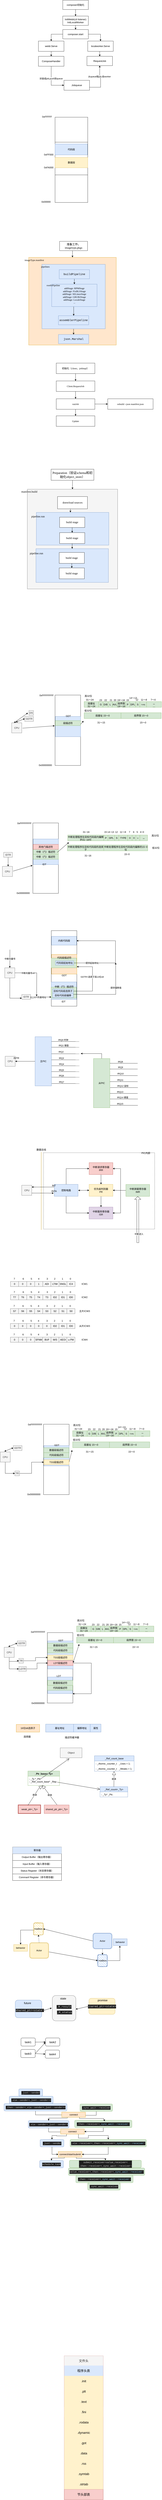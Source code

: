 <mxfile version="21.1.5" type="github">
  <diagram id="bUlH8hTkWng0hmFy_uGy" name="Page-1">
    <mxGraphModel dx="1304" dy="635" grid="0" gridSize="10" guides="1" tooltips="1" connect="1" arrows="1" fold="1" page="1" pageScale="1" pageWidth="827" pageHeight="1169" math="0" shadow="0">
      <root>
        <mxCell id="0" />
        <mxCell id="1" parent="0" />
        <mxCell id="U3-4PwBG5j7vjIqN_zPh-6" value="" style="edgeStyle=orthogonalEdgeStyle;rounded=0;orthogonalLoop=1;jettySize=auto;html=1;" parent="1" source="U3-4PwBG5j7vjIqN_zPh-2" target="U3-4PwBG5j7vjIqN_zPh-5" edge="1">
          <mxGeometry relative="1" as="geometry" />
        </mxCell>
        <mxCell id="U3-4PwBG5j7vjIqN_zPh-2" value="composer初始化" style="rounded=0;whiteSpace=wrap;html=1;" parent="1" vertex="1">
          <mxGeometry x="327" y="86" width="129" height="47" as="geometry" />
        </mxCell>
        <mxCell id="U3-4PwBG5j7vjIqN_zPh-19" value="" style="edgeStyle=orthogonalEdgeStyle;rounded=0;orthogonalLoop=1;jettySize=auto;html=1;" parent="1" source="U3-4PwBG5j7vjIqN_zPh-5" target="U3-4PwBG5j7vjIqN_zPh-18" edge="1">
          <mxGeometry relative="1" as="geometry" />
        </mxCell>
        <mxCell id="U3-4PwBG5j7vjIqN_zPh-5" value="&lt;div&gt;&lt;span&gt;InitWeldr(cli listener)&lt;/span&gt;&lt;/div&gt;&lt;div&gt;&lt;span&gt;InitLocalWorker&lt;/span&gt;&lt;/div&gt;" style="rounded=0;whiteSpace=wrap;html=1;align=center;" parent="1" vertex="1">
          <mxGeometry x="327" y="166" width="129" height="47" as="geometry" />
        </mxCell>
        <mxCell id="U3-4PwBG5j7vjIqN_zPh-26" style="edgeStyle=orthogonalEdgeStyle;rounded=0;orthogonalLoop=1;jettySize=auto;html=1;exitX=0.5;exitY=1;exitDx=0;exitDy=0;entryX=0;entryY=0.5;entryDx=0;entryDy=0;" parent="1" source="U3-4PwBG5j7vjIqN_zPh-8" target="U3-4PwBG5j7vjIqN_zPh-24" edge="1">
          <mxGeometry relative="1" as="geometry" />
        </mxCell>
        <mxCell id="U3-4PwBG5j7vjIqN_zPh-27" value="封装成job,push到queue" style="edgeLabel;html=1;align=center;verticalAlign=middle;resizable=0;points=[];" parent="U3-4PwBG5j7vjIqN_zPh-26" vertex="1" connectable="0">
          <mxGeometry x="-0.23" y="-1" relative="1" as="geometry">
            <mxPoint as="offset" />
          </mxGeometry>
        </mxCell>
        <mxCell id="U3-4PwBG5j7vjIqN_zPh-8" value="&lt;div&gt;ComposeHandler&lt;/div&gt;" style="rounded=0;whiteSpace=wrap;html=1;align=center;" parent="1" vertex="1">
          <mxGeometry x="204" y="369" width="129" height="50" as="geometry" />
        </mxCell>
        <mxCell id="U3-4PwBG5j7vjIqN_zPh-10" value="RequestJob" style="rounded=0;whiteSpace=wrap;html=1;align=center;" parent="1" vertex="1">
          <mxGeometry x="449" y="369" width="129" height="47" as="geometry" />
        </mxCell>
        <mxCell id="U3-4PwBG5j7vjIqN_zPh-16" style="edgeStyle=orthogonalEdgeStyle;rounded=0;orthogonalLoop=1;jettySize=auto;html=1;exitX=0.5;exitY=1;exitDx=0;exitDy=0;entryX=0.5;entryY=0;entryDx=0;entryDy=0;" parent="1" source="U3-4PwBG5j7vjIqN_zPh-12" target="U3-4PwBG5j7vjIqN_zPh-8" edge="1">
          <mxGeometry relative="1" as="geometry" />
        </mxCell>
        <mxCell id="U3-4PwBG5j7vjIqN_zPh-12" value="weldr.Serve" style="rounded=0;whiteSpace=wrap;html=1;" parent="1" vertex="1">
          <mxGeometry x="204" y="292" width="129" height="52" as="geometry" />
        </mxCell>
        <mxCell id="U3-4PwBG5j7vjIqN_zPh-23" style="edgeStyle=orthogonalEdgeStyle;rounded=0;orthogonalLoop=1;jettySize=auto;html=1;exitX=0.5;exitY=1;exitDx=0;exitDy=0;entryX=0.5;entryY=0;entryDx=0;entryDy=0;" parent="1" source="U3-4PwBG5j7vjIqN_zPh-17" target="U3-4PwBG5j7vjIqN_zPh-10" edge="1">
          <mxGeometry relative="1" as="geometry" />
        </mxCell>
        <mxCell id="U3-4PwBG5j7vjIqN_zPh-17" value="localworker.Serve" style="rounded=0;whiteSpace=wrap;html=1;" parent="1" vertex="1">
          <mxGeometry x="453" y="292" width="129" height="52" as="geometry" />
        </mxCell>
        <mxCell id="U3-4PwBG5j7vjIqN_zPh-21" style="edgeStyle=orthogonalEdgeStyle;rounded=0;orthogonalLoop=1;jettySize=auto;html=1;exitX=0;exitY=0.5;exitDx=0;exitDy=0;entryX=0.5;entryY=0;entryDx=0;entryDy=0;" parent="1" source="U3-4PwBG5j7vjIqN_zPh-18" target="U3-4PwBG5j7vjIqN_zPh-12" edge="1">
          <mxGeometry relative="1" as="geometry" />
        </mxCell>
        <mxCell id="U3-4PwBG5j7vjIqN_zPh-22" style="edgeStyle=orthogonalEdgeStyle;rounded=0;orthogonalLoop=1;jettySize=auto;html=1;exitX=1;exitY=0.5;exitDx=0;exitDy=0;" parent="1" source="U3-4PwBG5j7vjIqN_zPh-18" target="U3-4PwBG5j7vjIqN_zPh-17" edge="1">
          <mxGeometry relative="1" as="geometry" />
        </mxCell>
        <mxCell id="U3-4PwBG5j7vjIqN_zPh-18" value="&lt;div&gt;composer.start&lt;/div&gt;" style="rounded=0;whiteSpace=wrap;html=1;align=center;" parent="1" vertex="1">
          <mxGeometry x="327" y="234" width="129" height="47" as="geometry" />
        </mxCell>
        <mxCell id="U3-4PwBG5j7vjIqN_zPh-28" style="edgeStyle=orthogonalEdgeStyle;rounded=0;orthogonalLoop=1;jettySize=auto;html=1;entryX=0.5;entryY=1;entryDx=0;entryDy=0;exitX=1;exitY=0.5;exitDx=0;exitDy=0;exitPerimeter=0;" parent="1" source="U3-4PwBG5j7vjIqN_zPh-24" target="U3-4PwBG5j7vjIqN_zPh-10" edge="1">
          <mxGeometry relative="1" as="geometry">
            <Array as="points">
              <mxPoint x="459" y="525" />
              <mxPoint x="518" y="525" />
              <mxPoint x="518" y="478" />
              <mxPoint x="514" y="478" />
            </Array>
          </mxGeometry>
        </mxCell>
        <mxCell id="U3-4PwBG5j7vjIqN_zPh-29" value="从queue取job,给worker" style="edgeLabel;html=1;align=center;verticalAlign=middle;resizable=0;points=[];" parent="U3-4PwBG5j7vjIqN_zPh-28" vertex="1" connectable="0">
          <mxGeometry x="0.413" y="2" relative="1" as="geometry">
            <mxPoint as="offset" />
          </mxGeometry>
        </mxCell>
        <mxCell id="U3-4PwBG5j7vjIqN_zPh-24" value="Jobqueue" style="rounded=0;whiteSpace=wrap;html=1;align=center;" parent="1" vertex="1">
          <mxGeometry x="333" y="490" width="129" height="50" as="geometry" />
        </mxCell>
        <mxCell id="U3-4PwBG5j7vjIqN_zPh-52" style="edgeStyle=orthogonalEdgeStyle;rounded=0;orthogonalLoop=1;jettySize=auto;html=1;exitX=0.5;exitY=1;exitDx=0;exitDy=0;entryX=0.5;entryY=0;entryDx=0;entryDy=0;" parent="1" source="U3-4PwBG5j7vjIqN_zPh-30" target="U3-4PwBG5j7vjIqN_zPh-45" edge="1">
          <mxGeometry relative="1" as="geometry" />
        </mxCell>
        <mxCell id="U3-4PwBG5j7vjIqN_zPh-30" value="&lt;font face=&quot;Lucida Console&quot; style=&quot;font-size: 14px&quot;&gt;准备工作，imagetype,pkgs&lt;/font&gt;" style="rounded=0;whiteSpace=wrap;html=1;" parent="1" vertex="1">
          <mxGeometry x="311" y="1302" width="141" height="47" as="geometry" />
        </mxCell>
        <mxCell id="U3-4PwBG5j7vjIqN_zPh-34" value="" style="edgeStyle=orthogonalEdgeStyle;rounded=0;orthogonalLoop=1;jettySize=auto;html=1;" parent="1" edge="1">
          <mxGeometry relative="1" as="geometry">
            <mxPoint x="399.5" y="877" as="targetPoint" />
          </mxGeometry>
        </mxCell>
        <mxCell id="U3-4PwBG5j7vjIqN_zPh-36" value="" style="edgeStyle=orthogonalEdgeStyle;rounded=0;orthogonalLoop=1;jettySize=auto;html=1;" parent="1" edge="1">
          <mxGeometry relative="1" as="geometry">
            <mxPoint x="399.5" y="954" as="targetPoint" />
          </mxGeometry>
        </mxCell>
        <mxCell id="U3-4PwBG5j7vjIqN_zPh-51" style="edgeStyle=orthogonalEdgeStyle;rounded=0;orthogonalLoop=1;jettySize=auto;html=1;exitX=0.5;exitY=0;exitDx=0;exitDy=0;entryX=0.5;entryY=0;entryDx=0;entryDy=0;" parent="1" source="U3-4PwBG5j7vjIqN_zPh-45" target="U3-4PwBG5j7vjIqN_zPh-39" edge="1">
          <mxGeometry relative="1" as="geometry" />
        </mxCell>
        <mxCell id="U3-4PwBG5j7vjIqN_zPh-53" style="edgeStyle=orthogonalEdgeStyle;rounded=0;orthogonalLoop=1;jettySize=auto;html=1;exitX=0.5;exitY=0;exitDx=0;exitDy=0;entryX=0.5;entryY=0;entryDx=0;entryDy=0;" parent="1" source="U3-4PwBG5j7vjIqN_zPh-45" target="U3-4PwBG5j7vjIqN_zPh-39" edge="1">
          <mxGeometry relative="1" as="geometry" />
        </mxCell>
        <mxCell id="U3-4PwBG5j7vjIqN_zPh-45" value="" style="whiteSpace=wrap;html=1;aspect=fixed;fillColor=#ffe6cc;strokeColor=#d79b00;" parent="1" vertex="1">
          <mxGeometry x="155" y="1383" width="442" height="442" as="geometry" />
        </mxCell>
        <mxCell id="U3-4PwBG5j7vjIqN_zPh-54" value="" style="edgeStyle=orthogonalEdgeStyle;rounded=0;orthogonalLoop=1;jettySize=auto;html=1;" parent="1" source="U3-4PwBG5j7vjIqN_zPh-39" target="U3-4PwBG5j7vjIqN_zPh-49" edge="1">
          <mxGeometry relative="1" as="geometry" />
        </mxCell>
        <mxCell id="U3-4PwBG5j7vjIqN_zPh-39" value="" style="rounded=0;whiteSpace=wrap;html=1;fillColor=#dae8fc;strokeColor=#6c8ebf;" parent="1" vertex="1">
          <mxGeometry x="221.5" y="1418" width="320" height="325" as="geometry" />
        </mxCell>
        <mxCell id="U3-4PwBG5j7vjIqN_zPh-47" value="&lt;font face=&quot;Lucida Console&quot;&gt;imageType.manifest&lt;/font&gt;" style="text;html=1;strokeColor=none;fillColor=none;align=center;verticalAlign=middle;whiteSpace=wrap;rounded=0;" parent="1" vertex="1">
          <mxGeometry x="163" y="1387" width="40" height="20" as="geometry" />
        </mxCell>
        <mxCell id="U3-4PwBG5j7vjIqN_zPh-49" value="&lt;div style=&quot;line-height: 19px&quot;&gt;&lt;font face=&quot;consolas, courier new, monospace&quot;&gt;&lt;span style=&quot;font-size: 14px&quot;&gt;json.Marshal&lt;/span&gt;&lt;/font&gt;&lt;br&gt;&lt;/div&gt;" style="rounded=0;whiteSpace=wrap;html=1;fillColor=#dae8fc;strokeColor=#6c8ebf;" parent="1" vertex="1">
          <mxGeometry x="305" y="1772" width="153" height="46" as="geometry" />
        </mxCell>
        <mxCell id="U3-4PwBG5j7vjIqN_zPh-55" value="&lt;font face=&quot;Lucida Console&quot;&gt;pipelines&lt;/font&gt;" style="text;html=1;strokeColor=none;fillColor=none;align=center;verticalAlign=middle;whiteSpace=wrap;rounded=0;" parent="1" vertex="1">
          <mxGeometry x="219" y="1420" width="40" height="20" as="geometry" />
        </mxCell>
        <mxCell id="U3-4PwBG5j7vjIqN_zPh-63" value="" style="edgeStyle=orthogonalEdgeStyle;rounded=0;orthogonalLoop=1;jettySize=auto;html=1;" parent="1" source="U3-4PwBG5j7vjIqN_zPh-56" target="U3-4PwBG5j7vjIqN_zPh-57" edge="1">
          <mxGeometry relative="1" as="geometry" />
        </mxCell>
        <mxCell id="U3-4PwBG5j7vjIqN_zPh-56" value="&lt;div style=&quot;line-height: 19px&quot;&gt;&lt;font face=&quot;consolas, courier new, monospace&quot;&gt;&lt;span style=&quot;font-size: 14px&quot;&gt;buildPipeline&lt;/span&gt;&lt;/font&gt;&lt;br&gt;&lt;/div&gt;" style="rounded=0;whiteSpace=wrap;html=1;fillColor=#dae8fc;strokeColor=#6c8ebf;" parent="1" vertex="1">
          <mxGeometry x="309" y="1445" width="153" height="46" as="geometry" />
        </mxCell>
        <mxCell id="U3-4PwBG5j7vjIqN_zPh-64" style="edgeStyle=orthogonalEdgeStyle;rounded=0;orthogonalLoop=1;jettySize=auto;html=1;exitX=0.5;exitY=1;exitDx=0;exitDy=0;" parent="1" source="U3-4PwBG5j7vjIqN_zPh-57" edge="1">
          <mxGeometry relative="1" as="geometry">
            <mxPoint x="382" y="1677" as="targetPoint" />
            <Array as="points">
              <mxPoint x="382" y="1631" />
            </Array>
          </mxGeometry>
        </mxCell>
        <mxCell id="U3-4PwBG5j7vjIqN_zPh-57" value="&lt;font face=&quot;Lucida Console&quot;&gt;addStage: RPMStage&lt;br&gt;&lt;/font&gt;&lt;span style=&quot;font-family: &amp;#34;lucida console&amp;#34;&quot;&gt;addStage&lt;/span&gt;&lt;span style=&quot;font-family: &amp;#34;lucida console&amp;#34;&quot;&gt;:&amp;nbsp;&lt;/span&gt;&lt;font face=&quot;lucida console&quot;&gt;FixBLSStage&lt;br&gt;&lt;/font&gt;&lt;span style=&quot;font-family: &amp;#34;lucida console&amp;#34;&quot;&gt;addStage&lt;/span&gt;&lt;span style=&quot;font-family: &amp;#34;lucida console&amp;#34;&quot;&gt;:&amp;nbsp;&lt;/span&gt;&lt;font face=&quot;lucida console&quot;&gt;SELinuxStage&lt;br&gt;&lt;/font&gt;&lt;span style=&quot;font-family: &amp;#34;lucida console&amp;#34;&quot;&gt;addStage&lt;/span&gt;&lt;span style=&quot;font-family: &amp;#34;lucida console&amp;#34;&quot;&gt;:&amp;nbsp;&lt;/span&gt;&lt;font face=&quot;lucida console&quot;&gt;GRUB2Stage&lt;br&gt;&lt;/font&gt;&lt;span style=&quot;font-family: &amp;#34;lucida console&amp;#34;&quot;&gt;addStage&lt;/span&gt;&lt;span style=&quot;font-family: &amp;#34;lucida console&amp;#34;&quot;&gt;:&amp;nbsp;&lt;/span&gt;&lt;font face=&quot;lucida console&quot;&gt;LocaleStage&lt;br&gt;...&lt;br&gt;&lt;/font&gt;" style="rounded=0;whiteSpace=wrap;html=1;fillColor=#dae8fc;strokeColor=#6c8ebf;" parent="1" vertex="1">
          <mxGeometry x="271" y="1518" width="229" height="113" as="geometry" />
        </mxCell>
        <mxCell id="U3-4PwBG5j7vjIqN_zPh-58" value="&lt;div style=&quot;line-height: 19px&quot;&gt;&lt;font face=&quot;consolas, courier new, monospace&quot;&gt;&lt;span style=&quot;font-size: 14px&quot;&gt;assemblerPipeline&lt;/span&gt;&lt;/font&gt;&lt;br&gt;&lt;/div&gt;" style="rounded=0;whiteSpace=wrap;html=1;fillColor=#dae8fc;strokeColor=#6c8ebf;" parent="1" vertex="1">
          <mxGeometry x="305" y="1677" width="153" height="46" as="geometry" />
        </mxCell>
        <mxCell id="U3-4PwBG5j7vjIqN_zPh-67" value="&lt;font face=&quot;Lucida Console&quot; style=&quot;font-size: 12px&quot;&gt;rootfsPipeline&lt;/font&gt;" style="text;html=1;strokeColor=none;fillColor=none;align=center;verticalAlign=middle;whiteSpace=wrap;rounded=0;" parent="1" vertex="1">
          <mxGeometry x="259" y="1514" width="40" height="20" as="geometry" />
        </mxCell>
        <mxCell id="U3-4PwBG5j7vjIqN_zPh-70" value="" style="edgeStyle=orthogonalEdgeStyle;rounded=0;orthogonalLoop=1;jettySize=auto;html=1;" parent="1" source="U3-4PwBG5j7vjIqN_zPh-68" target="U3-4PwBG5j7vjIqN_zPh-69" edge="1">
          <mxGeometry relative="1" as="geometry" />
        </mxCell>
        <mxCell id="U3-4PwBG5j7vjIqN_zPh-68" value="&lt;font face=&quot;Lucida Console&quot;&gt;初始化（client，jobImpl）&lt;/font&gt;" style="rounded=0;whiteSpace=wrap;html=1;" parent="1" vertex="1">
          <mxGeometry x="294" y="1916" width="195" height="53" as="geometry" />
        </mxCell>
        <mxCell id="U3-4PwBG5j7vjIqN_zPh-73" value="" style="edgeStyle=orthogonalEdgeStyle;rounded=0;orthogonalLoop=1;jettySize=auto;html=1;" parent="1" source="U3-4PwBG5j7vjIqN_zPh-69" target="U3-4PwBG5j7vjIqN_zPh-72" edge="1">
          <mxGeometry relative="1" as="geometry" />
        </mxCell>
        <mxCell id="U3-4PwBG5j7vjIqN_zPh-69" value="&lt;font face=&quot;Lucida Console&quot;&gt;Client.RequestJob&lt;/font&gt;" style="rounded=0;whiteSpace=wrap;html=1;" parent="1" vertex="1">
          <mxGeometry x="294" y="2006" width="195" height="53" as="geometry" />
        </mxCell>
        <mxCell id="U3-4PwBG5j7vjIqN_zPh-75" value="" style="edgeStyle=orthogonalEdgeStyle;rounded=0;orthogonalLoop=1;jettySize=auto;html=1;" parent="1" source="U3-4PwBG5j7vjIqN_zPh-72" target="U3-4PwBG5j7vjIqN_zPh-74" edge="1">
          <mxGeometry relative="1" as="geometry" />
        </mxCell>
        <mxCell id="U3-4PwBG5j7vjIqN_zPh-77" value="" style="edgeStyle=orthogonalEdgeStyle;rounded=0;orthogonalLoop=1;jettySize=auto;html=1;" parent="1" source="U3-4PwBG5j7vjIqN_zPh-72" target="U3-4PwBG5j7vjIqN_zPh-76" edge="1">
          <mxGeometry relative="1" as="geometry" />
        </mxCell>
        <mxCell id="U3-4PwBG5j7vjIqN_zPh-72" value="&lt;font face=&quot;Lucida Console&quot;&gt;runJob&lt;/font&gt;" style="rounded=0;whiteSpace=wrap;html=1;" parent="1" vertex="1">
          <mxGeometry x="294" y="2096" width="195" height="53" as="geometry" />
        </mxCell>
        <mxCell id="U3-4PwBG5j7vjIqN_zPh-74" value="&lt;font face=&quot;Lucida Console&quot;&gt;Update&lt;/font&gt;" style="rounded=0;whiteSpace=wrap;html=1;" parent="1" vertex="1">
          <mxGeometry x="294" y="2182" width="195" height="53" as="geometry" />
        </mxCell>
        <mxCell id="U3-4PwBG5j7vjIqN_zPh-76" value="&lt;font face=&quot;Lucida Console&quot;&gt;osbuild --json manifest.json&lt;/font&gt;" style="rounded=0;whiteSpace=wrap;html=1;" parent="1" vertex="1">
          <mxGeometry x="554" y="2096" width="229" height="53" as="geometry" />
        </mxCell>
        <mxCell id="iq1kKb7xA_L9YBXKJkqq-4" value="" style="edgeStyle=orthogonalEdgeStyle;rounded=0;orthogonalLoop=1;jettySize=auto;html=1;" parent="1" source="iq1kKb7xA_L9YBXKJkqq-2" target="iq1kKb7xA_L9YBXKJkqq-3" edge="1">
          <mxGeometry relative="1" as="geometry" />
        </mxCell>
        <mxCell id="iq1kKb7xA_L9YBXKJkqq-2" value="&lt;font face=&quot;Lucida Console&quot;&gt;&lt;span style=&quot;font-size: 16px ; text-align: left ; background-color: rgb(255 , 255 , 255)&quot;&gt;Preparation（验证&lt;/span&gt;&lt;span style=&quot;font-size: 16px ; text-align: left ; background-color: rgb(255 , 255 , 255)&quot;&gt;schema和初始化object_store&lt;/span&gt;&lt;span style=&quot;font-size: 16px ; text-align: left ; background-color: rgb(255 , 255 , 255)&quot;&gt;）&lt;/span&gt;&lt;/font&gt;" style="rounded=0;whiteSpace=wrap;html=1;" parent="1" vertex="1">
          <mxGeometry x="268" y="2451" width="216" height="56" as="geometry" />
        </mxCell>
        <mxCell id="iq1kKb7xA_L9YBXKJkqq-3" value="&lt;div style=&quot;text-align: left&quot;&gt;&lt;br&gt;&lt;/div&gt;" style="rounded=0;whiteSpace=wrap;html=1;fillColor=#f5f5f5;strokeColor=#666666;fontColor=#333333;" parent="1" vertex="1">
          <mxGeometry x="148" y="2552" width="456" height="503" as="geometry" />
        </mxCell>
        <mxCell id="iq1kKb7xA_L9YBXKJkqq-9" style="edgeStyle=orthogonalEdgeStyle;rounded=0;orthogonalLoop=1;jettySize=auto;html=1;exitX=0.5;exitY=1;exitDx=0;exitDy=0;entryX=0.47;entryY=0;entryDx=0;entryDy=0;entryPerimeter=0;" parent="1" source="iq1kKb7xA_L9YBXKJkqq-5" target="iq1kKb7xA_L9YBXKJkqq-7" edge="1">
          <mxGeometry relative="1" as="geometry" />
        </mxCell>
        <mxCell id="iq1kKb7xA_L9YBXKJkqq-5" value="&lt;font face=&quot;Lucida Console&quot; style=&quot;font-size: 14px&quot;&gt;donwload sources&lt;/font&gt;" style="rounded=0;whiteSpace=wrap;html=1;" parent="1" vertex="1">
          <mxGeometry x="300.5" y="2589" width="151" height="62" as="geometry" />
        </mxCell>
        <mxCell id="iq1kKb7xA_L9YBXKJkqq-7" value="" style="rounded=0;whiteSpace=wrap;html=1;fillColor=#dae8fc;strokeColor=#6c8ebf;" parent="1" vertex="1">
          <mxGeometry x="193.5" y="2669" width="366" height="165" as="geometry" />
        </mxCell>
        <mxCell id="iq1kKb7xA_L9YBXKJkqq-17" value="" style="edgeStyle=orthogonalEdgeStyle;rounded=0;orthogonalLoop=1;jettySize=auto;html=1;" parent="1" source="iq1kKb7xA_L9YBXKJkqq-8" target="iq1kKb7xA_L9YBXKJkqq-14" edge="1">
          <mxGeometry relative="1" as="geometry" />
        </mxCell>
        <mxCell id="iq1kKb7xA_L9YBXKJkqq-8" value="&lt;font face=&quot;Lucida Console&quot; style=&quot;font-size: 14px&quot;&gt;build stage&lt;/font&gt;" style="rounded=0;whiteSpace=wrap;html=1;" parent="1" vertex="1">
          <mxGeometry x="311" y="2693" width="127" height="52" as="geometry" />
        </mxCell>
        <mxCell id="iq1kKb7xA_L9YBXKJkqq-11" value="" style="rounded=0;whiteSpace=wrap;html=1;fillColor=#dae8fc;strokeColor=#6c8ebf;" parent="1" vertex="1">
          <mxGeometry x="191.5" y="2852" width="366" height="170" as="geometry" />
        </mxCell>
        <mxCell id="iq1kKb7xA_L9YBXKJkqq-13" style="edgeStyle=orthogonalEdgeStyle;rounded=0;orthogonalLoop=1;jettySize=auto;html=1;exitX=0.5;exitY=1;exitDx=0;exitDy=0;" parent="1" source="iq1kKb7xA_L9YBXKJkqq-7" target="iq1kKb7xA_L9YBXKJkqq-7" edge="1">
          <mxGeometry relative="1" as="geometry" />
        </mxCell>
        <mxCell id="iq1kKb7xA_L9YBXKJkqq-20" style="edgeStyle=orthogonalEdgeStyle;rounded=0;orthogonalLoop=1;jettySize=auto;html=1;exitX=0.5;exitY=1;exitDx=0;exitDy=0;" parent="1" source="iq1kKb7xA_L9YBXKJkqq-14" target="iq1kKb7xA_L9YBXKJkqq-11" edge="1">
          <mxGeometry relative="1" as="geometry" />
        </mxCell>
        <mxCell id="iq1kKb7xA_L9YBXKJkqq-14" value="&lt;font face=&quot;Lucida Console&quot; style=&quot;font-size: 14px&quot;&gt;build stage&lt;/font&gt;" style="rounded=0;whiteSpace=wrap;html=1;" parent="1" vertex="1">
          <mxGeometry x="311" y="2771" width="127" height="55" as="geometry" />
        </mxCell>
        <mxCell id="iq1kKb7xA_L9YBXKJkqq-18" value="" style="edgeStyle=orthogonalEdgeStyle;rounded=0;orthogonalLoop=1;jettySize=auto;html=1;" parent="1" source="iq1kKb7xA_L9YBXKJkqq-15" target="iq1kKb7xA_L9YBXKJkqq-16" edge="1">
          <mxGeometry relative="1" as="geometry" />
        </mxCell>
        <mxCell id="iq1kKb7xA_L9YBXKJkqq-15" value="&lt;font face=&quot;Lucida Console&quot; style=&quot;font-size: 14px&quot;&gt;build stage&lt;/font&gt;" style="rounded=0;whiteSpace=wrap;html=1;" parent="1" vertex="1">
          <mxGeometry x="309" y="2871" width="127" height="55" as="geometry" />
        </mxCell>
        <mxCell id="iq1kKb7xA_L9YBXKJkqq-16" value="&lt;font face=&quot;Lucida Console&quot; style=&quot;font-size: 14px&quot;&gt;build stage&lt;/font&gt;" style="rounded=0;whiteSpace=wrap;html=1;" parent="1" vertex="1">
          <mxGeometry x="309" y="2949" width="127" height="55" as="geometry" />
        </mxCell>
        <mxCell id="iq1kKb7xA_L9YBXKJkqq-21" value="&lt;font face=&quot;Lucida Console&quot; style=&quot;font-size: 14px&quot;&gt;manifest.build&lt;/font&gt;" style="text;html=1;strokeColor=none;fillColor=none;align=center;verticalAlign=middle;whiteSpace=wrap;rounded=0;" parent="1" vertex="1">
          <mxGeometry x="138" y="2555" width="40" height="20" as="geometry" />
        </mxCell>
        <mxCell id="iq1kKb7xA_L9YBXKJkqq-22" value="&lt;font face=&quot;Lucida Console&quot; style=&quot;font-size: 14px&quot;&gt;pipeline.run&lt;/font&gt;" style="text;html=1;strokeColor=none;fillColor=none;align=center;verticalAlign=middle;whiteSpace=wrap;rounded=0;" parent="1" vertex="1">
          <mxGeometry x="182" y="2680" width="40" height="20" as="geometry" />
        </mxCell>
        <mxCell id="iq1kKb7xA_L9YBXKJkqq-23" value="&lt;font face=&quot;Lucida Console&quot; style=&quot;font-size: 14px&quot;&gt;pipeline.run&lt;/font&gt;" style="text;html=1;strokeColor=none;fillColor=none;align=center;verticalAlign=middle;whiteSpace=wrap;rounded=0;" parent="1" vertex="1">
          <mxGeometry x="174" y="2866" width="40" height="20" as="geometry" />
        </mxCell>
        <mxCell id="d7daQP97W9qkn_uoTllx-1" value="" style="rounded=0;whiteSpace=wrap;html=1;" parent="1" vertex="1">
          <mxGeometry x="288" y="676" width="165" height="430" as="geometry" />
        </mxCell>
        <mxCell id="d7daQP97W9qkn_uoTllx-2" value="0x00000" style="text;html=1;strokeColor=none;fillColor=none;align=center;verticalAlign=middle;whiteSpace=wrap;rounded=0;" parent="1" vertex="1">
          <mxGeometry x="217" y="1093" width="51" height="20" as="geometry" />
        </mxCell>
        <mxCell id="d7daQP97W9qkn_uoTllx-3" value="0xFFFFF" style="text;html=1;strokeColor=none;fillColor=none;align=center;verticalAlign=middle;whiteSpace=wrap;rounded=0;" parent="1" vertex="1">
          <mxGeometry x="222" y="664" width="51" height="20" as="geometry" />
        </mxCell>
        <mxCell id="d7daQP97W9qkn_uoTllx-4" value="" style="rounded=0;whiteSpace=wrap;html=1;" parent="1" vertex="1">
          <mxGeometry x="288" y="802" width="165" height="165" as="geometry" />
        </mxCell>
        <mxCell id="d7daQP97W9qkn_uoTllx-7" value="代码段" style="rounded=0;whiteSpace=wrap;html=1;fillColor=#dae8fc;strokeColor=#6c8ebf;" parent="1" vertex="1">
          <mxGeometry x="288" y="811" width="164" height="55" as="geometry" />
        </mxCell>
        <mxCell id="d7daQP97W9qkn_uoTllx-8" value="数据段" style="rounded=0;whiteSpace=wrap;html=1;fillColor=#fff2cc;strokeColor=#d6b656;" parent="1" vertex="1">
          <mxGeometry x="288" y="879" width="165" height="52" as="geometry" />
        </mxCell>
        <mxCell id="d7daQP97W9qkn_uoTllx-9" value="0xFF000" style="text;html=1;strokeColor=none;fillColor=none;align=center;verticalAlign=middle;whiteSpace=wrap;rounded=0;" parent="1" vertex="1">
          <mxGeometry x="236" y="855" width="40" height="20" as="geometry" />
        </mxCell>
        <mxCell id="d7daQP97W9qkn_uoTllx-11" value="0xFA000" style="text;html=1;strokeColor=none;fillColor=none;align=center;verticalAlign=middle;whiteSpace=wrap;rounded=0;" parent="1" vertex="1">
          <mxGeometry x="236" y="920" width="40" height="20" as="geometry" />
        </mxCell>
        <mxCell id="d7daQP97W9qkn_uoTllx-12" value="" style="rounded=0;whiteSpace=wrap;html=1;" parent="1" vertex="1">
          <mxGeometry x="288" y="3590" width="129" height="355" as="geometry" />
        </mxCell>
        <mxCell id="d7daQP97W9qkn_uoTllx-13" value="0x00000000" style="text;html=1;strokeColor=none;fillColor=none;align=center;verticalAlign=middle;whiteSpace=wrap;rounded=0;" parent="1" vertex="1">
          <mxGeometry x="219" y="3934" width="40" height="20" as="geometry" />
        </mxCell>
        <mxCell id="d7daQP97W9qkn_uoTllx-14" value="0xFFFFFFFF" style="text;html=1;strokeColor=none;fillColor=none;align=center;verticalAlign=middle;whiteSpace=wrap;rounded=0;" parent="1" vertex="1">
          <mxGeometry x="225" y="3582" width="40" height="20" as="geometry" />
        </mxCell>
        <mxCell id="d7daQP97W9qkn_uoTllx-15" value="" style="rounded=0;whiteSpace=wrap;html=1;fillColor=#dae8fc;strokeColor=#6c8ebf;" parent="1" vertex="1">
          <mxGeometry x="289" y="3698" width="128" height="102" as="geometry" />
        </mxCell>
        <mxCell id="d7daQP97W9qkn_uoTllx-16" value="GDT" style="text;html=1;strokeColor=none;fillColor=none;align=center;verticalAlign=middle;whiteSpace=wrap;rounded=0;" parent="1" vertex="1">
          <mxGeometry x="335" y="3686" width="40" height="20" as="geometry" />
        </mxCell>
        <mxCell id="d7daQP97W9qkn_uoTllx-17" value="段描述符" style="rounded=0;whiteSpace=wrap;html=1;fillColor=#d5e8d4;strokeColor=#82b366;" parent="1" vertex="1">
          <mxGeometry x="289" y="3719" width="128" height="25" as="geometry" />
        </mxCell>
        <mxCell id="d7daQP97W9qkn_uoTllx-20" value="" style="endArrow=classic;html=1;" parent="1" edge="1">
          <mxGeometry width="50" height="50" relative="1" as="geometry">
            <mxPoint x="417" y="3737.5" as="sourcePoint" />
            <mxPoint x="432" y="3720.5" as="targetPoint" />
          </mxGeometry>
        </mxCell>
        <mxCell id="d7daQP97W9qkn_uoTllx-22" value="高32位" style="text;html=1;strokeColor=none;fillColor=none;align=center;verticalAlign=middle;whiteSpace=wrap;rounded=0;" parent="1" vertex="1">
          <mxGeometry x="436" y="3585" width="40" height="20" as="geometry" />
        </mxCell>
        <mxCell id="d7daQP97W9qkn_uoTllx-25" value="低32位" style="text;html=1;strokeColor=none;fillColor=none;align=center;verticalAlign=middle;whiteSpace=wrap;rounded=0;" parent="1" vertex="1">
          <mxGeometry x="435" y="3659" width="40" height="20" as="geometry" />
        </mxCell>
        <mxCell id="d7daQP97W9qkn_uoTllx-26" value="CPU" style="whiteSpace=wrap;html=1;aspect=fixed;fillColor=#f5f5f5;strokeColor=#666666;fontColor=#333333;" parent="1" vertex="1">
          <mxGeometry x="69" y="3730" width="51" height="51" as="geometry" />
        </mxCell>
        <mxCell id="d7daQP97W9qkn_uoTllx-27" value="DS" style="rounded=0;whiteSpace=wrap;html=1;fillColor=#f5f5f5;strokeColor=#666666;fontColor=#333333;" parent="1" vertex="1">
          <mxGeometry x="156" y="3668" width="23" height="24" as="geometry" />
        </mxCell>
        <mxCell id="d7daQP97W9qkn_uoTllx-31" value="GDTR" style="rounded=0;whiteSpace=wrap;html=1;fillColor=#f5f5f5;strokeColor=#666666;fontColor=#333333;" parent="1" vertex="1">
          <mxGeometry x="135" y="3698" width="44" height="24.75" as="geometry" />
        </mxCell>
        <mxCell id="d7daQP97W9qkn_uoTllx-33" value="" style="endArrow=classic;startArrow=classic;html=1;" parent="1" edge="1">
          <mxGeometry width="50" height="50" relative="1" as="geometry">
            <mxPoint x="81" y="3730" as="sourcePoint" />
            <mxPoint x="151" y="3680" as="targetPoint" />
          </mxGeometry>
        </mxCell>
        <mxCell id="d7daQP97W9qkn_uoTllx-34" value="" style="endArrow=classic;startArrow=classic;html=1;" parent="1" edge="1">
          <mxGeometry width="50" height="50" relative="1" as="geometry">
            <mxPoint x="90" y="3727" as="sourcePoint" />
            <mxPoint x="135" y="3709" as="targetPoint" />
          </mxGeometry>
        </mxCell>
        <mxCell id="d7daQP97W9qkn_uoTllx-37" value="" style="endArrow=classic;html=1;" parent="1" edge="1">
          <mxGeometry width="50" height="50" relative="1" as="geometry">
            <mxPoint x="124" y="3757" as="sourcePoint" />
            <mxPoint x="286" y="3745" as="targetPoint" />
          </mxGeometry>
        </mxCell>
        <mxCell id="d7daQP97W9qkn_uoTllx-106" value="" style="shape=table;html=1;whiteSpace=wrap;startSize=0;container=1;collapsible=0;childLayout=tableLayout;fillColor=#d5e8d4;strokeColor=#82b366;" parent="1" vertex="1">
          <mxGeometry x="435" y="3679" width="389" height="29.5" as="geometry" />
        </mxCell>
        <mxCell id="d7daQP97W9qkn_uoTllx-107" value="" style="shape=partialRectangle;html=1;whiteSpace=wrap;collapsible=0;dropTarget=0;pointerEvents=0;fillColor=none;top=0;left=0;bottom=0;right=0;points=[[0,0.5],[1,0.5]];portConstraint=eastwest;" parent="d7daQP97W9qkn_uoTllx-106" vertex="1">
          <mxGeometry width="389" height="30" as="geometry" />
        </mxCell>
        <mxCell id="d7daQP97W9qkn_uoTllx-108" value="段基址 15～0" style="shape=partialRectangle;html=1;whiteSpace=wrap;connectable=0;fillColor=none;top=0;left=0;bottom=0;right=0;overflow=hidden;pointerEvents=1;" parent="d7daQP97W9qkn_uoTllx-107" vertex="1">
          <mxGeometry width="186" height="30" as="geometry" />
        </mxCell>
        <mxCell id="d7daQP97W9qkn_uoTllx-109" value="段界限 15～0" style="shape=partialRectangle;html=1;whiteSpace=wrap;connectable=0;fillColor=none;top=0;left=0;bottom=0;right=0;overflow=hidden;pointerEvents=1;" parent="d7daQP97W9qkn_uoTllx-107" vertex="1">
          <mxGeometry x="186" width="203" height="30" as="geometry" />
        </mxCell>
        <mxCell id="d7daQP97W9qkn_uoTllx-119" value="15～0" style="text;html=1;strokeColor=none;fillColor=none;align=center;verticalAlign=middle;whiteSpace=wrap;rounded=0;" parent="1" vertex="1">
          <mxGeometry x="712" y="3719" width="40" height="20" as="geometry" />
        </mxCell>
        <mxCell id="d7daQP97W9qkn_uoTllx-120" value="31～15" style="text;html=1;strokeColor=none;fillColor=none;align=center;verticalAlign=middle;whiteSpace=wrap;rounded=0;" parent="1" vertex="1">
          <mxGeometry x="493" y="3719" width="56" height="20" as="geometry" />
        </mxCell>
        <mxCell id="d7daQP97W9qkn_uoTllx-121" value="" style="shape=table;html=1;whiteSpace=wrap;startSize=0;container=1;collapsible=0;childLayout=tableLayout;fillColor=#d5e8d4;strokeColor=#82b366;" parent="1" vertex="1">
          <mxGeometry x="435" y="3623" width="390" height="28.75" as="geometry" />
        </mxCell>
        <mxCell id="d7daQP97W9qkn_uoTllx-122" value="" style="shape=partialRectangle;html=1;whiteSpace=wrap;collapsible=0;dropTarget=0;pointerEvents=0;fillColor=none;top=0;left=0;bottom=0;right=0;points=[[0,0.5],[1,0.5]];portConstraint=eastwest;" parent="d7daQP97W9qkn_uoTllx-121" vertex="1">
          <mxGeometry width="390" height="29" as="geometry" />
        </mxCell>
        <mxCell id="d7daQP97W9qkn_uoTllx-123" value="段基址&lt;br&gt;31～24" style="shape=partialRectangle;html=1;whiteSpace=wrap;connectable=0;fillColor=none;top=0;left=0;bottom=0;right=0;overflow=hidden;pointerEvents=1;" parent="d7daQP97W9qkn_uoTllx-122" vertex="1">
          <mxGeometry width="73" height="29" as="geometry" />
        </mxCell>
        <mxCell id="d7daQP97W9qkn_uoTllx-124" value="G" style="shape=partialRectangle;html=1;whiteSpace=wrap;connectable=0;fillColor=none;top=0;left=0;bottom=0;right=0;overflow=hidden;pointerEvents=1;" parent="d7daQP97W9qkn_uoTllx-122" vertex="1">
          <mxGeometry x="73" width="22" height="29" as="geometry" />
        </mxCell>
        <mxCell id="d7daQP97W9qkn_uoTllx-127" value="D/B" style="shape=partialRectangle;html=1;whiteSpace=wrap;connectable=0;fillColor=none;top=0;left=0;bottom=0;right=0;overflow=hidden;pointerEvents=1;" parent="d7daQP97W9qkn_uoTllx-122" vertex="1">
          <mxGeometry x="95" width="26" height="29" as="geometry" />
        </mxCell>
        <mxCell id="d7daQP97W9qkn_uoTllx-126" value="L" style="shape=partialRectangle;html=1;whiteSpace=wrap;connectable=0;fillColor=none;top=0;left=0;bottom=0;right=0;overflow=hidden;pointerEvents=1;" parent="d7daQP97W9qkn_uoTllx-122" vertex="1">
          <mxGeometry x="121" width="21" height="29" as="geometry" />
        </mxCell>
        <mxCell id="d7daQP97W9qkn_uoTllx-125" value="AVL" style="shape=partialRectangle;html=1;whiteSpace=wrap;connectable=0;fillColor=none;top=0;left=0;bottom=0;right=0;overflow=hidden;pointerEvents=1;" parent="d7daQP97W9qkn_uoTllx-122" vertex="1">
          <mxGeometry x="142" width="24" height="29" as="geometry" />
        </mxCell>
        <mxCell id="d7daQP97W9qkn_uoTllx-133" value="段界限&lt;br&gt;19～16" style="shape=partialRectangle;html=1;whiteSpace=wrap;connectable=0;fillColor=none;top=0;left=0;bottom=0;right=0;overflow=hidden;pointerEvents=1;" parent="d7daQP97W9qkn_uoTllx-122" vertex="1">
          <mxGeometry x="166" width="43" height="29" as="geometry" />
        </mxCell>
        <mxCell id="d7daQP97W9qkn_uoTllx-132" value="P" style="shape=partialRectangle;html=1;whiteSpace=wrap;connectable=0;fillColor=none;top=0;left=0;bottom=0;right=0;overflow=hidden;pointerEvents=1;" parent="d7daQP97W9qkn_uoTllx-122" vertex="1">
          <mxGeometry x="209" width="21" height="29" as="geometry" />
        </mxCell>
        <mxCell id="d7daQP97W9qkn_uoTllx-131" value="DPL" style="shape=partialRectangle;html=1;whiteSpace=wrap;connectable=0;fillColor=none;top=0;left=0;bottom=0;right=0;overflow=hidden;pointerEvents=1;" parent="d7daQP97W9qkn_uoTllx-122" vertex="1">
          <mxGeometry x="230" width="30" height="29" as="geometry" />
        </mxCell>
        <mxCell id="d7daQP97W9qkn_uoTllx-130" value="S" style="shape=partialRectangle;html=1;whiteSpace=wrap;connectable=0;fillColor=none;top=0;left=0;bottom=0;right=0;overflow=hidden;pointerEvents=1;" parent="d7daQP97W9qkn_uoTllx-122" vertex="1">
          <mxGeometry x="260" width="21" height="29" as="geometry" />
        </mxCell>
        <mxCell id="d7daQP97W9qkn_uoTllx-129" value="&lt;font style=&quot;font-size: 8px&quot;&gt;TYPE&lt;/font&gt;" style="shape=partialRectangle;html=1;whiteSpace=wrap;connectable=0;fillColor=none;top=0;left=0;bottom=0;right=0;overflow=hidden;pointerEvents=1;" parent="d7daQP97W9qkn_uoTllx-122" vertex="1">
          <mxGeometry x="281" width="34" height="29" as="geometry" />
        </mxCell>
        <mxCell id="d7daQP97W9qkn_uoTllx-128" value="&lt;font style=&quot;font-size: 3px&quot;&gt;段基址&lt;br style=&quot;font-size: 3px&quot;&gt;23～-16&lt;/font&gt;" style="shape=partialRectangle;html=1;whiteSpace=wrap;connectable=0;fillColor=none;top=0;left=0;bottom=0;right=0;overflow=hidden;pointerEvents=1;" parent="d7daQP97W9qkn_uoTllx-122" vertex="1">
          <mxGeometry x="315" width="75" height="29" as="geometry" />
        </mxCell>
        <mxCell id="d7daQP97W9qkn_uoTllx-134" value="7～0" style="text;html=1;align=center;verticalAlign=middle;resizable=0;points=[];autosize=1;strokeColor=none;" parent="1" vertex="1">
          <mxGeometry x="765" y="3605" width="35" height="18" as="geometry" />
        </mxCell>
        <mxCell id="d7daQP97W9qkn_uoTllx-135" value="11～8" style="text;html=1;align=center;verticalAlign=middle;resizable=0;points=[];autosize=1;strokeColor=none;" parent="1" vertex="1">
          <mxGeometry x="715" y="3605" width="41" height="18" as="geometry" />
        </mxCell>
        <mxCell id="d7daQP97W9qkn_uoTllx-136" value="12" style="text;html=1;align=center;verticalAlign=middle;resizable=0;points=[];autosize=1;strokeColor=none;" parent="1" vertex="1">
          <mxGeometry x="689" y="3605" width="23" height="18" as="geometry" />
        </mxCell>
        <mxCell id="d7daQP97W9qkn_uoTllx-137" value="14～13" style="text;html=1;align=center;verticalAlign=middle;resizable=0;points=[];autosize=1;strokeColor=none;" parent="1" vertex="1">
          <mxGeometry x="657" y="3596" width="49" height="18" as="geometry" />
        </mxCell>
        <mxCell id="d7daQP97W9qkn_uoTllx-138" value="15" style="text;html=1;align=center;verticalAlign=middle;resizable=0;points=[];autosize=1;strokeColor=none;" parent="1" vertex="1">
          <mxGeometry x="642" y="3607" width="23" height="18" as="geometry" />
        </mxCell>
        <mxCell id="d7daQP97W9qkn_uoTllx-139" value="19～16" style="text;html=1;align=center;verticalAlign=middle;resizable=0;points=[];autosize=1;strokeColor=none;" parent="1" vertex="1">
          <mxGeometry x="596.5" y="3607" width="49" height="18" as="geometry" />
        </mxCell>
        <mxCell id="d7daQP97W9qkn_uoTllx-140" value="20" style="text;html=1;align=center;verticalAlign=middle;resizable=0;points=[];autosize=1;strokeColor=none;" parent="1" vertex="1">
          <mxGeometry x="578" y="3607" width="23" height="18" as="geometry" />
        </mxCell>
        <mxCell id="d7daQP97W9qkn_uoTllx-141" value="21" style="text;html=1;align=center;verticalAlign=middle;resizable=0;points=[];autosize=1;strokeColor=none;" parent="1" vertex="1">
          <mxGeometry x="558" y="3607" width="23" height="18" as="geometry" />
        </mxCell>
        <mxCell id="d7daQP97W9qkn_uoTllx-142" value="22" style="text;html=1;align=center;verticalAlign=middle;resizable=0;points=[];autosize=1;strokeColor=none;" parent="1" vertex="1">
          <mxGeometry x="531" y="3607" width="23" height="18" as="geometry" />
        </mxCell>
        <mxCell id="d7daQP97W9qkn_uoTllx-143" value="23" style="text;html=1;align=center;verticalAlign=middle;resizable=0;points=[];autosize=1;strokeColor=none;" parent="1" vertex="1">
          <mxGeometry x="506" y="3607" width="23" height="18" as="geometry" />
        </mxCell>
        <mxCell id="d7daQP97W9qkn_uoTllx-144" value="31～24" style="text;html=1;align=center;verticalAlign=middle;resizable=0;points=[];autosize=1;strokeColor=none;" parent="1" vertex="1">
          <mxGeometry x="438" y="3605" width="49" height="18" as="geometry" />
        </mxCell>
        <mxCell id="mHiPob01xpI7w1PtWV1x-40" value="" style="rounded=0;whiteSpace=wrap;html=1;" parent="1" vertex="1">
          <mxGeometry x="176" y="4235" width="129" height="355" as="geometry" />
        </mxCell>
        <mxCell id="mHiPob01xpI7w1PtWV1x-41" value="0x00000000" style="text;html=1;strokeColor=none;fillColor=none;align=center;verticalAlign=middle;whiteSpace=wrap;rounded=0;" parent="1" vertex="1">
          <mxGeometry x="107" y="4579" width="40" height="20" as="geometry" />
        </mxCell>
        <mxCell id="mHiPob01xpI7w1PtWV1x-42" value="0xFFFFFFFF" style="text;html=1;strokeColor=none;fillColor=none;align=center;verticalAlign=middle;whiteSpace=wrap;rounded=0;" parent="1" vertex="1">
          <mxGeometry x="113" y="4227" width="40" height="20" as="geometry" />
        </mxCell>
        <mxCell id="mHiPob01xpI7w1PtWV1x-43" value="" style="rounded=0;whiteSpace=wrap;html=1;fillColor=#dae8fc;strokeColor=#6c8ebf;" parent="1" vertex="1">
          <mxGeometry x="177" y="4316" width="128" height="129" as="geometry" />
        </mxCell>
        <mxCell id="mHiPob01xpI7w1PtWV1x-44" value="IDT" style="text;html=1;strokeColor=none;fillColor=none;align=center;verticalAlign=middle;whiteSpace=wrap;rounded=0;" parent="1" vertex="1">
          <mxGeometry x="214" y="4434" width="40" height="20" as="geometry" />
        </mxCell>
        <mxCell id="mHiPob01xpI7w1PtWV1x-45" value="中断（门）描述符" style="rounded=0;whiteSpace=wrap;html=1;fillColor=#d5e8d4;strokeColor=#82b366;" parent="1" vertex="1">
          <mxGeometry x="177" y="4368" width="128" height="25" as="geometry" />
        </mxCell>
        <mxCell id="mHiPob01xpI7w1PtWV1x-46" value="" style="endArrow=classic;html=1;" parent="1" edge="1">
          <mxGeometry width="50" height="50" relative="1" as="geometry">
            <mxPoint x="299" y="4383.5" as="sourcePoint" />
            <mxPoint x="358" y="4333" as="targetPoint" />
          </mxGeometry>
        </mxCell>
        <mxCell id="mHiPob01xpI7w1PtWV1x-50" value="其他门描述符" style="rounded=0;whiteSpace=wrap;html=1;fillColor=#f8cecc;strokeColor=#b85450;" parent="1" vertex="1">
          <mxGeometry x="177" y="4343" width="128" height="25" as="geometry" />
        </mxCell>
        <mxCell id="mHiPob01xpI7w1PtWV1x-51" value="中断（门）描述符" style="rounded=0;whiteSpace=wrap;html=1;fillColor=#d5e8d4;strokeColor=#82b366;" parent="1" vertex="1">
          <mxGeometry x="177" y="4393" width="128" height="25" as="geometry" />
        </mxCell>
        <mxCell id="mHiPob01xpI7w1PtWV1x-65" value="" style="shape=table;html=1;whiteSpace=wrap;startSize=0;container=1;collapsible=0;childLayout=tableLayout;fillColor=#d5e8d4;strokeColor=#82b366;" parent="1" vertex="1">
          <mxGeometry x="350" y="4346" width="406" height="29.5" as="geometry" />
        </mxCell>
        <mxCell id="mHiPob01xpI7w1PtWV1x-66" value="" style="shape=partialRectangle;html=1;whiteSpace=wrap;collapsible=0;dropTarget=0;pointerEvents=0;fillColor=none;top=0;left=0;bottom=0;right=0;points=[[0,0.5],[1,0.5]];portConstraint=eastwest;" parent="mHiPob01xpI7w1PtWV1x-65" vertex="1">
          <mxGeometry width="406" height="30" as="geometry" />
        </mxCell>
        <mxCell id="mHiPob01xpI7w1PtWV1x-67" value="中断处理程序在目标代码段的选择子" style="shape=partialRectangle;html=1;whiteSpace=wrap;connectable=0;fillColor=none;top=0;left=0;bottom=0;right=0;overflow=hidden;pointerEvents=1;" parent="mHiPob01xpI7w1PtWV1x-66" vertex="1">
          <mxGeometry width="184" height="30" as="geometry">
            <mxRectangle width="184" height="30" as="alternateBounds" />
          </mxGeometry>
        </mxCell>
        <mxCell id="mHiPob01xpI7w1PtWV1x-68" value="中断处理程序在目标代码段内偏移的15~0位" style="shape=partialRectangle;html=1;whiteSpace=wrap;connectable=0;fillColor=none;top=0;left=0;bottom=0;right=0;overflow=hidden;pointerEvents=1;" parent="mHiPob01xpI7w1PtWV1x-66" vertex="1">
          <mxGeometry x="184" width="222" height="30" as="geometry">
            <mxRectangle width="222" height="30" as="alternateBounds" />
          </mxGeometry>
        </mxCell>
        <mxCell id="mHiPob01xpI7w1PtWV1x-74" value="高32位" style="text;html=1;strokeColor=none;fillColor=none;align=center;verticalAlign=middle;whiteSpace=wrap;rounded=0;" parent="1" vertex="1">
          <mxGeometry x="764" y="4284" width="60" height="30" as="geometry" />
        </mxCell>
        <mxCell id="mHiPob01xpI7w1PtWV1x-75" value="低32位" style="text;html=1;strokeColor=none;fillColor=none;align=center;verticalAlign=middle;whiteSpace=wrap;rounded=0;" parent="1" vertex="1">
          <mxGeometry x="767" y="4345.5" width="60" height="30" as="geometry" />
        </mxCell>
        <mxCell id="mHiPob01xpI7w1PtWV1x-76" value="15~0" style="text;html=1;strokeColor=none;fillColor=none;align=center;verticalAlign=middle;whiteSpace=wrap;rounded=0;" parent="1" vertex="1">
          <mxGeometry x="621" y="4378" width="60" height="30" as="geometry" />
        </mxCell>
        <mxCell id="mHiPob01xpI7w1PtWV1x-77" value="" style="shape=table;html=1;whiteSpace=wrap;startSize=0;container=1;collapsible=0;childLayout=tableLayout;fillColor=#d5e8d4;strokeColor=#82b366;" parent="1" vertex="1">
          <mxGeometry x="352" y="4296" width="403" height="28.75" as="geometry" />
        </mxCell>
        <mxCell id="mHiPob01xpI7w1PtWV1x-78" value="" style="shape=partialRectangle;html=1;whiteSpace=wrap;collapsible=0;dropTarget=0;pointerEvents=0;fillColor=none;top=0;left=0;bottom=0;right=0;points=[[0,0.5],[1,0.5]];portConstraint=eastwest;" parent="mHiPob01xpI7w1PtWV1x-77" vertex="1">
          <mxGeometry width="403" height="29" as="geometry" />
        </mxCell>
        <mxCell id="mHiPob01xpI7w1PtWV1x-79" value="中断处理程序在目标代码段内偏移的31~16位" style="shape=partialRectangle;html=1;whiteSpace=wrap;connectable=0;fillColor=none;top=0;left=0;bottom=0;right=0;overflow=hidden;pointerEvents=1;" parent="mHiPob01xpI7w1PtWV1x-78" vertex="1">
          <mxGeometry width="182" height="29" as="geometry">
            <mxRectangle width="182" height="29" as="alternateBounds" />
          </mxGeometry>
        </mxCell>
        <mxCell id="mHiPob01xpI7w1PtWV1x-126" value="P" style="shape=partialRectangle;html=1;whiteSpace=wrap;connectable=0;fillColor=none;top=0;left=0;bottom=0;right=0;overflow=hidden;pointerEvents=1;" parent="mHiPob01xpI7w1PtWV1x-78" vertex="1">
          <mxGeometry x="182" width="21" height="29" as="geometry">
            <mxRectangle width="21" height="29" as="alternateBounds" />
          </mxGeometry>
        </mxCell>
        <mxCell id="mHiPob01xpI7w1PtWV1x-83" value="DPL" style="shape=partialRectangle;html=1;whiteSpace=wrap;connectable=0;fillColor=none;top=0;left=0;bottom=0;right=0;overflow=hidden;pointerEvents=1;" parent="mHiPob01xpI7w1PtWV1x-78" vertex="1">
          <mxGeometry x="203" width="34" height="29" as="geometry">
            <mxRectangle width="34" height="29" as="alternateBounds" />
          </mxGeometry>
        </mxCell>
        <mxCell id="mHiPob01xpI7w1PtWV1x-84" value="S" style="shape=partialRectangle;html=1;whiteSpace=wrap;connectable=0;fillColor=none;top=0;left=0;bottom=0;right=0;overflow=hidden;pointerEvents=1;" parent="mHiPob01xpI7w1PtWV1x-78" vertex="1">
          <mxGeometry x="237" width="21" height="29" as="geometry">
            <mxRectangle width="21" height="29" as="alternateBounds" />
          </mxGeometry>
        </mxCell>
        <mxCell id="mHiPob01xpI7w1PtWV1x-85" value="TYPE" style="shape=partialRectangle;html=1;whiteSpace=wrap;connectable=0;fillColor=none;top=0;left=0;bottom=0;right=0;overflow=hidden;pointerEvents=1;" parent="mHiPob01xpI7w1PtWV1x-78" vertex="1">
          <mxGeometry x="258" width="45" height="29" as="geometry">
            <mxRectangle width="45" height="29" as="alternateBounds" />
          </mxGeometry>
        </mxCell>
        <mxCell id="mHiPob01xpI7w1PtWV1x-86" value="0" style="shape=partialRectangle;html=1;whiteSpace=wrap;connectable=0;fillColor=none;top=0;left=0;bottom=0;right=0;overflow=hidden;pointerEvents=1;" parent="mHiPob01xpI7w1PtWV1x-78" vertex="1">
          <mxGeometry x="303" width="22" height="29" as="geometry">
            <mxRectangle width="22" height="29" as="alternateBounds" />
          </mxGeometry>
        </mxCell>
        <mxCell id="mHiPob01xpI7w1PtWV1x-87" value="0" style="shape=partialRectangle;html=1;whiteSpace=wrap;connectable=0;fillColor=none;top=0;left=0;bottom=0;right=0;overflow=hidden;pointerEvents=1;" parent="mHiPob01xpI7w1PtWV1x-78" vertex="1">
          <mxGeometry x="325" width="19" height="29" as="geometry">
            <mxRectangle width="19" height="29" as="alternateBounds" />
          </mxGeometry>
        </mxCell>
        <mxCell id="mHiPob01xpI7w1PtWV1x-88" value="&lt;span style=&quot;font-size: 8px&quot;&gt;0&lt;/span&gt;" style="shape=partialRectangle;html=1;whiteSpace=wrap;connectable=0;fillColor=none;top=0;left=0;bottom=0;right=0;overflow=hidden;pointerEvents=1;" parent="mHiPob01xpI7w1PtWV1x-78" vertex="1">
          <mxGeometry x="344" width="20" height="29" as="geometry">
            <mxRectangle width="20" height="29" as="alternateBounds" />
          </mxGeometry>
        </mxCell>
        <mxCell id="mHiPob01xpI7w1PtWV1x-89" value="&lt;span style=&quot;font-size: 3px&quot;&gt;未使用&lt;/span&gt;" style="shape=partialRectangle;html=1;whiteSpace=wrap;connectable=0;fillColor=none;top=0;left=0;bottom=0;right=0;overflow=hidden;pointerEvents=1;" parent="mHiPob01xpI7w1PtWV1x-78" vertex="1">
          <mxGeometry x="364" width="39" height="29" as="geometry">
            <mxRectangle width="39" height="29" as="alternateBounds" />
          </mxGeometry>
        </mxCell>
        <mxCell id="mHiPob01xpI7w1PtWV1x-90" value="31~16" style="text;html=1;strokeColor=none;fillColor=none;align=center;verticalAlign=middle;whiteSpace=wrap;rounded=0;" parent="1" vertex="1">
          <mxGeometry x="424" y="4385" width="60" height="30" as="geometry" />
        </mxCell>
        <mxCell id="mHiPob01xpI7w1PtWV1x-91" value="4~0" style="text;html=1;strokeColor=none;fillColor=none;align=center;verticalAlign=middle;whiteSpace=wrap;rounded=0;" parent="1" vertex="1">
          <mxGeometry x="697" y="4266" width="60" height="30" as="geometry" />
        </mxCell>
        <mxCell id="mHiPob01xpI7w1PtWV1x-92" value="5" style="text;html=1;strokeColor=none;fillColor=none;align=center;verticalAlign=middle;whiteSpace=wrap;rounded=0;" parent="1" vertex="1">
          <mxGeometry x="673" y="4266" width="60" height="30" as="geometry" />
        </mxCell>
        <mxCell id="mHiPob01xpI7w1PtWV1x-94" value="6" style="text;html=1;strokeColor=none;fillColor=none;align=center;verticalAlign=middle;whiteSpace=wrap;rounded=0;" parent="1" vertex="1">
          <mxGeometry x="655" y="4266" width="60" height="30" as="geometry" />
        </mxCell>
        <mxCell id="mHiPob01xpI7w1PtWV1x-95" value="7" style="text;html=1;strokeColor=none;fillColor=none;align=center;verticalAlign=middle;whiteSpace=wrap;rounded=0;" parent="1" vertex="1">
          <mxGeometry x="634" y="4266" width="60" height="30" as="geometry" />
        </mxCell>
        <mxCell id="mHiPob01xpI7w1PtWV1x-96" value="11～8" style="text;html=1;align=center;verticalAlign=middle;resizable=0;points=[];autosize=1;strokeColor=none;" parent="1" vertex="1">
          <mxGeometry x="609.5" y="4272" width="41" height="18" as="geometry" />
        </mxCell>
        <mxCell id="mHiPob01xpI7w1PtWV1x-97" value="12" style="text;html=1;strokeColor=none;fillColor=none;align=center;verticalAlign=middle;whiteSpace=wrap;rounded=0;" parent="1" vertex="1">
          <mxGeometry x="568" y="4266" width="60" height="30" as="geometry" />
        </mxCell>
        <mxCell id="mHiPob01xpI7w1PtWV1x-98" value="14~13" style="text;html=1;strokeColor=none;fillColor=none;align=center;verticalAlign=middle;whiteSpace=wrap;rounded=0;" parent="1" vertex="1">
          <mxGeometry x="539" y="4266" width="60" height="30" as="geometry" />
        </mxCell>
        <mxCell id="mHiPob01xpI7w1PtWV1x-99" value="15" style="text;html=1;strokeColor=none;fillColor=none;align=center;verticalAlign=middle;whiteSpace=wrap;rounded=0;" parent="1" vertex="1">
          <mxGeometry x="512.5" y="4266" width="60" height="30" as="geometry" />
        </mxCell>
        <mxCell id="mHiPob01xpI7w1PtWV1x-127" value="31~16" style="text;html=1;strokeColor=none;fillColor=none;align=center;verticalAlign=middle;whiteSpace=wrap;rounded=0;" parent="1" vertex="1">
          <mxGeometry x="415" y="4266" width="60" height="30" as="geometry" />
        </mxCell>
        <mxCell id="NQrQkxMCFV99y3VVZDP_-3" value="CPU" style="whiteSpace=wrap;html=1;aspect=fixed;fillColor=#f5f5f5;strokeColor=#666666;fontColor=#333333;" parent="1" vertex="1">
          <mxGeometry x="22" y="4454" width="51" height="51" as="geometry" />
        </mxCell>
        <mxCell id="NQrQkxMCFV99y3VVZDP_-5" style="edgeStyle=orthogonalEdgeStyle;rounded=0;orthogonalLoop=1;jettySize=auto;html=1;exitX=0.25;exitY=1;exitDx=0;exitDy=0;" parent="1" source="NQrQkxMCFV99y3VVZDP_-4" target="NQrQkxMCFV99y3VVZDP_-3" edge="1">
          <mxGeometry relative="1" as="geometry">
            <Array as="points">
              <mxPoint x="51" y="4408" />
            </Array>
          </mxGeometry>
        </mxCell>
        <mxCell id="NQrQkxMCFV99y3VVZDP_-4" value="IDTR" style="rounded=0;whiteSpace=wrap;html=1;fillColor=#f5f5f5;strokeColor=#666666;fontColor=#333333;" parent="1" vertex="1">
          <mxGeometry x="28.5" y="4383.25" width="44" height="24.75" as="geometry" />
        </mxCell>
        <mxCell id="NQrQkxMCFV99y3VVZDP_-9" value="" style="endArrow=classic;html=1;rounded=0;" parent="1" edge="1">
          <mxGeometry width="50" height="50" relative="1" as="geometry">
            <mxPoint x="76" y="4478" as="sourcePoint" />
            <mxPoint x="174" y="4449" as="targetPoint" />
          </mxGeometry>
        </mxCell>
        <mxCell id="NQrQkxMCFV99y3VVZDP_-10" value="" style="rounded=0;whiteSpace=wrap;html=1;" parent="1" vertex="1">
          <mxGeometry x="269" y="4778" width="129" height="381" as="geometry" />
        </mxCell>
        <mxCell id="NQrQkxMCFV99y3VVZDP_-11" value="" style="rounded=0;whiteSpace=wrap;html=1;fillColor=#dae8fc;strokeColor=#6c8ebf;" parent="1" vertex="1">
          <mxGeometry x="269" y="5037" width="128" height="88" as="geometry" />
        </mxCell>
        <mxCell id="NQrQkxMCFV99y3VVZDP_-12" value="IDT" style="text;html=1;strokeColor=none;fillColor=none;align=center;verticalAlign=middle;whiteSpace=wrap;rounded=0;" parent="1" vertex="1">
          <mxGeometry x="300.5" y="5121" width="60" height="30" as="geometry" />
        </mxCell>
        <mxCell id="NQrQkxMCFV99y3VVZDP_-14" value="" style="rounded=0;whiteSpace=wrap;html=1;fillColor=#ffe6cc;strokeColor=#d79b00;" parent="1" vertex="1">
          <mxGeometry x="270" y="4898" width="128" height="99" as="geometry" />
        </mxCell>
        <mxCell id="NQrQkxMCFV99y3VVZDP_-15" value="GDT" style="text;html=1;strokeColor=none;fillColor=none;align=center;verticalAlign=middle;whiteSpace=wrap;rounded=0;" parent="1" vertex="1">
          <mxGeometry x="304" y="4989" width="60" height="30" as="geometry" />
        </mxCell>
        <mxCell id="NQrQkxMCFV99y3VVZDP_-16" value="" style="rounded=0;whiteSpace=wrap;html=1;fillColor=#d5e8d4;strokeColor=#82b366;" parent="1" vertex="1">
          <mxGeometry x="268" y="5063" width="128" height="55" as="geometry" />
        </mxCell>
        <mxCell id="NQrQkxMCFV99y3VVZDP_-17" value="" style="rounded=0;whiteSpace=wrap;html=1;fillColor=#d5e8d4;strokeColor=#82b366;" parent="1" vertex="1">
          <mxGeometry x="269" y="4916.5" width="128" height="49" as="geometry" />
        </mxCell>
        <mxCell id="NQrQkxMCFV99y3VVZDP_-21" style="edgeStyle=orthogonalEdgeStyle;rounded=0;orthogonalLoop=1;jettySize=auto;html=1;exitX=0.5;exitY=1;exitDx=0;exitDy=0;entryX=0;entryY=0.75;entryDx=0;entryDy=0;" parent="1" source="NQrQkxMCFV99y3VVZDP_-18" target="NQrQkxMCFV99y3VVZDP_-20" edge="1">
          <mxGeometry relative="1" as="geometry" />
        </mxCell>
        <mxCell id="NQrQkxMCFV99y3VVZDP_-22" style="edgeStyle=orthogonalEdgeStyle;rounded=0;orthogonalLoop=1;jettySize=auto;html=1;exitX=1;exitY=0.5;exitDx=0;exitDy=0;" parent="1" source="NQrQkxMCFV99y3VVZDP_-18" edge="1">
          <mxGeometry relative="1" as="geometry">
            <mxPoint x="195" y="5109" as="targetPoint" />
          </mxGeometry>
        </mxCell>
        <mxCell id="NQrQkxMCFV99y3VVZDP_-26" value="中断向量号x8" style="edgeLabel;html=1;align=center;verticalAlign=middle;resizable=0;points=[];" parent="NQrQkxMCFV99y3VVZDP_-22" vertex="1" connectable="0">
          <mxGeometry x="-0.421" y="-1" relative="1" as="geometry">
            <mxPoint as="offset" />
          </mxGeometry>
        </mxCell>
        <mxCell id="NQrQkxMCFV99y3VVZDP_-18" value="CPU" style="whiteSpace=wrap;html=1;aspect=fixed;fillColor=#f5f5f5;strokeColor=#666666;fontColor=#333333;" parent="1" vertex="1">
          <mxGeometry x="34" y="4965.5" width="51" height="51" as="geometry" />
        </mxCell>
        <mxCell id="NQrQkxMCFV99y3VVZDP_-19" value="中断向量号" style="endArrow=classic;html=1;rounded=0;entryX=0.5;entryY=0;entryDx=0;entryDy=0;" parent="1" target="NQrQkxMCFV99y3VVZDP_-18" edge="1">
          <mxGeometry width="50" height="50" relative="1" as="geometry">
            <mxPoint x="60" y="4874" as="sourcePoint" />
            <mxPoint x="92" y="4883" as="targetPoint" />
          </mxGeometry>
        </mxCell>
        <mxCell id="NQrQkxMCFV99y3VVZDP_-24" style="edgeStyle=orthogonalEdgeStyle;rounded=0;orthogonalLoop=1;jettySize=auto;html=1;exitX=1;exitY=0.5;exitDx=0;exitDy=0;entryX=0;entryY=0.879;entryDx=0;entryDy=0;entryPerimeter=0;" parent="1" source="NQrQkxMCFV99y3VVZDP_-20" target="NQrQkxMCFV99y3VVZDP_-10" edge="1">
          <mxGeometry relative="1" as="geometry" />
        </mxCell>
        <mxCell id="NQrQkxMCFV99y3VVZDP_-27" value="加上IDT的基地址" style="edgeLabel;html=1;align=center;verticalAlign=middle;resizable=0;points=[];" parent="NQrQkxMCFV99y3VVZDP_-24" vertex="1" connectable="0">
          <mxGeometry x="-0.308" y="-1" relative="1" as="geometry">
            <mxPoint as="offset" />
          </mxGeometry>
        </mxCell>
        <mxCell id="NQrQkxMCFV99y3VVZDP_-20" value="IDTR" style="rounded=0;whiteSpace=wrap;html=1;fillColor=#f5f5f5;strokeColor=#666666;fontColor=#333333;" parent="1" vertex="1">
          <mxGeometry x="120" y="5100" width="44" height="24.75" as="geometry" />
        </mxCell>
        <mxCell id="NQrQkxMCFV99y3VVZDP_-28" value="中断（门）描述符" style="text;html=1;strokeColor=none;fillColor=none;align=center;verticalAlign=middle;whiteSpace=wrap;rounded=0;" parent="1" vertex="1">
          <mxGeometry x="284" y="5046" width="100" height="30" as="geometry" />
        </mxCell>
        <mxCell id="NQrQkxMCFV99y3VVZDP_-31" style="edgeStyle=orthogonalEdgeStyle;rounded=0;orthogonalLoop=1;jettySize=auto;html=1;exitX=1;exitY=0.5;exitDx=0;exitDy=0;" parent="1" source="NQrQkxMCFV99y3VVZDP_-29" edge="1">
          <mxGeometry relative="1" as="geometry">
            <mxPoint x="398" y="4960" as="targetPoint" />
            <Array as="points">
              <mxPoint x="477" y="5083" />
              <mxPoint x="477" y="4960" />
            </Array>
          </mxGeometry>
        </mxCell>
        <mxCell id="NQrQkxMCFV99y3VVZDP_-32" value="GDTR+选择子高13位x8" style="edgeLabel;html=1;align=center;verticalAlign=middle;resizable=0;points=[];" parent="NQrQkxMCFV99y3VVZDP_-31" vertex="1" connectable="0">
          <mxGeometry x="0.135" y="2" relative="1" as="geometry">
            <mxPoint as="offset" />
          </mxGeometry>
        </mxCell>
        <mxCell id="NQrQkxMCFV99y3VVZDP_-29" value="目标代码段选择子" style="rounded=0;whiteSpace=wrap;html=1;fillColor=#dae8fc;strokeColor=#6c8ebf;" parent="1" vertex="1">
          <mxGeometry x="276" y="5072" width="104" height="22" as="geometry" />
        </mxCell>
        <mxCell id="NQrQkxMCFV99y3VVZDP_-37" style="edgeStyle=orthogonalEdgeStyle;rounded=0;orthogonalLoop=1;jettySize=auto;html=1;exitX=1;exitY=0.25;exitDx=0;exitDy=0;" parent="1" source="NQrQkxMCFV99y3VVZDP_-30" edge="1">
          <mxGeometry relative="1" as="geometry">
            <mxPoint x="594" y="4940" as="targetPoint" />
          </mxGeometry>
        </mxCell>
        <mxCell id="UoSbcnkaHiOEcONTYJzj-2" value="提供偏移值" style="edgeLabel;html=1;align=center;verticalAlign=middle;resizable=0;points=[];" parent="NQrQkxMCFV99y3VVZDP_-37" vertex="1" connectable="0">
          <mxGeometry x="0.325" relative="1" as="geometry">
            <mxPoint as="offset" />
          </mxGeometry>
        </mxCell>
        <mxCell id="NQrQkxMCFV99y3VVZDP_-30" value="目标代码段偏移" style="rounded=0;whiteSpace=wrap;html=1;fillColor=#dae8fc;strokeColor=#6c8ebf;" parent="1" vertex="1">
          <mxGeometry x="276" y="5094" width="104" height="22" as="geometry" />
        </mxCell>
        <mxCell id="NQrQkxMCFV99y3VVZDP_-33" value="代码段描述符" style="text;html=1;strokeColor=none;fillColor=none;align=center;verticalAlign=middle;whiteSpace=wrap;rounded=0;" parent="1" vertex="1">
          <mxGeometry x="295.5" y="4900" width="77" height="30" as="geometry" />
        </mxCell>
        <mxCell id="NQrQkxMCFV99y3VVZDP_-35" style="edgeStyle=orthogonalEdgeStyle;rounded=0;orthogonalLoop=1;jettySize=auto;html=1;exitX=1;exitY=0.5;exitDx=0;exitDy=0;entryX=1;entryY=0.5;entryDx=0;entryDy=0;" parent="1" source="NQrQkxMCFV99y3VVZDP_-34" target="NQrQkxMCFV99y3VVZDP_-36" edge="1">
          <mxGeometry relative="1" as="geometry">
            <mxPoint x="611" y="4832" as="targetPoint" />
            <Array as="points">
              <mxPoint x="593" y="4941" />
              <mxPoint x="593" y="4829" />
            </Array>
          </mxGeometry>
        </mxCell>
        <mxCell id="UoSbcnkaHiOEcONTYJzj-1" value="提供起始地址" style="edgeLabel;html=1;align=center;verticalAlign=middle;resizable=0;points=[];" parent="NQrQkxMCFV99y3VVZDP_-35" vertex="1" connectable="0">
          <mxGeometry x="-0.642" relative="1" as="geometry">
            <mxPoint as="offset" />
          </mxGeometry>
        </mxCell>
        <mxCell id="NQrQkxMCFV99y3VVZDP_-34" value="代码段起始地址" style="rounded=0;whiteSpace=wrap;html=1;fillColor=#dae8fc;strokeColor=#6c8ebf;" parent="1" vertex="1">
          <mxGeometry x="290" y="4930" width="92" height="22" as="geometry" />
        </mxCell>
        <mxCell id="NQrQkxMCFV99y3VVZDP_-36" value="内核代码段" style="rounded=0;whiteSpace=wrap;html=1;fillColor=#dae8fc;strokeColor=#6c8ebf;" parent="1" vertex="1">
          <mxGeometry x="270" y="4807" width="127" height="44" as="geometry" />
        </mxCell>
        <mxCell id="Id4UkKMKJp73SKG3xCHG-1" value="CPU" style="whiteSpace=wrap;html=1;aspect=fixed;fillColor=#f5f5f5;strokeColor=#666666;fontColor=#333333;" parent="1" vertex="1">
          <mxGeometry x="36" y="5411.5" width="51" height="51" as="geometry" />
        </mxCell>
        <mxCell id="Id4UkKMKJp73SKG3xCHG-3" style="edgeStyle=orthogonalEdgeStyle;rounded=0;orthogonalLoop=1;jettySize=auto;html=1;entryX=1;entryY=0.5;entryDx=0;entryDy=0;" parent="1" source="Id4UkKMKJp73SKG3xCHG-2" target="Id4UkKMKJp73SKG3xCHG-1" edge="1">
          <mxGeometry relative="1" as="geometry" />
        </mxCell>
        <mxCell id="Id4UkKMKJp73SKG3xCHG-2" value="主PIC" style="rounded=0;whiteSpace=wrap;html=1;fillColor=#dae8fc;strokeColor=#6c8ebf;" parent="1" vertex="1">
          <mxGeometry x="187" y="5313" width="83" height="248" as="geometry" />
        </mxCell>
        <mxCell id="Id4UkKMKJp73SKG3xCHG-4" value="INTR" style="text;html=1;align=center;verticalAlign=middle;resizable=0;points=[];autosize=1;strokeColor=none;fillColor=none;" parent="1" vertex="1">
          <mxGeometry x="73" y="5412" width="38" height="18" as="geometry" />
        </mxCell>
        <mxCell id="Id4UkKMKJp73SKG3xCHG-5" value="" style="endArrow=none;html=1;rounded=0;exitX=0.988;exitY=0.048;exitDx=0;exitDy=0;exitPerimeter=0;" parent="1" edge="1">
          <mxGeometry width="50" height="50" relative="1" as="geometry">
            <mxPoint x="270.004" y="5337.004" as="sourcePoint" />
            <mxPoint x="410" y="5337.1" as="targetPoint" />
          </mxGeometry>
        </mxCell>
        <mxCell id="Id4UkKMKJp73SKG3xCHG-12" value="&lt;span style=&quot;font-size: 11px ; background-color: rgb(255 , 255 , 255)&quot;&gt;IRQ0 时钟&lt;/span&gt;" style="text;html=1;align=center;verticalAlign=middle;resizable=0;points=[];autosize=1;strokeColor=none;fillColor=none;" parent="1" vertex="1">
          <mxGeometry x="296" y="5320" width="65" height="18" as="geometry" />
        </mxCell>
        <mxCell id="Id4UkKMKJp73SKG3xCHG-14" value="" style="endArrow=none;html=1;rounded=0;exitX=0.988;exitY=0.048;exitDx=0;exitDy=0;exitPerimeter=0;" parent="1" edge="1">
          <mxGeometry width="50" height="50" relative="1" as="geometry">
            <mxPoint x="270.004" y="5399.004" as="sourcePoint" />
            <mxPoint x="410" y="5399.1" as="targetPoint" />
          </mxGeometry>
        </mxCell>
        <mxCell id="Id4UkKMKJp73SKG3xCHG-15" value="" style="endArrow=none;html=1;rounded=0;exitX=0.988;exitY=0.048;exitDx=0;exitDy=0;exitPerimeter=0;" parent="1" edge="1">
          <mxGeometry width="50" height="50" relative="1" as="geometry">
            <mxPoint x="270.004" y="5366.004" as="sourcePoint" />
            <mxPoint x="410" y="5366.1" as="targetPoint" />
          </mxGeometry>
        </mxCell>
        <mxCell id="Id4UkKMKJp73SKG3xCHG-16" value="" style="endArrow=none;html=1;rounded=0;exitX=0.988;exitY=0.048;exitDx=0;exitDy=0;exitPerimeter=0;" parent="1" edge="1">
          <mxGeometry width="50" height="50" relative="1" as="geometry">
            <mxPoint x="270.004" y="5429.504" as="sourcePoint" />
            <mxPoint x="410" y="5429.6" as="targetPoint" />
          </mxGeometry>
        </mxCell>
        <mxCell id="Id4UkKMKJp73SKG3xCHG-17" value="" style="endArrow=none;html=1;rounded=0;exitX=0.988;exitY=0.048;exitDx=0;exitDy=0;exitPerimeter=0;" parent="1" edge="1">
          <mxGeometry width="50" height="50" relative="1" as="geometry">
            <mxPoint x="271.004" y="5459.504" as="sourcePoint" />
            <mxPoint x="411" y="5459.6" as="targetPoint" />
          </mxGeometry>
        </mxCell>
        <mxCell id="Id4UkKMKJp73SKG3xCHG-18" value="" style="endArrow=none;html=1;rounded=0;exitX=0.988;exitY=0.048;exitDx=0;exitDy=0;exitPerimeter=0;" parent="1" edge="1">
          <mxGeometry width="50" height="50" relative="1" as="geometry">
            <mxPoint x="270.004" y="5489.004" as="sourcePoint" />
            <mxPoint x="410" y="5489.1" as="targetPoint" />
          </mxGeometry>
        </mxCell>
        <mxCell id="Id4UkKMKJp73SKG3xCHG-19" value="" style="endArrow=none;html=1;rounded=0;exitX=0.988;exitY=0.048;exitDx=0;exitDy=0;exitPerimeter=0;" parent="1" edge="1">
          <mxGeometry width="50" height="50" relative="1" as="geometry">
            <mxPoint x="271.004" y="5517.004" as="sourcePoint" />
            <mxPoint x="411" y="5517.1" as="targetPoint" />
          </mxGeometry>
        </mxCell>
        <mxCell id="Id4UkKMKJp73SKG3xCHG-20" value="" style="endArrow=none;html=1;rounded=0;exitX=0.988;exitY=0.048;exitDx=0;exitDy=0;exitPerimeter=0;" parent="1" edge="1">
          <mxGeometry width="50" height="50" relative="1" as="geometry">
            <mxPoint x="271.004" y="5549.004" as="sourcePoint" />
            <mxPoint x="411" y="5549.1" as="targetPoint" />
          </mxGeometry>
        </mxCell>
        <mxCell id="Id4UkKMKJp73SKG3xCHG-22" value="&lt;span style=&quot;font-size: 11px ; background-color: rgb(255 , 255 , 255)&quot;&gt;IRQ1 键盘&lt;br&gt;&lt;/span&gt;" style="text;html=1;align=center;verticalAlign=middle;resizable=0;points=[];autosize=1;strokeColor=none;fillColor=none;" parent="1" vertex="1">
          <mxGeometry x="298" y="5348" width="65" height="18" as="geometry" />
        </mxCell>
        <mxCell id="Id4UkKMKJp73SKG3xCHG-23" value="&lt;span style=&quot;font-size: 11px ; background-color: rgb(255 , 255 , 255)&quot;&gt;IRQ2&lt;br&gt;&lt;/span&gt;" style="text;html=1;align=center;verticalAlign=middle;resizable=0;points=[];autosize=1;strokeColor=none;fillColor=none;" parent="1" vertex="1">
          <mxGeometry x="299" y="5380" width="38" height="18" as="geometry" />
        </mxCell>
        <mxCell id="Id4UkKMKJp73SKG3xCHG-24" value="&lt;span style=&quot;font-size: 11px ; background-color: rgb(255 , 255 , 255)&quot;&gt;IRQ3&amp;nbsp;&lt;br&gt;&lt;/span&gt;" style="text;html=1;align=center;verticalAlign=middle;resizable=0;points=[];autosize=1;strokeColor=none;fillColor=none;" parent="1" vertex="1">
          <mxGeometry x="300.5" y="5411.5" width="41" height="18" as="geometry" />
        </mxCell>
        <mxCell id="Id4UkKMKJp73SKG3xCHG-33" value="&lt;span style=&quot;font-size: 11px ; background-color: rgb(255 , 255 , 255)&quot;&gt;IRQ4&lt;br&gt;&lt;/span&gt;" style="text;html=1;align=center;verticalAlign=middle;resizable=0;points=[];autosize=1;strokeColor=none;fillColor=none;" parent="1" vertex="1">
          <mxGeometry x="301" y="5441.5" width="38" height="18" as="geometry" />
        </mxCell>
        <mxCell id="Id4UkKMKJp73SKG3xCHG-34" value="&lt;span style=&quot;font-size: 11px ; background-color: rgb(255 , 255 , 255)&quot;&gt;IRQ5&amp;nbsp;&lt;br&gt;&lt;/span&gt;" style="text;html=1;align=center;verticalAlign=middle;resizable=0;points=[];autosize=1;strokeColor=none;fillColor=none;" parent="1" vertex="1">
          <mxGeometry x="300.5" y="5472" width="41" height="18" as="geometry" />
        </mxCell>
        <mxCell id="Id4UkKMKJp73SKG3xCHG-35" value="&lt;span style=&quot;font-size: 11px ; background-color: rgb(255 , 255 , 255)&quot;&gt;IRQ6&amp;nbsp;&lt;br&gt;&lt;/span&gt;" style="text;html=1;align=center;verticalAlign=middle;resizable=0;points=[];autosize=1;strokeColor=none;fillColor=none;" parent="1" vertex="1">
          <mxGeometry x="300.5" y="5500" width="41" height="18" as="geometry" />
        </mxCell>
        <mxCell id="Id4UkKMKJp73SKG3xCHG-36" value="&lt;span style=&quot;font-size: 11px ; background-color: rgb(255 , 255 , 255)&quot;&gt;IRQ7&lt;br&gt;&lt;/span&gt;" style="text;html=1;align=center;verticalAlign=middle;resizable=0;points=[];autosize=1;strokeColor=none;fillColor=none;" parent="1" vertex="1">
          <mxGeometry x="301" y="5532" width="38" height="18" as="geometry" />
        </mxCell>
        <mxCell id="Id4UkKMKJp73SKG3xCHG-54" style="edgeStyle=orthogonalEdgeStyle;rounded=0;orthogonalLoop=1;jettySize=auto;html=1;exitX=0.5;exitY=0;exitDx=0;exitDy=0;" parent="1" edge="1">
          <mxGeometry relative="1" as="geometry">
            <mxPoint x="418" y="5398" as="targetPoint" />
            <mxPoint x="523.5" y="5424" as="sourcePoint" />
            <Array as="points">
              <mxPoint x="524" y="5398" />
            </Array>
          </mxGeometry>
        </mxCell>
        <mxCell id="Id4UkKMKJp73SKG3xCHG-37" value="从PIC" style="rounded=0;whiteSpace=wrap;html=1;fillColor=#d5e8d4;strokeColor=#82b366;" parent="1" vertex="1">
          <mxGeometry x="482" y="5423" width="83" height="248" as="geometry" />
        </mxCell>
        <mxCell id="Id4UkKMKJp73SKG3xCHG-38" value="" style="endArrow=none;html=1;rounded=0;exitX=0.988;exitY=0.048;exitDx=0;exitDy=0;exitPerimeter=0;" parent="1" edge="1">
          <mxGeometry width="50" height="50" relative="1" as="geometry">
            <mxPoint x="565.004" y="5447.004" as="sourcePoint" />
            <mxPoint x="705" y="5447.1" as="targetPoint" />
          </mxGeometry>
        </mxCell>
        <mxCell id="Id4UkKMKJp73SKG3xCHG-39" value="&lt;span style=&quot;font-size: 11px ; background-color: rgb(255 , 255 , 255)&quot;&gt;IRQ8&amp;nbsp;&lt;/span&gt;" style="text;html=1;align=center;verticalAlign=middle;resizable=0;points=[];autosize=1;strokeColor=none;fillColor=none;" parent="1" vertex="1">
          <mxGeometry x="598" y="5430" width="41" height="18" as="geometry" />
        </mxCell>
        <mxCell id="Id4UkKMKJp73SKG3xCHG-40" value="" style="endArrow=none;html=1;rounded=0;exitX=0.988;exitY=0.048;exitDx=0;exitDy=0;exitPerimeter=0;" parent="1" edge="1">
          <mxGeometry width="50" height="50" relative="1" as="geometry">
            <mxPoint x="565.004" y="5509.004" as="sourcePoint" />
            <mxPoint x="705" y="5509.1" as="targetPoint" />
          </mxGeometry>
        </mxCell>
        <mxCell id="Id4UkKMKJp73SKG3xCHG-41" value="" style="endArrow=none;html=1;rounded=0;exitX=0.988;exitY=0.048;exitDx=0;exitDy=0;exitPerimeter=0;" parent="1" edge="1">
          <mxGeometry width="50" height="50" relative="1" as="geometry">
            <mxPoint x="565.004" y="5476.004" as="sourcePoint" />
            <mxPoint x="705" y="5476.1" as="targetPoint" />
          </mxGeometry>
        </mxCell>
        <mxCell id="Id4UkKMKJp73SKG3xCHG-42" value="" style="endArrow=none;html=1;rounded=0;exitX=0.988;exitY=0.048;exitDx=0;exitDy=0;exitPerimeter=0;" parent="1" edge="1">
          <mxGeometry width="50" height="50" relative="1" as="geometry">
            <mxPoint x="565.004" y="5539.504" as="sourcePoint" />
            <mxPoint x="705" y="5539.6" as="targetPoint" />
          </mxGeometry>
        </mxCell>
        <mxCell id="Id4UkKMKJp73SKG3xCHG-43" value="" style="endArrow=none;html=1;rounded=0;exitX=0.988;exitY=0.048;exitDx=0;exitDy=0;exitPerimeter=0;" parent="1" edge="1">
          <mxGeometry width="50" height="50" relative="1" as="geometry">
            <mxPoint x="566.004" y="5569.504" as="sourcePoint" />
            <mxPoint x="706" y="5569.6" as="targetPoint" />
          </mxGeometry>
        </mxCell>
        <mxCell id="Id4UkKMKJp73SKG3xCHG-44" value="" style="endArrow=none;html=1;rounded=0;exitX=0.988;exitY=0.048;exitDx=0;exitDy=0;exitPerimeter=0;" parent="1" edge="1">
          <mxGeometry width="50" height="50" relative="1" as="geometry">
            <mxPoint x="565.004" y="5599.004" as="sourcePoint" />
            <mxPoint x="705" y="5599.1" as="targetPoint" />
          </mxGeometry>
        </mxCell>
        <mxCell id="Id4UkKMKJp73SKG3xCHG-45" value="" style="endArrow=none;html=1;rounded=0;exitX=0.988;exitY=0.048;exitDx=0;exitDy=0;exitPerimeter=0;" parent="1" edge="1">
          <mxGeometry width="50" height="50" relative="1" as="geometry">
            <mxPoint x="566.004" y="5627.004" as="sourcePoint" />
            <mxPoint x="706" y="5627.1" as="targetPoint" />
          </mxGeometry>
        </mxCell>
        <mxCell id="Id4UkKMKJp73SKG3xCHG-46" value="" style="endArrow=none;html=1;rounded=0;exitX=0.988;exitY=0.048;exitDx=0;exitDy=0;exitPerimeter=0;" parent="1" edge="1">
          <mxGeometry width="50" height="50" relative="1" as="geometry">
            <mxPoint x="566.004" y="5659.004" as="sourcePoint" />
            <mxPoint x="706" y="5659.1" as="targetPoint" />
          </mxGeometry>
        </mxCell>
        <mxCell id="Id4UkKMKJp73SKG3xCHG-47" value="&lt;span style=&quot;font-size: 11px ; background-color: rgb(255 , 255 , 255)&quot;&gt;IRQ9&lt;br&gt;&lt;/span&gt;" style="text;html=1;align=center;verticalAlign=middle;resizable=0;points=[];autosize=1;strokeColor=none;fillColor=none;" parent="1" vertex="1">
          <mxGeometry x="599" y="5458" width="38" height="18" as="geometry" />
        </mxCell>
        <mxCell id="Id4UkKMKJp73SKG3xCHG-48" value="&lt;span style=&quot;font-size: 11px ; background-color: rgb(255 , 255 , 255)&quot;&gt;IRQ10&lt;br&gt;&lt;/span&gt;" style="text;html=1;align=center;verticalAlign=middle;resizable=0;points=[];autosize=1;strokeColor=none;fillColor=none;" parent="1" vertex="1">
          <mxGeometry x="595" y="5490" width="45" height="18" as="geometry" />
        </mxCell>
        <mxCell id="Id4UkKMKJp73SKG3xCHG-49" value="&lt;span style=&quot;font-size: 11px ; background-color: rgb(255 , 255 , 255)&quot;&gt;IRQ11&lt;br&gt;&lt;/span&gt;" style="text;html=1;align=center;verticalAlign=middle;resizable=0;points=[];autosize=1;strokeColor=none;fillColor=none;" parent="1" vertex="1">
          <mxGeometry x="594.5" y="5521.5" width="44" height="18" as="geometry" />
        </mxCell>
        <mxCell id="Id4UkKMKJp73SKG3xCHG-50" value="&lt;span style=&quot;font-size: 11px ; background-color: rgb(255 , 255 , 255)&quot;&gt;IRQ12 鼠标&lt;br&gt;&lt;/span&gt;" style="text;html=1;align=center;verticalAlign=middle;resizable=0;points=[];autosize=1;strokeColor=none;fillColor=none;" parent="1" vertex="1">
          <mxGeometry x="594" y="5551.5" width="72" height="18" as="geometry" />
        </mxCell>
        <mxCell id="Id4UkKMKJp73SKG3xCHG-51" value="&lt;span style=&quot;font-size: 11px ; background-color: rgb(255 , 255 , 255)&quot;&gt;IRQ13&lt;br&gt;&lt;/span&gt;" style="text;html=1;align=center;verticalAlign=middle;resizable=0;points=[];autosize=1;strokeColor=none;fillColor=none;" parent="1" vertex="1">
          <mxGeometry x="593.5" y="5582" width="45" height="18" as="geometry" />
        </mxCell>
        <mxCell id="Id4UkKMKJp73SKG3xCHG-52" value="&lt;span style=&quot;font-size: 11px ; background-color: rgb(255 , 255 , 255)&quot;&gt;IRQ14 硬盘&lt;br&gt;&lt;/span&gt;" style="text;html=1;align=center;verticalAlign=middle;resizable=0;points=[];autosize=1;strokeColor=none;fillColor=none;" parent="1" vertex="1">
          <mxGeometry x="592.5" y="5610" width="72" height="18" as="geometry" />
        </mxCell>
        <mxCell id="Id4UkKMKJp73SKG3xCHG-53" value="&lt;span style=&quot;font-size: 11px ; background-color: rgb(255 , 255 , 255)&quot;&gt;IRQ15&lt;br&gt;&lt;/span&gt;" style="text;html=1;align=center;verticalAlign=middle;resizable=0;points=[];autosize=1;strokeColor=none;fillColor=none;" parent="1" vertex="1">
          <mxGeometry x="593" y="5642" width="45" height="18" as="geometry" />
        </mxCell>
        <mxCell id="Id4UkKMKJp73SKG3xCHG-56" value="CPU" style="whiteSpace=wrap;html=1;aspect=fixed;fillColor=#f5f5f5;strokeColor=#666666;fontColor=#333333;" parent="1" vertex="1">
          <mxGeometry x="119.5" y="6062" width="51" height="51" as="geometry" />
        </mxCell>
        <mxCell id="Id4UkKMKJp73SKG3xCHG-57" value="" style="shape=link;html=1;rounded=0;fillColor=#fff2cc;strokeColor=#d6b656;" parent="1" edge="1">
          <mxGeometry width="100" relative="1" as="geometry">
            <mxPoint x="219" y="5894" as="sourcePoint" />
            <mxPoint x="219" y="6287" as="targetPoint" />
          </mxGeometry>
        </mxCell>
        <mxCell id="Id4UkKMKJp73SKG3xCHG-58" value="数据总线" style="text;html=1;align=center;verticalAlign=middle;resizable=0;points=[];autosize=1;strokeColor=none;fillColor=none;" parent="1" vertex="1">
          <mxGeometry x="189" y="5874" width="58" height="18" as="geometry" />
        </mxCell>
        <mxCell id="Id4UkKMKJp73SKG3xCHG-59" value="" style="rounded=0;whiteSpace=wrap;html=1;dashed=1;" parent="1" vertex="1">
          <mxGeometry x="230" y="5898" width="561" height="385" as="geometry" />
        </mxCell>
        <mxCell id="Id4UkKMKJp73SKG3xCHG-61" value="PIC内部" style="text;html=1;align=center;verticalAlign=middle;resizable=0;points=[];autosize=1;strokeColor=none;fillColor=none;" parent="1" vertex="1">
          <mxGeometry x="719" y="5891" width="54" height="18" as="geometry" />
        </mxCell>
        <mxCell id="Id4UkKMKJp73SKG3xCHG-63" value="" style="edgeStyle=orthogonalEdgeStyle;rounded=0;orthogonalLoop=1;jettySize=auto;html=1;" parent="1" source="Id4UkKMKJp73SKG3xCHG-62" target="Id4UkKMKJp73SKG3xCHG-56" edge="1">
          <mxGeometry relative="1" as="geometry">
            <Array as="points">
              <mxPoint x="253" y="6071" />
              <mxPoint x="253" y="6071" />
            </Array>
          </mxGeometry>
        </mxCell>
        <mxCell id="Id4UkKMKJp73SKG3xCHG-73" style="edgeStyle=orthogonalEdgeStyle;rounded=0;orthogonalLoop=1;jettySize=auto;html=1;exitX=0.5;exitY=0;exitDx=0;exitDy=0;entryX=0;entryY=0.5;entryDx=0;entryDy=0;" parent="1" edge="1">
          <mxGeometry relative="1" as="geometry">
            <mxPoint x="344" y="6057.5" as="sourcePoint" />
            <mxPoint x="460" y="5978" as="targetPoint" />
            <Array as="points">
              <mxPoint x="344" y="5978" />
            </Array>
          </mxGeometry>
        </mxCell>
        <mxCell id="Id4UkKMKJp73SKG3xCHG-75" style="edgeStyle=orthogonalEdgeStyle;rounded=0;orthogonalLoop=1;jettySize=auto;html=1;exitX=0.5;exitY=1;exitDx=0;exitDy=0;entryX=0;entryY=0.5;entryDx=0;entryDy=0;" parent="1" source="Id4UkKMKJp73SKG3xCHG-62" target="Id4UkKMKJp73SKG3xCHG-69" edge="1">
          <mxGeometry relative="1" as="geometry" />
        </mxCell>
        <mxCell id="Id4UkKMKJp73SKG3xCHG-62" value="控制电路" style="rounded=0;whiteSpace=wrap;html=1;fillColor=#dae8fc;strokeColor=#6c8ebf;" parent="1" vertex="1">
          <mxGeometry x="284" y="6057.5" width="120" height="60" as="geometry" />
        </mxCell>
        <mxCell id="Id4UkKMKJp73SKG3xCHG-65" value="" style="edgeStyle=orthogonalEdgeStyle;rounded=0;orthogonalLoop=1;jettySize=auto;html=1;" parent="1" edge="1">
          <mxGeometry relative="1" as="geometry">
            <mxPoint x="170.5" y="6101.5" as="sourcePoint" />
            <mxPoint x="281" y="6102" as="targetPoint" />
            <Array as="points">
              <mxPoint x="254" y="6102" />
              <mxPoint x="254" y="6102" />
            </Array>
          </mxGeometry>
        </mxCell>
        <mxCell id="Id4UkKMKJp73SKG3xCHG-66" value="INT" style="text;html=1;strokeColor=none;fillColor=none;align=center;verticalAlign=middle;whiteSpace=wrap;rounded=0;dashed=1;" parent="1" vertex="1">
          <mxGeometry x="252" y="6049" width="60" height="30" as="geometry" />
        </mxCell>
        <mxCell id="Id4UkKMKJp73SKG3xCHG-67" value="INTA" style="text;html=1;strokeColor=none;fillColor=none;align=center;verticalAlign=middle;whiteSpace=wrap;rounded=0;dashed=1;" parent="1" vertex="1">
          <mxGeometry x="253" y="6077" width="60" height="30" as="geometry" />
        </mxCell>
        <mxCell id="Id4UkKMKJp73SKG3xCHG-76" style="edgeStyle=orthogonalEdgeStyle;rounded=0;orthogonalLoop=1;jettySize=auto;html=1;exitX=0.5;exitY=1;exitDx=0;exitDy=0;" parent="1" source="Id4UkKMKJp73SKG3xCHG-68" target="Id4UkKMKJp73SKG3xCHG-70" edge="1">
          <mxGeometry relative="1" as="geometry" />
        </mxCell>
        <mxCell id="Id4UkKMKJp73SKG3xCHG-68" value="中断请求寄存器&lt;br&gt;IRR" style="rounded=0;whiteSpace=wrap;html=1;fillColor=#f8cecc;strokeColor=#b85450;" parent="1" vertex="1">
          <mxGeometry x="460" y="5948" width="120" height="60" as="geometry" />
        </mxCell>
        <mxCell id="Id4UkKMKJp73SKG3xCHG-69" value="中断服务寄存器&lt;br&gt;ISR" style="rounded=0;whiteSpace=wrap;html=1;fillColor=#e1d5e7;strokeColor=#9673a6;" parent="1" vertex="1">
          <mxGeometry x="460" y="6172" width="120" height="60" as="geometry" />
        </mxCell>
        <mxCell id="Id4UkKMKJp73SKG3xCHG-77" value="" style="edgeStyle=orthogonalEdgeStyle;rounded=0;orthogonalLoop=1;jettySize=auto;html=1;" parent="1" source="Id4UkKMKJp73SKG3xCHG-70" target="Id4UkKMKJp73SKG3xCHG-69" edge="1">
          <mxGeometry relative="1" as="geometry" />
        </mxCell>
        <mxCell id="Id4UkKMKJp73SKG3xCHG-70" value="优先级判别器&lt;br&gt;PR" style="rounded=0;whiteSpace=wrap;html=1;fillColor=#fff2cc;strokeColor=#d6b656;" parent="1" vertex="1">
          <mxGeometry x="460" y="6057.5" width="120" height="60" as="geometry" />
        </mxCell>
        <mxCell id="Id4UkKMKJp73SKG3xCHG-72" value="" style="endArrow=classic;startArrow=classic;html=1;rounded=0;entryX=0;entryY=0.5;entryDx=0;entryDy=0;" parent="1" target="Id4UkKMKJp73SKG3xCHG-70" edge="1">
          <mxGeometry width="50" height="50" relative="1" as="geometry">
            <mxPoint x="405" y="6088" as="sourcePoint" />
            <mxPoint x="425" y="6093" as="targetPoint" />
          </mxGeometry>
        </mxCell>
        <mxCell id="Id4UkKMKJp73SKG3xCHG-84" style="edgeStyle=orthogonalEdgeStyle;rounded=0;orthogonalLoop=1;jettySize=auto;html=1;entryX=1;entryY=0.5;entryDx=0;entryDy=0;" parent="1" target="Id4UkKMKJp73SKG3xCHG-68" edge="1">
          <mxGeometry relative="1" as="geometry">
            <mxPoint x="619" y="6088" as="sourcePoint" />
            <Array as="points">
              <mxPoint x="619" y="6058" />
              <mxPoint x="619" y="5978" />
            </Array>
          </mxGeometry>
        </mxCell>
        <mxCell id="Id4UkKMKJp73SKG3xCHG-85" value="" style="edgeStyle=orthogonalEdgeStyle;rounded=0;orthogonalLoop=1;jettySize=auto;html=1;" parent="1" source="Id4UkKMKJp73SKG3xCHG-78" target="Id4UkKMKJp73SKG3xCHG-70" edge="1">
          <mxGeometry relative="1" as="geometry" />
        </mxCell>
        <mxCell id="Id4UkKMKJp73SKG3xCHG-87" style="edgeStyle=orthogonalEdgeStyle;rounded=0;orthogonalLoop=1;jettySize=auto;html=1;exitX=0;exitY=0.5;exitDx=0;exitDy=0;entryX=1;entryY=0.5;entryDx=0;entryDy=0;" parent="1" edge="1">
          <mxGeometry relative="1" as="geometry">
            <mxPoint x="644.5" y="6088" as="sourcePoint" />
            <mxPoint x="579" y="6202" as="targetPoint" />
            <Array as="points">
              <mxPoint x="619" y="6088" />
              <mxPoint x="619" y="6202" />
            </Array>
          </mxGeometry>
        </mxCell>
        <mxCell id="Id4UkKMKJp73SKG3xCHG-78" value="中断屏蔽寄存器&lt;br&gt;IMR" style="rounded=0;whiteSpace=wrap;html=1;fillColor=#d5e8d4;strokeColor=#82b366;" parent="1" vertex="1">
          <mxGeometry x="645.5" y="6058" width="120" height="60" as="geometry" />
        </mxCell>
        <mxCell id="Id4UkKMKJp73SKG3xCHG-82" value="" style="shape=flexArrow;endArrow=classic;html=1;rounded=0;width=10;endSize=4.65;" parent="1" target="Id4UkKMKJp73SKG3xCHG-78" edge="1">
          <mxGeometry width="50" height="50" relative="1" as="geometry">
            <mxPoint x="706" y="6352" as="sourcePoint" />
            <mxPoint x="717" y="6341" as="targetPoint" />
          </mxGeometry>
        </mxCell>
        <mxCell id="Id4UkKMKJp73SKG3xCHG-83" value="中断进入" style="edgeLabel;html=1;align=center;verticalAlign=middle;resizable=0;points=[];" parent="Id4UkKMKJp73SKG3xCHG-82" vertex="1" connectable="0">
          <mxGeometry x="-0.62" y="-5" relative="1" as="geometry">
            <mxPoint as="offset" />
          </mxGeometry>
        </mxCell>
        <mxCell id="52L-6sOLMhvAtTgTqqK2-2" value="" style="shape=table;startSize=0;container=1;collapsible=0;childLayout=tableLayout;fillColor=#f5f5f5;fontColor=#333333;strokeColor=#666666;" parent="1" vertex="1">
          <mxGeometry x="63" y="6547" width="326" height="26" as="geometry" />
        </mxCell>
        <mxCell id="52L-6sOLMhvAtTgTqqK2-3" value="" style="shape=tableRow;horizontal=0;startSize=0;swimlaneHead=0;swimlaneBody=0;top=0;left=0;bottom=0;right=0;collapsible=0;dropTarget=0;fillColor=none;points=[[0,0.5],[1,0.5]];portConstraint=eastwest;" parent="52L-6sOLMhvAtTgTqqK2-2" vertex="1">
          <mxGeometry width="326" height="26" as="geometry" />
        </mxCell>
        <mxCell id="52L-6sOLMhvAtTgTqqK2-4" value="0" style="shape=partialRectangle;html=1;whiteSpace=wrap;connectable=0;overflow=hidden;fillColor=none;top=0;left=0;bottom=0;right=0;pointerEvents=1;" parent="52L-6sOLMhvAtTgTqqK2-3" vertex="1">
          <mxGeometry width="41" height="26" as="geometry">
            <mxRectangle width="41" height="26" as="alternateBounds" />
          </mxGeometry>
        </mxCell>
        <mxCell id="52L-6sOLMhvAtTgTqqK2-5" value="0" style="shape=partialRectangle;html=1;whiteSpace=wrap;connectable=0;overflow=hidden;fillColor=none;top=0;left=0;bottom=0;right=0;pointerEvents=1;" parent="52L-6sOLMhvAtTgTqqK2-3" vertex="1">
          <mxGeometry x="41" width="41" height="26" as="geometry">
            <mxRectangle width="41" height="26" as="alternateBounds" />
          </mxGeometry>
        </mxCell>
        <mxCell id="52L-6sOLMhvAtTgTqqK2-6" value="0" style="shape=partialRectangle;html=1;whiteSpace=wrap;connectable=0;overflow=hidden;fillColor=none;top=0;left=0;bottom=0;right=0;pointerEvents=1;" parent="52L-6sOLMhvAtTgTqqK2-3" vertex="1">
          <mxGeometry x="82" width="40" height="26" as="geometry">
            <mxRectangle width="40" height="26" as="alternateBounds" />
          </mxGeometry>
        </mxCell>
        <mxCell id="52L-6sOLMhvAtTgTqqK2-7" value="1" style="shape=partialRectangle;html=1;whiteSpace=wrap;connectable=0;overflow=hidden;fillColor=none;top=0;left=0;bottom=0;right=0;pointerEvents=1;" parent="52L-6sOLMhvAtTgTqqK2-3" vertex="1">
          <mxGeometry x="122" width="41" height="26" as="geometry">
            <mxRectangle width="41" height="26" as="alternateBounds" />
          </mxGeometry>
        </mxCell>
        <mxCell id="52L-6sOLMhvAtTgTqqK2-8" value="ADI" style="shape=partialRectangle;html=1;whiteSpace=wrap;connectable=0;overflow=hidden;fillColor=none;top=0;left=0;bottom=0;right=0;pointerEvents=1;" parent="52L-6sOLMhvAtTgTqqK2-3" vertex="1">
          <mxGeometry x="163" width="41" height="26" as="geometry">
            <mxRectangle width="41" height="26" as="alternateBounds" />
          </mxGeometry>
        </mxCell>
        <mxCell id="52L-6sOLMhvAtTgTqqK2-9" value="LTIM" style="shape=partialRectangle;html=1;whiteSpace=wrap;connectable=0;overflow=hidden;fillColor=none;top=0;left=0;bottom=0;right=0;pointerEvents=1;" parent="52L-6sOLMhvAtTgTqqK2-3" vertex="1">
          <mxGeometry x="204" width="41" height="26" as="geometry">
            <mxRectangle width="41" height="26" as="alternateBounds" />
          </mxGeometry>
        </mxCell>
        <mxCell id="52L-6sOLMhvAtTgTqqK2-10" value="SNGL" style="shape=partialRectangle;html=1;whiteSpace=wrap;connectable=0;overflow=hidden;fillColor=none;top=0;left=0;bottom=0;right=0;pointerEvents=1;" parent="52L-6sOLMhvAtTgTqqK2-3" vertex="1">
          <mxGeometry x="245" width="40" height="26" as="geometry">
            <mxRectangle width="40" height="26" as="alternateBounds" />
          </mxGeometry>
        </mxCell>
        <mxCell id="52L-6sOLMhvAtTgTqqK2-11" value="IC4" style="shape=partialRectangle;html=1;whiteSpace=wrap;connectable=0;overflow=hidden;fillColor=none;top=0;left=0;bottom=0;right=0;pointerEvents=1;" parent="52L-6sOLMhvAtTgTqqK2-3" vertex="1">
          <mxGeometry x="285" width="41" height="26" as="geometry">
            <mxRectangle width="41" height="26" as="alternateBounds" />
          </mxGeometry>
        </mxCell>
        <mxCell id="52L-6sOLMhvAtTgTqqK2-13" value="0" style="text;html=1;align=center;verticalAlign=middle;resizable=0;points=[];autosize=1;strokeColor=none;fillColor=none;" parent="1" vertex="1">
          <mxGeometry x="356" y="6525" width="17" height="18" as="geometry" />
        </mxCell>
        <mxCell id="52L-6sOLMhvAtTgTqqK2-14" value="1" style="text;html=1;align=center;verticalAlign=middle;resizable=0;points=[];autosize=1;strokeColor=none;fillColor=none;" parent="1" vertex="1">
          <mxGeometry x="316" y="6525" width="17" height="18" as="geometry" />
        </mxCell>
        <mxCell id="52L-6sOLMhvAtTgTqqK2-15" value="2" style="text;html=1;align=center;verticalAlign=middle;resizable=0;points=[];autosize=1;strokeColor=none;fillColor=none;" parent="1" vertex="1">
          <mxGeometry x="277" y="6525" width="17" height="18" as="geometry" />
        </mxCell>
        <mxCell id="52L-6sOLMhvAtTgTqqK2-16" value="3" style="text;html=1;align=center;verticalAlign=middle;resizable=0;points=[];autosize=1;strokeColor=none;fillColor=none;" parent="1" vertex="1">
          <mxGeometry x="239" y="6525" width="17" height="18" as="geometry" />
        </mxCell>
        <mxCell id="52L-6sOLMhvAtTgTqqK2-17" value="4" style="text;html=1;align=center;verticalAlign=middle;resizable=0;points=[];autosize=1;strokeColor=none;fillColor=none;" parent="1" vertex="1">
          <mxGeometry x="196" y="6525" width="17" height="18" as="geometry" />
        </mxCell>
        <mxCell id="52L-6sOLMhvAtTgTqqK2-18" value="5" style="text;html=1;align=center;verticalAlign=middle;resizable=0;points=[];autosize=1;strokeColor=none;fillColor=none;" parent="1" vertex="1">
          <mxGeometry x="159" y="6525" width="17" height="18" as="geometry" />
        </mxCell>
        <mxCell id="52L-6sOLMhvAtTgTqqK2-21" value="6" style="text;html=1;align=center;verticalAlign=middle;resizable=0;points=[];autosize=1;strokeColor=none;fillColor=none;" parent="1" vertex="1">
          <mxGeometry x="118" y="6525" width="17" height="18" as="geometry" />
        </mxCell>
        <mxCell id="52L-6sOLMhvAtTgTqqK2-22" value="7" style="text;html=1;align=center;verticalAlign=middle;resizable=0;points=[];autosize=1;strokeColor=none;fillColor=none;" parent="1" vertex="1">
          <mxGeometry x="73" y="6525" width="17" height="18" as="geometry" />
        </mxCell>
        <mxCell id="52L-6sOLMhvAtTgTqqK2-23" value="ICW1" style="text;html=1;strokeColor=none;fillColor=none;align=center;verticalAlign=middle;whiteSpace=wrap;rounded=0;" parent="1" vertex="1">
          <mxGeometry x="407" y="6545" width="60" height="30" as="geometry" />
        </mxCell>
        <mxCell id="52L-6sOLMhvAtTgTqqK2-24" value="" style="shape=table;startSize=0;container=1;collapsible=0;childLayout=tableLayout;fillColor=#f5f5f5;fontColor=#333333;strokeColor=#666666;" parent="1" vertex="1">
          <mxGeometry x="63" y="6614" width="326" height="26" as="geometry" />
        </mxCell>
        <mxCell id="52L-6sOLMhvAtTgTqqK2-25" value="" style="shape=tableRow;horizontal=0;startSize=0;swimlaneHead=0;swimlaneBody=0;top=0;left=0;bottom=0;right=0;collapsible=0;dropTarget=0;fillColor=none;points=[[0,0.5],[1,0.5]];portConstraint=eastwest;" parent="52L-6sOLMhvAtTgTqqK2-24" vertex="1">
          <mxGeometry width="326" height="26" as="geometry" />
        </mxCell>
        <mxCell id="52L-6sOLMhvAtTgTqqK2-26" value="T7" style="shape=partialRectangle;html=1;whiteSpace=wrap;connectable=0;overflow=hidden;fillColor=none;top=0;left=0;bottom=0;right=0;pointerEvents=1;" parent="52L-6sOLMhvAtTgTqqK2-25" vertex="1">
          <mxGeometry width="41" height="26" as="geometry">
            <mxRectangle width="41" height="26" as="alternateBounds" />
          </mxGeometry>
        </mxCell>
        <mxCell id="52L-6sOLMhvAtTgTqqK2-27" value="T6" style="shape=partialRectangle;html=1;whiteSpace=wrap;connectable=0;overflow=hidden;fillColor=none;top=0;left=0;bottom=0;right=0;pointerEvents=1;" parent="52L-6sOLMhvAtTgTqqK2-25" vertex="1">
          <mxGeometry x="41" width="41" height="26" as="geometry">
            <mxRectangle width="41" height="26" as="alternateBounds" />
          </mxGeometry>
        </mxCell>
        <mxCell id="52L-6sOLMhvAtTgTqqK2-28" value="T5" style="shape=partialRectangle;html=1;whiteSpace=wrap;connectable=0;overflow=hidden;fillColor=none;top=0;left=0;bottom=0;right=0;pointerEvents=1;" parent="52L-6sOLMhvAtTgTqqK2-25" vertex="1">
          <mxGeometry x="82" width="40" height="26" as="geometry">
            <mxRectangle width="40" height="26" as="alternateBounds" />
          </mxGeometry>
        </mxCell>
        <mxCell id="52L-6sOLMhvAtTgTqqK2-29" value="T4" style="shape=partialRectangle;html=1;whiteSpace=wrap;connectable=0;overflow=hidden;fillColor=none;top=0;left=0;bottom=0;right=0;pointerEvents=1;" parent="52L-6sOLMhvAtTgTqqK2-25" vertex="1">
          <mxGeometry x="122" width="41" height="26" as="geometry">
            <mxRectangle width="41" height="26" as="alternateBounds" />
          </mxGeometry>
        </mxCell>
        <mxCell id="52L-6sOLMhvAtTgTqqK2-30" value="T3" style="shape=partialRectangle;html=1;whiteSpace=wrap;connectable=0;overflow=hidden;fillColor=none;top=0;left=0;bottom=0;right=0;pointerEvents=1;" parent="52L-6sOLMhvAtTgTqqK2-25" vertex="1">
          <mxGeometry x="163" width="41" height="26" as="geometry">
            <mxRectangle width="41" height="26" as="alternateBounds" />
          </mxGeometry>
        </mxCell>
        <mxCell id="52L-6sOLMhvAtTgTqqK2-31" value="ID2" style="shape=partialRectangle;html=1;whiteSpace=wrap;connectable=0;overflow=hidden;fillColor=none;top=0;left=0;bottom=0;right=0;pointerEvents=1;" parent="52L-6sOLMhvAtTgTqqK2-25" vertex="1">
          <mxGeometry x="204" width="41" height="26" as="geometry">
            <mxRectangle width="41" height="26" as="alternateBounds" />
          </mxGeometry>
        </mxCell>
        <mxCell id="52L-6sOLMhvAtTgTqqK2-32" value="ID1" style="shape=partialRectangle;html=1;whiteSpace=wrap;connectable=0;overflow=hidden;fillColor=none;top=0;left=0;bottom=0;right=0;pointerEvents=1;" parent="52L-6sOLMhvAtTgTqqK2-25" vertex="1">
          <mxGeometry x="245" width="40" height="26" as="geometry">
            <mxRectangle width="40" height="26" as="alternateBounds" />
          </mxGeometry>
        </mxCell>
        <mxCell id="52L-6sOLMhvAtTgTqqK2-33" value="ID0" style="shape=partialRectangle;html=1;whiteSpace=wrap;connectable=0;overflow=hidden;fillColor=none;top=0;left=0;bottom=0;right=0;pointerEvents=1;" parent="52L-6sOLMhvAtTgTqqK2-25" vertex="1">
          <mxGeometry x="285" width="41" height="26" as="geometry">
            <mxRectangle width="41" height="26" as="alternateBounds" />
          </mxGeometry>
        </mxCell>
        <mxCell id="52L-6sOLMhvAtTgTqqK2-34" value="0" style="text;html=1;align=center;verticalAlign=middle;resizable=0;points=[];autosize=1;strokeColor=none;fillColor=none;" parent="1" vertex="1">
          <mxGeometry x="356" y="6592" width="17" height="18" as="geometry" />
        </mxCell>
        <mxCell id="52L-6sOLMhvAtTgTqqK2-35" value="1" style="text;html=1;align=center;verticalAlign=middle;resizable=0;points=[];autosize=1;strokeColor=none;fillColor=none;" parent="1" vertex="1">
          <mxGeometry x="316" y="6592" width="17" height="18" as="geometry" />
        </mxCell>
        <mxCell id="52L-6sOLMhvAtTgTqqK2-36" value="2" style="text;html=1;align=center;verticalAlign=middle;resizable=0;points=[];autosize=1;strokeColor=none;fillColor=none;" parent="1" vertex="1">
          <mxGeometry x="277" y="6592" width="17" height="18" as="geometry" />
        </mxCell>
        <mxCell id="52L-6sOLMhvAtTgTqqK2-37" value="3" style="text;html=1;align=center;verticalAlign=middle;resizable=0;points=[];autosize=1;strokeColor=none;fillColor=none;" parent="1" vertex="1">
          <mxGeometry x="239" y="6592" width="17" height="18" as="geometry" />
        </mxCell>
        <mxCell id="52L-6sOLMhvAtTgTqqK2-38" value="4" style="text;html=1;align=center;verticalAlign=middle;resizable=0;points=[];autosize=1;strokeColor=none;fillColor=none;" parent="1" vertex="1">
          <mxGeometry x="196" y="6592" width="17" height="18" as="geometry" />
        </mxCell>
        <mxCell id="52L-6sOLMhvAtTgTqqK2-39" value="5" style="text;html=1;align=center;verticalAlign=middle;resizable=0;points=[];autosize=1;strokeColor=none;fillColor=none;" parent="1" vertex="1">
          <mxGeometry x="159" y="6592" width="17" height="18" as="geometry" />
        </mxCell>
        <mxCell id="52L-6sOLMhvAtTgTqqK2-40" value="6" style="text;html=1;align=center;verticalAlign=middle;resizable=0;points=[];autosize=1;strokeColor=none;fillColor=none;" parent="1" vertex="1">
          <mxGeometry x="118" y="6592" width="17" height="18" as="geometry" />
        </mxCell>
        <mxCell id="52L-6sOLMhvAtTgTqqK2-41" value="7" style="text;html=1;align=center;verticalAlign=middle;resizable=0;points=[];autosize=1;strokeColor=none;fillColor=none;" parent="1" vertex="1">
          <mxGeometry x="73" y="6592" width="17" height="18" as="geometry" />
        </mxCell>
        <mxCell id="52L-6sOLMhvAtTgTqqK2-42" value="ICW2" style="text;html=1;strokeColor=none;fillColor=none;align=center;verticalAlign=middle;whiteSpace=wrap;rounded=0;" parent="1" vertex="1">
          <mxGeometry x="407" y="6612" width="60" height="30" as="geometry" />
        </mxCell>
        <mxCell id="52L-6sOLMhvAtTgTqqK2-43" value="" style="shape=table;startSize=0;container=1;collapsible=0;childLayout=tableLayout;fillColor=#f5f5f5;fontColor=#333333;strokeColor=#666666;" parent="1" vertex="1">
          <mxGeometry x="62.5" y="6684" width="326" height="26" as="geometry" />
        </mxCell>
        <mxCell id="52L-6sOLMhvAtTgTqqK2-44" value="" style="shape=tableRow;horizontal=0;startSize=0;swimlaneHead=0;swimlaneBody=0;top=0;left=0;bottom=0;right=0;collapsible=0;dropTarget=0;fillColor=none;points=[[0,0.5],[1,0.5]];portConstraint=eastwest;" parent="52L-6sOLMhvAtTgTqqK2-43" vertex="1">
          <mxGeometry width="326" height="26" as="geometry" />
        </mxCell>
        <mxCell id="52L-6sOLMhvAtTgTqqK2-45" value="S7" style="shape=partialRectangle;html=1;whiteSpace=wrap;connectable=0;overflow=hidden;fillColor=none;top=0;left=0;bottom=0;right=0;pointerEvents=1;" parent="52L-6sOLMhvAtTgTqqK2-44" vertex="1">
          <mxGeometry width="41" height="26" as="geometry">
            <mxRectangle width="41" height="26" as="alternateBounds" />
          </mxGeometry>
        </mxCell>
        <mxCell id="52L-6sOLMhvAtTgTqqK2-46" value="S6" style="shape=partialRectangle;html=1;whiteSpace=wrap;connectable=0;overflow=hidden;fillColor=none;top=0;left=0;bottom=0;right=0;pointerEvents=1;" parent="52L-6sOLMhvAtTgTqqK2-44" vertex="1">
          <mxGeometry x="41" width="41" height="26" as="geometry">
            <mxRectangle width="41" height="26" as="alternateBounds" />
          </mxGeometry>
        </mxCell>
        <mxCell id="52L-6sOLMhvAtTgTqqK2-47" value="S5" style="shape=partialRectangle;html=1;whiteSpace=wrap;connectable=0;overflow=hidden;fillColor=none;top=0;left=0;bottom=0;right=0;pointerEvents=1;" parent="52L-6sOLMhvAtTgTqqK2-44" vertex="1">
          <mxGeometry x="82" width="40" height="26" as="geometry">
            <mxRectangle width="40" height="26" as="alternateBounds" />
          </mxGeometry>
        </mxCell>
        <mxCell id="52L-6sOLMhvAtTgTqqK2-48" value="S4" style="shape=partialRectangle;html=1;whiteSpace=wrap;connectable=0;overflow=hidden;fillColor=none;top=0;left=0;bottom=0;right=0;pointerEvents=1;" parent="52L-6sOLMhvAtTgTqqK2-44" vertex="1">
          <mxGeometry x="122" width="41" height="26" as="geometry">
            <mxRectangle width="41" height="26" as="alternateBounds" />
          </mxGeometry>
        </mxCell>
        <mxCell id="52L-6sOLMhvAtTgTqqK2-49" value="S3" style="shape=partialRectangle;html=1;whiteSpace=wrap;connectable=0;overflow=hidden;fillColor=none;top=0;left=0;bottom=0;right=0;pointerEvents=1;" parent="52L-6sOLMhvAtTgTqqK2-44" vertex="1">
          <mxGeometry x="163" width="41" height="26" as="geometry">
            <mxRectangle width="41" height="26" as="alternateBounds" />
          </mxGeometry>
        </mxCell>
        <mxCell id="52L-6sOLMhvAtTgTqqK2-50" value="S2" style="shape=partialRectangle;html=1;whiteSpace=wrap;connectable=0;overflow=hidden;fillColor=none;top=0;left=0;bottom=0;right=0;pointerEvents=1;" parent="52L-6sOLMhvAtTgTqqK2-44" vertex="1">
          <mxGeometry x="204" width="41" height="26" as="geometry">
            <mxRectangle width="41" height="26" as="alternateBounds" />
          </mxGeometry>
        </mxCell>
        <mxCell id="52L-6sOLMhvAtTgTqqK2-51" value="S1" style="shape=partialRectangle;html=1;whiteSpace=wrap;connectable=0;overflow=hidden;fillColor=none;top=0;left=0;bottom=0;right=0;pointerEvents=1;" parent="52L-6sOLMhvAtTgTqqK2-44" vertex="1">
          <mxGeometry x="245" width="40" height="26" as="geometry">
            <mxRectangle width="40" height="26" as="alternateBounds" />
          </mxGeometry>
        </mxCell>
        <mxCell id="52L-6sOLMhvAtTgTqqK2-52" value="S0" style="shape=partialRectangle;html=1;whiteSpace=wrap;connectable=0;overflow=hidden;fillColor=none;top=0;left=0;bottom=0;right=0;pointerEvents=1;" parent="52L-6sOLMhvAtTgTqqK2-44" vertex="1">
          <mxGeometry x="285" width="41" height="26" as="geometry">
            <mxRectangle width="41" height="26" as="alternateBounds" />
          </mxGeometry>
        </mxCell>
        <mxCell id="52L-6sOLMhvAtTgTqqK2-53" value="0" style="text;html=1;align=center;verticalAlign=middle;resizable=0;points=[];autosize=1;strokeColor=none;fillColor=none;" parent="1" vertex="1">
          <mxGeometry x="355.5" y="6662" width="17" height="18" as="geometry" />
        </mxCell>
        <mxCell id="52L-6sOLMhvAtTgTqqK2-54" value="1" style="text;html=1;align=center;verticalAlign=middle;resizable=0;points=[];autosize=1;strokeColor=none;fillColor=none;" parent="1" vertex="1">
          <mxGeometry x="315.5" y="6662" width="17" height="18" as="geometry" />
        </mxCell>
        <mxCell id="52L-6sOLMhvAtTgTqqK2-55" value="2" style="text;html=1;align=center;verticalAlign=middle;resizable=0;points=[];autosize=1;strokeColor=none;fillColor=none;" parent="1" vertex="1">
          <mxGeometry x="276.5" y="6662" width="17" height="18" as="geometry" />
        </mxCell>
        <mxCell id="52L-6sOLMhvAtTgTqqK2-56" value="3" style="text;html=1;align=center;verticalAlign=middle;resizable=0;points=[];autosize=1;strokeColor=none;fillColor=none;" parent="1" vertex="1">
          <mxGeometry x="238.5" y="6662" width="17" height="18" as="geometry" />
        </mxCell>
        <mxCell id="52L-6sOLMhvAtTgTqqK2-57" value="4" style="text;html=1;align=center;verticalAlign=middle;resizable=0;points=[];autosize=1;strokeColor=none;fillColor=none;" parent="1" vertex="1">
          <mxGeometry x="195.5" y="6662" width="17" height="18" as="geometry" />
        </mxCell>
        <mxCell id="52L-6sOLMhvAtTgTqqK2-58" value="5" style="text;html=1;align=center;verticalAlign=middle;resizable=0;points=[];autosize=1;strokeColor=none;fillColor=none;" parent="1" vertex="1">
          <mxGeometry x="158.5" y="6662" width="17" height="18" as="geometry" />
        </mxCell>
        <mxCell id="52L-6sOLMhvAtTgTqqK2-59" value="6" style="text;html=1;align=center;verticalAlign=middle;resizable=0;points=[];autosize=1;strokeColor=none;fillColor=none;" parent="1" vertex="1">
          <mxGeometry x="117.5" y="6662" width="17" height="18" as="geometry" />
        </mxCell>
        <mxCell id="52L-6sOLMhvAtTgTqqK2-60" value="7" style="text;html=1;align=center;verticalAlign=middle;resizable=0;points=[];autosize=1;strokeColor=none;fillColor=none;" parent="1" vertex="1">
          <mxGeometry x="72.5" y="6662" width="17" height="18" as="geometry" />
        </mxCell>
        <mxCell id="52L-6sOLMhvAtTgTqqK2-61" value="主片ICW3" style="text;html=1;strokeColor=none;fillColor=none;align=center;verticalAlign=middle;whiteSpace=wrap;rounded=0;" parent="1" vertex="1">
          <mxGeometry x="406.5" y="6682" width="60" height="30" as="geometry" />
        </mxCell>
        <mxCell id="52L-6sOLMhvAtTgTqqK2-62" value="" style="shape=table;startSize=0;container=1;collapsible=0;childLayout=tableLayout;fillColor=#f5f5f5;fontColor=#333333;strokeColor=#666666;" parent="1" vertex="1">
          <mxGeometry x="62.5" y="6759" width="326" height="26" as="geometry" />
        </mxCell>
        <mxCell id="52L-6sOLMhvAtTgTqqK2-63" value="" style="shape=tableRow;horizontal=0;startSize=0;swimlaneHead=0;swimlaneBody=0;top=0;left=0;bottom=0;right=0;collapsible=0;dropTarget=0;fillColor=none;points=[[0,0.5],[1,0.5]];portConstraint=eastwest;" parent="52L-6sOLMhvAtTgTqqK2-62" vertex="1">
          <mxGeometry width="326" height="26" as="geometry" />
        </mxCell>
        <mxCell id="52L-6sOLMhvAtTgTqqK2-64" value="0" style="shape=partialRectangle;html=1;whiteSpace=wrap;connectable=0;overflow=hidden;fillColor=none;top=0;left=0;bottom=0;right=0;pointerEvents=1;" parent="52L-6sOLMhvAtTgTqqK2-63" vertex="1">
          <mxGeometry width="41" height="26" as="geometry">
            <mxRectangle width="41" height="26" as="alternateBounds" />
          </mxGeometry>
        </mxCell>
        <mxCell id="52L-6sOLMhvAtTgTqqK2-65" value="0" style="shape=partialRectangle;html=1;whiteSpace=wrap;connectable=0;overflow=hidden;fillColor=none;top=0;left=0;bottom=0;right=0;pointerEvents=1;" parent="52L-6sOLMhvAtTgTqqK2-63" vertex="1">
          <mxGeometry x="41" width="41" height="26" as="geometry">
            <mxRectangle width="41" height="26" as="alternateBounds" />
          </mxGeometry>
        </mxCell>
        <mxCell id="52L-6sOLMhvAtTgTqqK2-66" value="0" style="shape=partialRectangle;html=1;whiteSpace=wrap;connectable=0;overflow=hidden;fillColor=none;top=0;left=0;bottom=0;right=0;pointerEvents=1;" parent="52L-6sOLMhvAtTgTqqK2-63" vertex="1">
          <mxGeometry x="82" width="40" height="26" as="geometry">
            <mxRectangle width="40" height="26" as="alternateBounds" />
          </mxGeometry>
        </mxCell>
        <mxCell id="52L-6sOLMhvAtTgTqqK2-67" value="0" style="shape=partialRectangle;html=1;whiteSpace=wrap;connectable=0;overflow=hidden;fillColor=none;top=0;left=0;bottom=0;right=0;pointerEvents=1;" parent="52L-6sOLMhvAtTgTqqK2-63" vertex="1">
          <mxGeometry x="122" width="41" height="26" as="geometry">
            <mxRectangle width="41" height="26" as="alternateBounds" />
          </mxGeometry>
        </mxCell>
        <mxCell id="52L-6sOLMhvAtTgTqqK2-68" value="0" style="shape=partialRectangle;html=1;whiteSpace=wrap;connectable=0;overflow=hidden;fillColor=none;top=0;left=0;bottom=0;right=0;pointerEvents=1;" parent="52L-6sOLMhvAtTgTqqK2-63" vertex="1">
          <mxGeometry x="163" width="41" height="26" as="geometry">
            <mxRectangle width="41" height="26" as="alternateBounds" />
          </mxGeometry>
        </mxCell>
        <mxCell id="52L-6sOLMhvAtTgTqqK2-69" value="ID2" style="shape=partialRectangle;html=1;whiteSpace=wrap;connectable=0;overflow=hidden;fillColor=none;top=0;left=0;bottom=0;right=0;pointerEvents=1;" parent="52L-6sOLMhvAtTgTqqK2-63" vertex="1">
          <mxGeometry x="204" width="41" height="26" as="geometry">
            <mxRectangle width="41" height="26" as="alternateBounds" />
          </mxGeometry>
        </mxCell>
        <mxCell id="52L-6sOLMhvAtTgTqqK2-70" value="ID1" style="shape=partialRectangle;html=1;whiteSpace=wrap;connectable=0;overflow=hidden;fillColor=none;top=0;left=0;bottom=0;right=0;pointerEvents=1;" parent="52L-6sOLMhvAtTgTqqK2-63" vertex="1">
          <mxGeometry x="245" width="40" height="26" as="geometry">
            <mxRectangle width="40" height="26" as="alternateBounds" />
          </mxGeometry>
        </mxCell>
        <mxCell id="52L-6sOLMhvAtTgTqqK2-71" value="ID0" style="shape=partialRectangle;html=1;whiteSpace=wrap;connectable=0;overflow=hidden;fillColor=none;top=0;left=0;bottom=0;right=0;pointerEvents=1;" parent="52L-6sOLMhvAtTgTqqK2-63" vertex="1">
          <mxGeometry x="285" width="41" height="26" as="geometry">
            <mxRectangle width="41" height="26" as="alternateBounds" />
          </mxGeometry>
        </mxCell>
        <mxCell id="52L-6sOLMhvAtTgTqqK2-72" value="0" style="text;html=1;align=center;verticalAlign=middle;resizable=0;points=[];autosize=1;strokeColor=none;fillColor=none;" parent="1" vertex="1">
          <mxGeometry x="355.5" y="6737" width="17" height="18" as="geometry" />
        </mxCell>
        <mxCell id="52L-6sOLMhvAtTgTqqK2-73" value="1" style="text;html=1;align=center;verticalAlign=middle;resizable=0;points=[];autosize=1;strokeColor=none;fillColor=none;" parent="1" vertex="1">
          <mxGeometry x="315.5" y="6737" width="17" height="18" as="geometry" />
        </mxCell>
        <mxCell id="52L-6sOLMhvAtTgTqqK2-74" value="2" style="text;html=1;align=center;verticalAlign=middle;resizable=0;points=[];autosize=1;strokeColor=none;fillColor=none;" parent="1" vertex="1">
          <mxGeometry x="276.5" y="6737" width="17" height="18" as="geometry" />
        </mxCell>
        <mxCell id="52L-6sOLMhvAtTgTqqK2-75" value="3" style="text;html=1;align=center;verticalAlign=middle;resizable=0;points=[];autosize=1;strokeColor=none;fillColor=none;" parent="1" vertex="1">
          <mxGeometry x="238.5" y="6737" width="17" height="18" as="geometry" />
        </mxCell>
        <mxCell id="52L-6sOLMhvAtTgTqqK2-76" value="4" style="text;html=1;align=center;verticalAlign=middle;resizable=0;points=[];autosize=1;strokeColor=none;fillColor=none;" parent="1" vertex="1">
          <mxGeometry x="195.5" y="6737" width="17" height="18" as="geometry" />
        </mxCell>
        <mxCell id="52L-6sOLMhvAtTgTqqK2-77" value="5" style="text;html=1;align=center;verticalAlign=middle;resizable=0;points=[];autosize=1;strokeColor=none;fillColor=none;" parent="1" vertex="1">
          <mxGeometry x="158.5" y="6737" width="17" height="18" as="geometry" />
        </mxCell>
        <mxCell id="52L-6sOLMhvAtTgTqqK2-78" value="6" style="text;html=1;align=center;verticalAlign=middle;resizable=0;points=[];autosize=1;strokeColor=none;fillColor=none;" parent="1" vertex="1">
          <mxGeometry x="117.5" y="6737" width="17" height="18" as="geometry" />
        </mxCell>
        <mxCell id="52L-6sOLMhvAtTgTqqK2-79" value="7" style="text;html=1;align=center;verticalAlign=middle;resizable=0;points=[];autosize=1;strokeColor=none;fillColor=none;" parent="1" vertex="1">
          <mxGeometry x="72.5" y="6737" width="17" height="18" as="geometry" />
        </mxCell>
        <mxCell id="52L-6sOLMhvAtTgTqqK2-80" value="从片ICW3" style="text;html=1;strokeColor=none;fillColor=none;align=center;verticalAlign=middle;whiteSpace=wrap;rounded=0;" parent="1" vertex="1">
          <mxGeometry x="406.5" y="6757" width="60" height="30" as="geometry" />
        </mxCell>
        <mxCell id="52L-6sOLMhvAtTgTqqK2-81" value="" style="shape=table;startSize=0;container=1;collapsible=0;childLayout=tableLayout;fillColor=#f5f5f5;fontColor=#333333;strokeColor=#666666;" parent="1" vertex="1">
          <mxGeometry x="62.5" y="6828" width="326" height="26" as="geometry" />
        </mxCell>
        <mxCell id="52L-6sOLMhvAtTgTqqK2-82" value="" style="shape=tableRow;horizontal=0;startSize=0;swimlaneHead=0;swimlaneBody=0;top=0;left=0;bottom=0;right=0;collapsible=0;dropTarget=0;fillColor=none;points=[[0,0.5],[1,0.5]];portConstraint=eastwest;" parent="52L-6sOLMhvAtTgTqqK2-81" vertex="1">
          <mxGeometry width="326" height="26" as="geometry" />
        </mxCell>
        <mxCell id="52L-6sOLMhvAtTgTqqK2-83" value="0" style="shape=partialRectangle;html=1;whiteSpace=wrap;connectable=0;overflow=hidden;fillColor=none;top=0;left=0;bottom=0;right=0;pointerEvents=1;" parent="52L-6sOLMhvAtTgTqqK2-82" vertex="1">
          <mxGeometry width="41" height="26" as="geometry">
            <mxRectangle width="41" height="26" as="alternateBounds" />
          </mxGeometry>
        </mxCell>
        <mxCell id="52L-6sOLMhvAtTgTqqK2-84" value="0" style="shape=partialRectangle;html=1;whiteSpace=wrap;connectable=0;overflow=hidden;fillColor=none;top=0;left=0;bottom=0;right=0;pointerEvents=1;" parent="52L-6sOLMhvAtTgTqqK2-82" vertex="1">
          <mxGeometry x="41" width="41" height="26" as="geometry">
            <mxRectangle width="41" height="26" as="alternateBounds" />
          </mxGeometry>
        </mxCell>
        <mxCell id="52L-6sOLMhvAtTgTqqK2-85" value="0" style="shape=partialRectangle;html=1;whiteSpace=wrap;connectable=0;overflow=hidden;fillColor=none;top=0;left=0;bottom=0;right=0;pointerEvents=1;" parent="52L-6sOLMhvAtTgTqqK2-82" vertex="1">
          <mxGeometry x="82" width="40" height="26" as="geometry">
            <mxRectangle width="40" height="26" as="alternateBounds" />
          </mxGeometry>
        </mxCell>
        <mxCell id="52L-6sOLMhvAtTgTqqK2-86" value="SFNM" style="shape=partialRectangle;html=1;whiteSpace=wrap;connectable=0;overflow=hidden;fillColor=none;top=0;left=0;bottom=0;right=0;pointerEvents=1;" parent="52L-6sOLMhvAtTgTqqK2-82" vertex="1">
          <mxGeometry x="122" width="41" height="26" as="geometry">
            <mxRectangle width="41" height="26" as="alternateBounds" />
          </mxGeometry>
        </mxCell>
        <mxCell id="52L-6sOLMhvAtTgTqqK2-87" value="BUF" style="shape=partialRectangle;html=1;whiteSpace=wrap;connectable=0;overflow=hidden;fillColor=none;top=0;left=0;bottom=0;right=0;pointerEvents=1;" parent="52L-6sOLMhvAtTgTqqK2-82" vertex="1">
          <mxGeometry x="163" width="42" height="26" as="geometry">
            <mxRectangle width="42" height="26" as="alternateBounds" />
          </mxGeometry>
        </mxCell>
        <mxCell id="52L-6sOLMhvAtTgTqqK2-88" value="M/S" style="shape=partialRectangle;html=1;whiteSpace=wrap;connectable=0;overflow=hidden;fillColor=none;top=0;left=0;bottom=0;right=0;pointerEvents=1;" parent="52L-6sOLMhvAtTgTqqK2-82" vertex="1">
          <mxGeometry x="205" width="40" height="26" as="geometry">
            <mxRectangle width="40" height="26" as="alternateBounds" />
          </mxGeometry>
        </mxCell>
        <mxCell id="52L-6sOLMhvAtTgTqqK2-89" value="AEOI" style="shape=partialRectangle;html=1;whiteSpace=wrap;connectable=0;overflow=hidden;fillColor=none;top=0;left=0;bottom=0;right=0;pointerEvents=1;" parent="52L-6sOLMhvAtTgTqqK2-82" vertex="1">
          <mxGeometry x="245" width="40" height="26" as="geometry">
            <mxRectangle width="40" height="26" as="alternateBounds" />
          </mxGeometry>
        </mxCell>
        <mxCell id="52L-6sOLMhvAtTgTqqK2-90" value="u PM" style="shape=partialRectangle;html=1;whiteSpace=wrap;connectable=0;overflow=hidden;fillColor=none;top=0;left=0;bottom=0;right=0;pointerEvents=1;" parent="52L-6sOLMhvAtTgTqqK2-82" vertex="1">
          <mxGeometry x="285" width="41" height="26" as="geometry">
            <mxRectangle width="41" height="26" as="alternateBounds" />
          </mxGeometry>
        </mxCell>
        <mxCell id="52L-6sOLMhvAtTgTqqK2-91" value="0" style="text;html=1;align=center;verticalAlign=middle;resizable=0;points=[];autosize=1;strokeColor=none;fillColor=none;" parent="1" vertex="1">
          <mxGeometry x="355.5" y="6806" width="17" height="18" as="geometry" />
        </mxCell>
        <mxCell id="52L-6sOLMhvAtTgTqqK2-92" value="1" style="text;html=1;align=center;verticalAlign=middle;resizable=0;points=[];autosize=1;strokeColor=none;fillColor=none;" parent="1" vertex="1">
          <mxGeometry x="315.5" y="6806" width="17" height="18" as="geometry" />
        </mxCell>
        <mxCell id="52L-6sOLMhvAtTgTqqK2-93" value="2" style="text;html=1;align=center;verticalAlign=middle;resizable=0;points=[];autosize=1;strokeColor=none;fillColor=none;" parent="1" vertex="1">
          <mxGeometry x="276.5" y="6806" width="17" height="18" as="geometry" />
        </mxCell>
        <mxCell id="52L-6sOLMhvAtTgTqqK2-94" value="3" style="text;html=1;align=center;verticalAlign=middle;resizable=0;points=[];autosize=1;strokeColor=none;fillColor=none;" parent="1" vertex="1">
          <mxGeometry x="238.5" y="6806" width="17" height="18" as="geometry" />
        </mxCell>
        <mxCell id="52L-6sOLMhvAtTgTqqK2-95" value="4" style="text;html=1;align=center;verticalAlign=middle;resizable=0;points=[];autosize=1;strokeColor=none;fillColor=none;" parent="1" vertex="1">
          <mxGeometry x="195.5" y="6806" width="17" height="18" as="geometry" />
        </mxCell>
        <mxCell id="52L-6sOLMhvAtTgTqqK2-96" value="5" style="text;html=1;align=center;verticalAlign=middle;resizable=0;points=[];autosize=1;strokeColor=none;fillColor=none;" parent="1" vertex="1">
          <mxGeometry x="158.5" y="6806" width="17" height="18" as="geometry" />
        </mxCell>
        <mxCell id="52L-6sOLMhvAtTgTqqK2-97" value="6" style="text;html=1;align=center;verticalAlign=middle;resizable=0;points=[];autosize=1;strokeColor=none;fillColor=none;" parent="1" vertex="1">
          <mxGeometry x="117.5" y="6806" width="17" height="18" as="geometry" />
        </mxCell>
        <mxCell id="52L-6sOLMhvAtTgTqqK2-98" value="7" style="text;html=1;align=center;verticalAlign=middle;resizable=0;points=[];autosize=1;strokeColor=none;fillColor=none;" parent="1" vertex="1">
          <mxGeometry x="72.5" y="6806" width="17" height="18" as="geometry" />
        </mxCell>
        <mxCell id="52L-6sOLMhvAtTgTqqK2-99" value="ICW4" style="text;html=1;strokeColor=none;fillColor=none;align=center;verticalAlign=middle;whiteSpace=wrap;rounded=0;" parent="1" vertex="1">
          <mxGeometry x="406.5" y="6826" width="60" height="30" as="geometry" />
        </mxCell>
        <mxCell id="oix9aa7afPIQGTFJlIQB-42" value="" style="rounded=0;whiteSpace=wrap;html=1;" parent="1" vertex="1">
          <mxGeometry x="230" y="7267" width="129" height="355" as="geometry" />
        </mxCell>
        <mxCell id="oix9aa7afPIQGTFJlIQB-43" value="0x00000000" style="text;html=1;strokeColor=none;fillColor=none;align=center;verticalAlign=middle;whiteSpace=wrap;rounded=0;" parent="1" vertex="1">
          <mxGeometry x="161" y="7611" width="40" height="20" as="geometry" />
        </mxCell>
        <mxCell id="oix9aa7afPIQGTFJlIQB-44" value="0xFFFFFFFF" style="text;html=1;strokeColor=none;fillColor=none;align=center;verticalAlign=middle;whiteSpace=wrap;rounded=0;" parent="1" vertex="1">
          <mxGeometry x="167" y="7259" width="40" height="20" as="geometry" />
        </mxCell>
        <mxCell id="oix9aa7afPIQGTFJlIQB-45" value="" style="rounded=0;whiteSpace=wrap;html=1;fillColor=#dae8fc;strokeColor=#6c8ebf;" parent="1" vertex="1">
          <mxGeometry x="231" y="7375" width="128" height="102" as="geometry" />
        </mxCell>
        <mxCell id="oix9aa7afPIQGTFJlIQB-46" value="GDT" style="text;html=1;strokeColor=none;fillColor=none;align=center;verticalAlign=middle;whiteSpace=wrap;rounded=0;" parent="1" vertex="1">
          <mxGeometry x="277" y="7363" width="40" height="20" as="geometry" />
        </mxCell>
        <mxCell id="oix9aa7afPIQGTFJlIQB-47" value="数据段描述符" style="rounded=0;whiteSpace=wrap;html=1;fillColor=#d5e8d4;strokeColor=#82b366;" parent="1" vertex="1">
          <mxGeometry x="230.5" y="7385.5" width="128" height="25" as="geometry" />
        </mxCell>
        <mxCell id="oix9aa7afPIQGTFJlIQB-48" value="" style="endArrow=classic;html=1;exitX=1;exitY=0.5;exitDx=0;exitDy=0;" parent="1" source="oix9aa7afPIQGTFJlIQB-88" edge="1">
          <mxGeometry width="50" height="50" relative="1" as="geometry">
            <mxPoint x="359" y="7414.5" as="sourcePoint" />
            <mxPoint x="374" y="7397.5" as="targetPoint" />
          </mxGeometry>
        </mxCell>
        <mxCell id="oix9aa7afPIQGTFJlIQB-49" value="高32位" style="text;html=1;strokeColor=none;fillColor=none;align=center;verticalAlign=middle;whiteSpace=wrap;rounded=0;" parent="1" vertex="1">
          <mxGeometry x="378" y="7262" width="40" height="20" as="geometry" />
        </mxCell>
        <mxCell id="oix9aa7afPIQGTFJlIQB-50" value="低32位" style="text;html=1;strokeColor=none;fillColor=none;align=center;verticalAlign=middle;whiteSpace=wrap;rounded=0;" parent="1" vertex="1">
          <mxGeometry x="377" y="7336" width="40" height="20" as="geometry" />
        </mxCell>
        <mxCell id="oix9aa7afPIQGTFJlIQB-89" style="edgeStyle=orthogonalEdgeStyle;rounded=0;orthogonalLoop=1;jettySize=auto;html=1;exitX=0.5;exitY=1;exitDx=0;exitDy=0;entryX=0;entryY=0.5;entryDx=0;entryDy=0;" parent="1" source="oix9aa7afPIQGTFJlIQB-51" target="oix9aa7afPIQGTFJlIQB-52" edge="1">
          <mxGeometry relative="1" as="geometry" />
        </mxCell>
        <mxCell id="oix9aa7afPIQGTFJlIQB-51" value="CPU" style="whiteSpace=wrap;html=1;aspect=fixed;fillColor=#f5f5f5;strokeColor=#666666;fontColor=#333333;" parent="1" vertex="1">
          <mxGeometry x="11" y="7407" width="51" height="51" as="geometry" />
        </mxCell>
        <mxCell id="oix9aa7afPIQGTFJlIQB-90" style="edgeStyle=orthogonalEdgeStyle;rounded=0;orthogonalLoop=1;jettySize=auto;html=1;exitX=1;exitY=0.5;exitDx=0;exitDy=0;entryX=0;entryY=0.5;entryDx=0;entryDy=0;" parent="1" source="oix9aa7afPIQGTFJlIQB-52" target="oix9aa7afPIQGTFJlIQB-88" edge="1">
          <mxGeometry relative="1" as="geometry" />
        </mxCell>
        <mxCell id="oix9aa7afPIQGTFJlIQB-52" value="TR" style="rounded=0;whiteSpace=wrap;html=1;fillColor=#f5f5f5;strokeColor=#666666;fontColor=#333333;" parent="1" vertex="1">
          <mxGeometry x="85" y="7503" width="23" height="24" as="geometry" />
        </mxCell>
        <mxCell id="oix9aa7afPIQGTFJlIQB-53" value="GDTR" style="rounded=0;whiteSpace=wrap;html=1;fillColor=#f5f5f5;strokeColor=#666666;fontColor=#333333;" parent="1" vertex="1">
          <mxGeometry x="77" y="7375" width="44" height="24.75" as="geometry" />
        </mxCell>
        <mxCell id="oix9aa7afPIQGTFJlIQB-55" value="" style="endArrow=classic;startArrow=classic;html=1;" parent="1" edge="1">
          <mxGeometry width="50" height="50" relative="1" as="geometry">
            <mxPoint x="32" y="7404" as="sourcePoint" />
            <mxPoint x="77" y="7386" as="targetPoint" />
          </mxGeometry>
        </mxCell>
        <mxCell id="oix9aa7afPIQGTFJlIQB-57" value="" style="shape=table;html=1;whiteSpace=wrap;startSize=0;container=1;collapsible=0;childLayout=tableLayout;fillColor=#d5e8d4;strokeColor=#82b366;" parent="1" vertex="1">
          <mxGeometry x="377" y="7356" width="389" height="29.5" as="geometry" />
        </mxCell>
        <mxCell id="oix9aa7afPIQGTFJlIQB-58" value="" style="shape=partialRectangle;html=1;whiteSpace=wrap;collapsible=0;dropTarget=0;pointerEvents=0;fillColor=none;top=0;left=0;bottom=0;right=0;points=[[0,0.5],[1,0.5]];portConstraint=eastwest;" parent="oix9aa7afPIQGTFJlIQB-57" vertex="1">
          <mxGeometry width="389" height="30" as="geometry" />
        </mxCell>
        <mxCell id="oix9aa7afPIQGTFJlIQB-59" value="段基址 15～0" style="shape=partialRectangle;html=1;whiteSpace=wrap;connectable=0;fillColor=none;top=0;left=0;bottom=0;right=0;overflow=hidden;pointerEvents=1;" parent="oix9aa7afPIQGTFJlIQB-58" vertex="1">
          <mxGeometry width="186" height="30" as="geometry">
            <mxRectangle width="186" height="30" as="alternateBounds" />
          </mxGeometry>
        </mxCell>
        <mxCell id="oix9aa7afPIQGTFJlIQB-60" value="段界限 15～0" style="shape=partialRectangle;html=1;whiteSpace=wrap;connectable=0;fillColor=none;top=0;left=0;bottom=0;right=0;overflow=hidden;pointerEvents=1;" parent="oix9aa7afPIQGTFJlIQB-58" vertex="1">
          <mxGeometry x="186" width="203" height="30" as="geometry">
            <mxRectangle width="203" height="30" as="alternateBounds" />
          </mxGeometry>
        </mxCell>
        <mxCell id="oix9aa7afPIQGTFJlIQB-61" value="15～0" style="text;html=1;strokeColor=none;fillColor=none;align=center;verticalAlign=middle;whiteSpace=wrap;rounded=0;" parent="1" vertex="1">
          <mxGeometry x="654" y="7396" width="40" height="20" as="geometry" />
        </mxCell>
        <mxCell id="oix9aa7afPIQGTFJlIQB-62" value="31～15" style="text;html=1;strokeColor=none;fillColor=none;align=center;verticalAlign=middle;whiteSpace=wrap;rounded=0;" parent="1" vertex="1">
          <mxGeometry x="435" y="7396" width="56" height="20" as="geometry" />
        </mxCell>
        <mxCell id="oix9aa7afPIQGTFJlIQB-63" value="" style="shape=table;html=1;whiteSpace=wrap;startSize=0;container=1;collapsible=0;childLayout=tableLayout;fillColor=#d5e8d4;strokeColor=#82b366;" parent="1" vertex="1">
          <mxGeometry x="377" y="7300" width="390" height="28.75" as="geometry" />
        </mxCell>
        <mxCell id="oix9aa7afPIQGTFJlIQB-64" value="" style="shape=partialRectangle;html=1;whiteSpace=wrap;collapsible=0;dropTarget=0;pointerEvents=0;fillColor=none;top=0;left=0;bottom=0;right=0;points=[[0,0.5],[1,0.5]];portConstraint=eastwest;" parent="oix9aa7afPIQGTFJlIQB-63" vertex="1">
          <mxGeometry width="390" height="29" as="geometry" />
        </mxCell>
        <mxCell id="oix9aa7afPIQGTFJlIQB-65" value="段基址&lt;br&gt;31～24" style="shape=partialRectangle;html=1;whiteSpace=wrap;connectable=0;fillColor=none;top=0;left=0;bottom=0;right=0;overflow=hidden;pointerEvents=1;" parent="oix9aa7afPIQGTFJlIQB-64" vertex="1">
          <mxGeometry width="73" height="29" as="geometry">
            <mxRectangle width="73" height="29" as="alternateBounds" />
          </mxGeometry>
        </mxCell>
        <mxCell id="oix9aa7afPIQGTFJlIQB-66" value="G" style="shape=partialRectangle;html=1;whiteSpace=wrap;connectable=0;fillColor=none;top=0;left=0;bottom=0;right=0;overflow=hidden;pointerEvents=1;" parent="oix9aa7afPIQGTFJlIQB-64" vertex="1">
          <mxGeometry x="73" width="22" height="29" as="geometry">
            <mxRectangle width="22" height="29" as="alternateBounds" />
          </mxGeometry>
        </mxCell>
        <mxCell id="oix9aa7afPIQGTFJlIQB-67" value="D/B" style="shape=partialRectangle;html=1;whiteSpace=wrap;connectable=0;fillColor=none;top=0;left=0;bottom=0;right=0;overflow=hidden;pointerEvents=1;" parent="oix9aa7afPIQGTFJlIQB-64" vertex="1">
          <mxGeometry x="95" width="26" height="29" as="geometry">
            <mxRectangle width="26" height="29" as="alternateBounds" />
          </mxGeometry>
        </mxCell>
        <mxCell id="oix9aa7afPIQGTFJlIQB-68" value="L" style="shape=partialRectangle;html=1;whiteSpace=wrap;connectable=0;fillColor=none;top=0;left=0;bottom=0;right=0;overflow=hidden;pointerEvents=1;" parent="oix9aa7afPIQGTFJlIQB-64" vertex="1">
          <mxGeometry x="121" width="21" height="29" as="geometry">
            <mxRectangle width="21" height="29" as="alternateBounds" />
          </mxGeometry>
        </mxCell>
        <mxCell id="oix9aa7afPIQGTFJlIQB-69" value="AVL" style="shape=partialRectangle;html=1;whiteSpace=wrap;connectable=0;fillColor=none;top=0;left=0;bottom=0;right=0;overflow=hidden;pointerEvents=1;" parent="oix9aa7afPIQGTFJlIQB-64" vertex="1">
          <mxGeometry x="142" width="24" height="29" as="geometry">
            <mxRectangle width="24" height="29" as="alternateBounds" />
          </mxGeometry>
        </mxCell>
        <mxCell id="oix9aa7afPIQGTFJlIQB-70" value="段界限&lt;br&gt;19～16" style="shape=partialRectangle;html=1;whiteSpace=wrap;connectable=0;fillColor=none;top=0;left=0;bottom=0;right=0;overflow=hidden;pointerEvents=1;" parent="oix9aa7afPIQGTFJlIQB-64" vertex="1">
          <mxGeometry x="166" width="43" height="29" as="geometry">
            <mxRectangle width="43" height="29" as="alternateBounds" />
          </mxGeometry>
        </mxCell>
        <mxCell id="oix9aa7afPIQGTFJlIQB-71" value="P" style="shape=partialRectangle;html=1;whiteSpace=wrap;connectable=0;fillColor=none;top=0;left=0;bottom=0;right=0;overflow=hidden;pointerEvents=1;" parent="oix9aa7afPIQGTFJlIQB-64" vertex="1">
          <mxGeometry x="209" width="21" height="29" as="geometry">
            <mxRectangle width="21" height="29" as="alternateBounds" />
          </mxGeometry>
        </mxCell>
        <mxCell id="oix9aa7afPIQGTFJlIQB-72" value="DPL" style="shape=partialRectangle;html=1;whiteSpace=wrap;connectable=0;fillColor=none;top=0;left=0;bottom=0;right=0;overflow=hidden;pointerEvents=1;" parent="oix9aa7afPIQGTFJlIQB-64" vertex="1">
          <mxGeometry x="230" width="30" height="29" as="geometry">
            <mxRectangle width="30" height="29" as="alternateBounds" />
          </mxGeometry>
        </mxCell>
        <mxCell id="oix9aa7afPIQGTFJlIQB-73" value="S" style="shape=partialRectangle;html=1;whiteSpace=wrap;connectable=0;fillColor=none;top=0;left=0;bottom=0;right=0;overflow=hidden;pointerEvents=1;" parent="oix9aa7afPIQGTFJlIQB-64" vertex="1">
          <mxGeometry x="260" width="21" height="29" as="geometry">
            <mxRectangle width="21" height="29" as="alternateBounds" />
          </mxGeometry>
        </mxCell>
        <mxCell id="oix9aa7afPIQGTFJlIQB-74" value="&lt;font style=&quot;font-size: 8px&quot;&gt;TYPE&lt;/font&gt;" style="shape=partialRectangle;html=1;whiteSpace=wrap;connectable=0;fillColor=none;top=0;left=0;bottom=0;right=0;overflow=hidden;pointerEvents=1;" parent="oix9aa7afPIQGTFJlIQB-64" vertex="1">
          <mxGeometry x="281" width="34" height="29" as="geometry">
            <mxRectangle width="34" height="29" as="alternateBounds" />
          </mxGeometry>
        </mxCell>
        <mxCell id="oix9aa7afPIQGTFJlIQB-75" value="&lt;font style=&quot;font-size: 3px&quot;&gt;段基址&lt;br style=&quot;font-size: 3px&quot;&gt;23～-16&lt;/font&gt;" style="shape=partialRectangle;html=1;whiteSpace=wrap;connectable=0;fillColor=none;top=0;left=0;bottom=0;right=0;overflow=hidden;pointerEvents=1;" parent="oix9aa7afPIQGTFJlIQB-64" vertex="1">
          <mxGeometry x="315" width="75" height="29" as="geometry">
            <mxRectangle width="75" height="29" as="alternateBounds" />
          </mxGeometry>
        </mxCell>
        <mxCell id="oix9aa7afPIQGTFJlIQB-76" value="7～0" style="text;html=1;align=center;verticalAlign=middle;resizable=0;points=[];autosize=1;strokeColor=none;" parent="1" vertex="1">
          <mxGeometry x="707" y="7282" width="35" height="18" as="geometry" />
        </mxCell>
        <mxCell id="oix9aa7afPIQGTFJlIQB-77" value="11～8" style="text;html=1;align=center;verticalAlign=middle;resizable=0;points=[];autosize=1;strokeColor=none;" parent="1" vertex="1">
          <mxGeometry x="657" y="7282" width="41" height="18" as="geometry" />
        </mxCell>
        <mxCell id="oix9aa7afPIQGTFJlIQB-78" value="12" style="text;html=1;align=center;verticalAlign=middle;resizable=0;points=[];autosize=1;strokeColor=none;" parent="1" vertex="1">
          <mxGeometry x="631" y="7282" width="23" height="18" as="geometry" />
        </mxCell>
        <mxCell id="oix9aa7afPIQGTFJlIQB-79" value="14～13" style="text;html=1;align=center;verticalAlign=middle;resizable=0;points=[];autosize=1;strokeColor=none;" parent="1" vertex="1">
          <mxGeometry x="599" y="7273" width="49" height="18" as="geometry" />
        </mxCell>
        <mxCell id="oix9aa7afPIQGTFJlIQB-80" value="15" style="text;html=1;align=center;verticalAlign=middle;resizable=0;points=[];autosize=1;strokeColor=none;" parent="1" vertex="1">
          <mxGeometry x="584" y="7284" width="23" height="18" as="geometry" />
        </mxCell>
        <mxCell id="oix9aa7afPIQGTFJlIQB-81" value="19～16" style="text;html=1;align=center;verticalAlign=middle;resizable=0;points=[];autosize=1;strokeColor=none;" parent="1" vertex="1">
          <mxGeometry x="538.5" y="7284" width="49" height="18" as="geometry" />
        </mxCell>
        <mxCell id="oix9aa7afPIQGTFJlIQB-82" value="20" style="text;html=1;align=center;verticalAlign=middle;resizable=0;points=[];autosize=1;strokeColor=none;" parent="1" vertex="1">
          <mxGeometry x="520" y="7284" width="23" height="18" as="geometry" />
        </mxCell>
        <mxCell id="oix9aa7afPIQGTFJlIQB-83" value="21" style="text;html=1;align=center;verticalAlign=middle;resizable=0;points=[];autosize=1;strokeColor=none;" parent="1" vertex="1">
          <mxGeometry x="500" y="7284" width="23" height="18" as="geometry" />
        </mxCell>
        <mxCell id="oix9aa7afPIQGTFJlIQB-84" value="22" style="text;html=1;align=center;verticalAlign=middle;resizable=0;points=[];autosize=1;strokeColor=none;" parent="1" vertex="1">
          <mxGeometry x="473" y="7284" width="23" height="18" as="geometry" />
        </mxCell>
        <mxCell id="oix9aa7afPIQGTFJlIQB-85" value="23" style="text;html=1;align=center;verticalAlign=middle;resizable=0;points=[];autosize=1;strokeColor=none;" parent="1" vertex="1">
          <mxGeometry x="448" y="7284" width="23" height="18" as="geometry" />
        </mxCell>
        <mxCell id="oix9aa7afPIQGTFJlIQB-86" value="31～24" style="text;html=1;align=center;verticalAlign=middle;resizable=0;points=[];autosize=1;strokeColor=none;" parent="1" vertex="1">
          <mxGeometry x="380" y="7282" width="49" height="18" as="geometry" />
        </mxCell>
        <mxCell id="oix9aa7afPIQGTFJlIQB-87" value="代码段描述符" style="rounded=0;whiteSpace=wrap;html=1;fillColor=#d5e8d4;strokeColor=#82b366;" parent="1" vertex="1">
          <mxGeometry x="230.5" y="7410.5" width="128" height="25" as="geometry" />
        </mxCell>
        <mxCell id="oix9aa7afPIQGTFJlIQB-88" value="TSS段描述符" style="rounded=0;whiteSpace=wrap;html=1;fillColor=#fff2cc;strokeColor=#d6b656;" parent="1" vertex="1">
          <mxGeometry x="231" y="7446" width="128" height="25" as="geometry" />
        </mxCell>
        <mxCell id="GVB60NXslR1gISZiXN8H-1" value="" style="rounded=0;whiteSpace=wrap;html=1;" parent="1" vertex="1">
          <mxGeometry x="249" y="8318" width="129" height="355" as="geometry" />
        </mxCell>
        <mxCell id="GVB60NXslR1gISZiXN8H-2" value="0x00000000" style="text;html=1;strokeColor=none;fillColor=none;align=center;verticalAlign=middle;whiteSpace=wrap;rounded=0;" parent="1" vertex="1">
          <mxGeometry x="181.5" y="8664" width="40" height="20" as="geometry" />
        </mxCell>
        <mxCell id="GVB60NXslR1gISZiXN8H-3" value="0xFFFFFFFF" style="text;html=1;strokeColor=none;fillColor=none;align=center;verticalAlign=middle;whiteSpace=wrap;rounded=0;" parent="1" vertex="1">
          <mxGeometry x="182" y="8305" width="40" height="20" as="geometry" />
        </mxCell>
        <mxCell id="GVB60NXslR1gISZiXN8H-4" value="" style="rounded=0;whiteSpace=wrap;html=1;fillColor=#dae8fc;strokeColor=#6c8ebf;" parent="1" vertex="1">
          <mxGeometry x="251" y="8360" width="128" height="141" as="geometry" />
        </mxCell>
        <mxCell id="GVB60NXslR1gISZiXN8H-5" value="GDT" style="text;html=1;strokeColor=none;fillColor=none;align=center;verticalAlign=middle;whiteSpace=wrap;rounded=0;" parent="1" vertex="1">
          <mxGeometry x="297" y="8348" width="40" height="20" as="geometry" />
        </mxCell>
        <mxCell id="GVB60NXslR1gISZiXN8H-6" value="数据段描述符" style="rounded=0;whiteSpace=wrap;html=1;fillColor=#d5e8d4;strokeColor=#82b366;" parent="1" vertex="1">
          <mxGeometry x="250.5" y="8370.5" width="128" height="25" as="geometry" />
        </mxCell>
        <mxCell id="GVB60NXslR1gISZiXN8H-8" value="高32位" style="text;html=1;strokeColor=none;fillColor=none;align=center;verticalAlign=middle;whiteSpace=wrap;rounded=0;" parent="1" vertex="1">
          <mxGeometry x="398" y="8247" width="40" height="20" as="geometry" />
        </mxCell>
        <mxCell id="GVB60NXslR1gISZiXN8H-9" value="低32位" style="text;html=1;strokeColor=none;fillColor=none;align=center;verticalAlign=middle;whiteSpace=wrap;rounded=0;" parent="1" vertex="1">
          <mxGeometry x="397" y="8321" width="40" height="20" as="geometry" />
        </mxCell>
        <mxCell id="GVB60NXslR1gISZiXN8H-10" style="edgeStyle=orthogonalEdgeStyle;rounded=0;orthogonalLoop=1;jettySize=auto;html=1;exitX=0.5;exitY=1;exitDx=0;exitDy=0;entryX=0;entryY=0.5;entryDx=0;entryDy=0;" parent="1" source="GVB60NXslR1gISZiXN8H-11" target="GVB60NXslR1gISZiXN8H-13" edge="1">
          <mxGeometry relative="1" as="geometry" />
        </mxCell>
        <mxCell id="GVB60NXslR1gISZiXN8H-59" style="edgeStyle=orthogonalEdgeStyle;rounded=0;orthogonalLoop=1;jettySize=auto;html=1;exitX=0.5;exitY=1;exitDx=0;exitDy=0;entryX=0;entryY=0.5;entryDx=0;entryDy=0;" parent="1" source="GVB60NXslR1gISZiXN8H-11" target="GVB60NXslR1gISZiXN8H-58" edge="1">
          <mxGeometry relative="1" as="geometry" />
        </mxCell>
        <mxCell id="GVB60NXslR1gISZiXN8H-11" value="CPU" style="whiteSpace=wrap;html=1;aspect=fixed;fillColor=#f5f5f5;strokeColor=#666666;fontColor=#333333;" parent="1" vertex="1">
          <mxGeometry x="31" y="8392" width="51" height="51" as="geometry" />
        </mxCell>
        <mxCell id="GVB60NXslR1gISZiXN8H-12" style="edgeStyle=orthogonalEdgeStyle;rounded=0;orthogonalLoop=1;jettySize=auto;html=1;exitX=1;exitY=0.5;exitDx=0;exitDy=0;entryX=0;entryY=0.5;entryDx=0;entryDy=0;" parent="1" source="GVB60NXslR1gISZiXN8H-13" target="GVB60NXslR1gISZiXN8H-47" edge="1">
          <mxGeometry relative="1" as="geometry" />
        </mxCell>
        <mxCell id="GVB60NXslR1gISZiXN8H-13" value="TR" style="rounded=0;whiteSpace=wrap;html=1;fillColor=#f5f5f5;strokeColor=#666666;fontColor=#333333;" parent="1" vertex="1">
          <mxGeometry x="105" y="8448" width="23" height="24" as="geometry" />
        </mxCell>
        <mxCell id="GVB60NXslR1gISZiXN8H-14" value="GDTR" style="rounded=0;whiteSpace=wrap;html=1;fillColor=#f5f5f5;strokeColor=#666666;fontColor=#333333;" parent="1" vertex="1">
          <mxGeometry x="97" y="8360" width="44" height="24.75" as="geometry" />
        </mxCell>
        <mxCell id="GVB60NXslR1gISZiXN8H-15" value="" style="endArrow=classic;startArrow=classic;html=1;" parent="1" edge="1">
          <mxGeometry width="50" height="50" relative="1" as="geometry">
            <mxPoint x="52" y="8389" as="sourcePoint" />
            <mxPoint x="97" y="8371" as="targetPoint" />
          </mxGeometry>
        </mxCell>
        <mxCell id="GVB60NXslR1gISZiXN8H-16" value="" style="shape=table;html=1;whiteSpace=wrap;startSize=0;container=1;collapsible=0;childLayout=tableLayout;fillColor=#d5e8d4;strokeColor=#82b366;" parent="1" vertex="1">
          <mxGeometry x="397" y="8341" width="389" height="29.5" as="geometry" />
        </mxCell>
        <mxCell id="GVB60NXslR1gISZiXN8H-17" value="" style="shape=partialRectangle;html=1;whiteSpace=wrap;collapsible=0;dropTarget=0;pointerEvents=0;fillColor=none;top=0;left=0;bottom=0;right=0;points=[[0,0.5],[1,0.5]];portConstraint=eastwest;" parent="GVB60NXslR1gISZiXN8H-16" vertex="1">
          <mxGeometry width="389" height="30" as="geometry" />
        </mxCell>
        <mxCell id="GVB60NXslR1gISZiXN8H-18" value="段基址 15～0" style="shape=partialRectangle;html=1;whiteSpace=wrap;connectable=0;fillColor=none;top=0;left=0;bottom=0;right=0;overflow=hidden;pointerEvents=1;" parent="GVB60NXslR1gISZiXN8H-17" vertex="1">
          <mxGeometry width="186" height="30" as="geometry">
            <mxRectangle width="186" height="30" as="alternateBounds" />
          </mxGeometry>
        </mxCell>
        <mxCell id="GVB60NXslR1gISZiXN8H-19" value="段界限 15～0" style="shape=partialRectangle;html=1;whiteSpace=wrap;connectable=0;fillColor=none;top=0;left=0;bottom=0;right=0;overflow=hidden;pointerEvents=1;" parent="GVB60NXslR1gISZiXN8H-17" vertex="1">
          <mxGeometry x="186" width="203" height="30" as="geometry">
            <mxRectangle width="203" height="30" as="alternateBounds" />
          </mxGeometry>
        </mxCell>
        <mxCell id="GVB60NXslR1gISZiXN8H-20" value="15～0" style="text;html=1;strokeColor=none;fillColor=none;align=center;verticalAlign=middle;whiteSpace=wrap;rounded=0;" parent="1" vertex="1">
          <mxGeometry x="674" y="8381" width="40" height="20" as="geometry" />
        </mxCell>
        <mxCell id="GVB60NXslR1gISZiXN8H-21" value="31～15" style="text;html=1;strokeColor=none;fillColor=none;align=center;verticalAlign=middle;whiteSpace=wrap;rounded=0;" parent="1" vertex="1">
          <mxGeometry x="455" y="8381" width="56" height="20" as="geometry" />
        </mxCell>
        <mxCell id="GVB60NXslR1gISZiXN8H-22" value="" style="shape=table;html=1;whiteSpace=wrap;startSize=0;container=1;collapsible=0;childLayout=tableLayout;fillColor=#d5e8d4;strokeColor=#82b366;" parent="1" vertex="1">
          <mxGeometry x="397" y="8285" width="390" height="28.75" as="geometry" />
        </mxCell>
        <mxCell id="GVB60NXslR1gISZiXN8H-23" value="" style="shape=partialRectangle;html=1;whiteSpace=wrap;collapsible=0;dropTarget=0;pointerEvents=0;fillColor=none;top=0;left=0;bottom=0;right=0;points=[[0,0.5],[1,0.5]];portConstraint=eastwest;" parent="GVB60NXslR1gISZiXN8H-22" vertex="1">
          <mxGeometry width="390" height="29" as="geometry" />
        </mxCell>
        <mxCell id="GVB60NXslR1gISZiXN8H-24" value="段基址&lt;br&gt;31～24" style="shape=partialRectangle;html=1;whiteSpace=wrap;connectable=0;fillColor=none;top=0;left=0;bottom=0;right=0;overflow=hidden;pointerEvents=1;" parent="GVB60NXslR1gISZiXN8H-23" vertex="1">
          <mxGeometry width="73" height="29" as="geometry">
            <mxRectangle width="73" height="29" as="alternateBounds" />
          </mxGeometry>
        </mxCell>
        <mxCell id="GVB60NXslR1gISZiXN8H-25" value="G" style="shape=partialRectangle;html=1;whiteSpace=wrap;connectable=0;fillColor=none;top=0;left=0;bottom=0;right=0;overflow=hidden;pointerEvents=1;" parent="GVB60NXslR1gISZiXN8H-23" vertex="1">
          <mxGeometry x="73" width="22" height="29" as="geometry">
            <mxRectangle width="22" height="29" as="alternateBounds" />
          </mxGeometry>
        </mxCell>
        <mxCell id="GVB60NXslR1gISZiXN8H-26" value="D/B" style="shape=partialRectangle;html=1;whiteSpace=wrap;connectable=0;fillColor=none;top=0;left=0;bottom=0;right=0;overflow=hidden;pointerEvents=1;" parent="GVB60NXslR1gISZiXN8H-23" vertex="1">
          <mxGeometry x="95" width="26" height="29" as="geometry">
            <mxRectangle width="26" height="29" as="alternateBounds" />
          </mxGeometry>
        </mxCell>
        <mxCell id="GVB60NXslR1gISZiXN8H-27" value="L" style="shape=partialRectangle;html=1;whiteSpace=wrap;connectable=0;fillColor=none;top=0;left=0;bottom=0;right=0;overflow=hidden;pointerEvents=1;" parent="GVB60NXslR1gISZiXN8H-23" vertex="1">
          <mxGeometry x="121" width="21" height="29" as="geometry">
            <mxRectangle width="21" height="29" as="alternateBounds" />
          </mxGeometry>
        </mxCell>
        <mxCell id="GVB60NXslR1gISZiXN8H-28" value="AVL" style="shape=partialRectangle;html=1;whiteSpace=wrap;connectable=0;fillColor=none;top=0;left=0;bottom=0;right=0;overflow=hidden;pointerEvents=1;" parent="GVB60NXslR1gISZiXN8H-23" vertex="1">
          <mxGeometry x="142" width="24" height="29" as="geometry">
            <mxRectangle width="24" height="29" as="alternateBounds" />
          </mxGeometry>
        </mxCell>
        <mxCell id="GVB60NXslR1gISZiXN8H-29" value="段界限&lt;br&gt;19～16" style="shape=partialRectangle;html=1;whiteSpace=wrap;connectable=0;fillColor=none;top=0;left=0;bottom=0;right=0;overflow=hidden;pointerEvents=1;" parent="GVB60NXslR1gISZiXN8H-23" vertex="1">
          <mxGeometry x="166" width="43" height="29" as="geometry">
            <mxRectangle width="43" height="29" as="alternateBounds" />
          </mxGeometry>
        </mxCell>
        <mxCell id="GVB60NXslR1gISZiXN8H-30" value="P" style="shape=partialRectangle;html=1;whiteSpace=wrap;connectable=0;fillColor=none;top=0;left=0;bottom=0;right=0;overflow=hidden;pointerEvents=1;" parent="GVB60NXslR1gISZiXN8H-23" vertex="1">
          <mxGeometry x="209" width="21" height="29" as="geometry">
            <mxRectangle width="21" height="29" as="alternateBounds" />
          </mxGeometry>
        </mxCell>
        <mxCell id="GVB60NXslR1gISZiXN8H-31" value="DPL" style="shape=partialRectangle;html=1;whiteSpace=wrap;connectable=0;fillColor=none;top=0;left=0;bottom=0;right=0;overflow=hidden;pointerEvents=1;" parent="GVB60NXslR1gISZiXN8H-23" vertex="1">
          <mxGeometry x="230" width="30" height="29" as="geometry">
            <mxRectangle width="30" height="29" as="alternateBounds" />
          </mxGeometry>
        </mxCell>
        <mxCell id="GVB60NXslR1gISZiXN8H-32" value="S" style="shape=partialRectangle;html=1;whiteSpace=wrap;connectable=0;fillColor=none;top=0;left=0;bottom=0;right=0;overflow=hidden;pointerEvents=1;" parent="GVB60NXslR1gISZiXN8H-23" vertex="1">
          <mxGeometry x="260" width="21" height="29" as="geometry">
            <mxRectangle width="21" height="29" as="alternateBounds" />
          </mxGeometry>
        </mxCell>
        <mxCell id="GVB60NXslR1gISZiXN8H-33" value="&lt;font style=&quot;font-size: 8px&quot;&gt;TYPE&lt;/font&gt;" style="shape=partialRectangle;html=1;whiteSpace=wrap;connectable=0;fillColor=none;top=0;left=0;bottom=0;right=0;overflow=hidden;pointerEvents=1;" parent="GVB60NXslR1gISZiXN8H-23" vertex="1">
          <mxGeometry x="281" width="34" height="29" as="geometry">
            <mxRectangle width="34" height="29" as="alternateBounds" />
          </mxGeometry>
        </mxCell>
        <mxCell id="GVB60NXslR1gISZiXN8H-34" value="&lt;font style=&quot;font-size: 3px&quot;&gt;段基址&lt;br style=&quot;font-size: 3px&quot;&gt;23～-16&lt;/font&gt;" style="shape=partialRectangle;html=1;whiteSpace=wrap;connectable=0;fillColor=none;top=0;left=0;bottom=0;right=0;overflow=hidden;pointerEvents=1;" parent="GVB60NXslR1gISZiXN8H-23" vertex="1">
          <mxGeometry x="315" width="75" height="29" as="geometry">
            <mxRectangle width="75" height="29" as="alternateBounds" />
          </mxGeometry>
        </mxCell>
        <mxCell id="GVB60NXslR1gISZiXN8H-35" value="7～0" style="text;html=1;align=center;verticalAlign=middle;resizable=0;points=[];autosize=1;strokeColor=none;" parent="1" vertex="1">
          <mxGeometry x="727" y="8267" width="35" height="18" as="geometry" />
        </mxCell>
        <mxCell id="GVB60NXslR1gISZiXN8H-36" value="11～8" style="text;html=1;align=center;verticalAlign=middle;resizable=0;points=[];autosize=1;strokeColor=none;" parent="1" vertex="1">
          <mxGeometry x="677" y="8267" width="41" height="18" as="geometry" />
        </mxCell>
        <mxCell id="GVB60NXslR1gISZiXN8H-37" value="12" style="text;html=1;align=center;verticalAlign=middle;resizable=0;points=[];autosize=1;strokeColor=none;" parent="1" vertex="1">
          <mxGeometry x="651" y="8267" width="23" height="18" as="geometry" />
        </mxCell>
        <mxCell id="GVB60NXslR1gISZiXN8H-38" value="14～13" style="text;html=1;align=center;verticalAlign=middle;resizable=0;points=[];autosize=1;strokeColor=none;" parent="1" vertex="1">
          <mxGeometry x="619" y="8258" width="49" height="18" as="geometry" />
        </mxCell>
        <mxCell id="GVB60NXslR1gISZiXN8H-39" value="15" style="text;html=1;align=center;verticalAlign=middle;resizable=0;points=[];autosize=1;strokeColor=none;" parent="1" vertex="1">
          <mxGeometry x="604" y="8269" width="23" height="18" as="geometry" />
        </mxCell>
        <mxCell id="GVB60NXslR1gISZiXN8H-40" value="19～16" style="text;html=1;align=center;verticalAlign=middle;resizable=0;points=[];autosize=1;strokeColor=none;" parent="1" vertex="1">
          <mxGeometry x="558.5" y="8269" width="49" height="18" as="geometry" />
        </mxCell>
        <mxCell id="GVB60NXslR1gISZiXN8H-41" value="20" style="text;html=1;align=center;verticalAlign=middle;resizable=0;points=[];autosize=1;strokeColor=none;" parent="1" vertex="1">
          <mxGeometry x="540" y="8269" width="23" height="18" as="geometry" />
        </mxCell>
        <mxCell id="GVB60NXslR1gISZiXN8H-42" value="21" style="text;html=1;align=center;verticalAlign=middle;resizable=0;points=[];autosize=1;strokeColor=none;" parent="1" vertex="1">
          <mxGeometry x="520" y="8269" width="23" height="18" as="geometry" />
        </mxCell>
        <mxCell id="GVB60NXslR1gISZiXN8H-43" value="22" style="text;html=1;align=center;verticalAlign=middle;resizable=0;points=[];autosize=1;strokeColor=none;" parent="1" vertex="1">
          <mxGeometry x="493" y="8269" width="23" height="18" as="geometry" />
        </mxCell>
        <mxCell id="GVB60NXslR1gISZiXN8H-44" value="23" style="text;html=1;align=center;verticalAlign=middle;resizable=0;points=[];autosize=1;strokeColor=none;" parent="1" vertex="1">
          <mxGeometry x="468" y="8269" width="23" height="18" as="geometry" />
        </mxCell>
        <mxCell id="GVB60NXslR1gISZiXN8H-45" value="31～24" style="text;html=1;align=center;verticalAlign=middle;resizable=0;points=[];autosize=1;strokeColor=none;" parent="1" vertex="1">
          <mxGeometry x="400" y="8267" width="49" height="18" as="geometry" />
        </mxCell>
        <mxCell id="GVB60NXslR1gISZiXN8H-46" value="代码段描述符" style="rounded=0;whiteSpace=wrap;html=1;fillColor=#d5e8d4;strokeColor=#82b366;" parent="1" vertex="1">
          <mxGeometry x="250.5" y="8395.5" width="128" height="25" as="geometry" />
        </mxCell>
        <mxCell id="GVB60NXslR1gISZiXN8H-47" value="TSS段描述符" style="rounded=0;whiteSpace=wrap;html=1;fillColor=#fff2cc;strokeColor=#d6b656;" parent="1" vertex="1">
          <mxGeometry x="251" y="8431" width="128" height="25" as="geometry" />
        </mxCell>
        <mxCell id="GVB60NXslR1gISZiXN8H-56" style="edgeStyle=orthogonalEdgeStyle;rounded=0;orthogonalLoop=1;jettySize=auto;html=1;exitX=1;exitY=0.5;exitDx=0;exitDy=0;entryX=0.992;entryY=0.868;entryDx=0;entryDy=0;entryPerimeter=0;" parent="1" source="GVB60NXslR1gISZiXN8H-48" target="GVB60NXslR1gISZiXN8H-1" edge="1">
          <mxGeometry relative="1" as="geometry">
            <mxPoint x="412" y="8618" as="targetPoint" />
            <Array as="points">
              <mxPoint x="471" y="8472" />
              <mxPoint x="471" y="8626" />
            </Array>
          </mxGeometry>
        </mxCell>
        <mxCell id="GVB60NXslR1gISZiXN8H-48" value="LDT段描述符" style="rounded=0;whiteSpace=wrap;html=1;fillColor=#f8cecc;strokeColor=#b85450;" parent="1" vertex="1">
          <mxGeometry x="251" y="8459" width="128" height="25" as="geometry" />
        </mxCell>
        <mxCell id="GVB60NXslR1gISZiXN8H-49" value="" style="endArrow=classic;startArrow=classic;html=1;entryX=0.033;entryY=1.167;entryDx=0;entryDy=0;entryPerimeter=0;" parent="1" target="GVB60NXslR1gISZiXN8H-17" edge="1">
          <mxGeometry width="50" height="50" relative="1" as="geometry">
            <mxPoint x="379" y="8470" as="sourcePoint" />
            <mxPoint x="424" y="8452" as="targetPoint" />
          </mxGeometry>
        </mxCell>
        <mxCell id="GVB60NXslR1gISZiXN8H-50" value="" style="rounded=0;whiteSpace=wrap;html=1;fillColor=#dae8fc;strokeColor=#6c8ebf;" parent="1" vertex="1">
          <mxGeometry x="251" y="8542" width="125" height="83" as="geometry" />
        </mxCell>
        <mxCell id="GVB60NXslR1gISZiXN8H-53" value="LDT" style="text;html=1;strokeColor=none;fillColor=none;align=center;verticalAlign=middle;whiteSpace=wrap;rounded=0;" parent="1" vertex="1">
          <mxGeometry x="277" y="8522" width="60" height="30" as="geometry" />
        </mxCell>
        <mxCell id="GVB60NXslR1gISZiXN8H-54" value="数据段描述符" style="rounded=0;whiteSpace=wrap;html=1;fillColor=#d5e8d4;strokeColor=#82b366;" parent="1" vertex="1">
          <mxGeometry x="250" y="8559" width="128" height="25" as="geometry" />
        </mxCell>
        <mxCell id="GVB60NXslR1gISZiXN8H-55" value="代码段描述符" style="rounded=0;whiteSpace=wrap;html=1;fillColor=#d5e8d4;strokeColor=#82b366;" parent="1" vertex="1">
          <mxGeometry x="249.5" y="8584" width="128" height="25" as="geometry" />
        </mxCell>
        <mxCell id="GVB60NXslR1gISZiXN8H-60" style="edgeStyle=orthogonalEdgeStyle;rounded=0;orthogonalLoop=1;jettySize=auto;html=1;exitX=1;exitY=0.5;exitDx=0;exitDy=0;entryX=0;entryY=0.5;entryDx=0;entryDy=0;" parent="1" source="GVB60NXslR1gISZiXN8H-58" target="GVB60NXslR1gISZiXN8H-48" edge="1">
          <mxGeometry relative="1" as="geometry" />
        </mxCell>
        <mxCell id="GVB60NXslR1gISZiXN8H-58" value="LDTR" style="rounded=0;whiteSpace=wrap;html=1;fillColor=#f5f5f5;strokeColor=#666666;fontColor=#333333;" parent="1" vertex="1">
          <mxGeometry x="105" y="8489" width="38" height="24" as="geometry" />
        </mxCell>
        <mxCell id="Yvdx2jAnjMqSNnd088Xk-1" value="16位ldt选择子" style="rounded=0;whiteSpace=wrap;html=1;fillColor=#ffe6cc;strokeColor=#d79b00;" parent="1" vertex="1">
          <mxGeometry x="92" y="8781" width="118" height="38.5" as="geometry" />
        </mxCell>
        <mxCell id="Yvdx2jAnjMqSNnd088Xk-2" value="" style="shape=table;startSize=0;container=1;collapsible=0;childLayout=tableLayout;fillColor=#dae8fc;strokeColor=#6c8ebf;" parent="1" vertex="1">
          <mxGeometry x="240.5" y="8779.5" width="279.5" height="40" as="geometry" />
        </mxCell>
        <mxCell id="Yvdx2jAnjMqSNnd088Xk-3" value="" style="shape=tableRow;horizontal=0;startSize=0;swimlaneHead=0;swimlaneBody=0;top=0;left=0;bottom=0;right=0;collapsible=0;dropTarget=0;fillColor=none;points=[[0,0.5],[1,0.5]];portConstraint=eastwest;" parent="Yvdx2jAnjMqSNnd088Xk-2" vertex="1">
          <mxGeometry width="279.5" height="40" as="geometry" />
        </mxCell>
        <mxCell id="Yvdx2jAnjMqSNnd088Xk-4" value="基址地址" style="shape=partialRectangle;html=1;whiteSpace=wrap;connectable=0;overflow=hidden;fillColor=none;top=0;left=0;bottom=0;right=0;pointerEvents=1;" parent="Yvdx2jAnjMqSNnd088Xk-3" vertex="1">
          <mxGeometry width="141" height="40" as="geometry">
            <mxRectangle width="141" height="40" as="alternateBounds" />
          </mxGeometry>
        </mxCell>
        <mxCell id="Yvdx2jAnjMqSNnd088Xk-5" value="偏移地址" style="shape=partialRectangle;html=1;whiteSpace=wrap;connectable=0;overflow=hidden;fillColor=none;top=0;left=0;bottom=0;right=0;pointerEvents=1;" parent="Yvdx2jAnjMqSNnd088Xk-3" vertex="1">
          <mxGeometry x="141" width="84" height="40" as="geometry">
            <mxRectangle width="84" height="40" as="alternateBounds" />
          </mxGeometry>
        </mxCell>
        <mxCell id="Yvdx2jAnjMqSNnd088Xk-6" value="属性" style="shape=partialRectangle;html=1;whiteSpace=wrap;connectable=0;overflow=hidden;fillColor=none;top=0;left=0;bottom=0;right=0;pointerEvents=1;" parent="Yvdx2jAnjMqSNnd088Xk-3" vertex="1">
          <mxGeometry x="225" width="55" height="40" as="geometry">
            <mxRectangle width="55" height="40" as="alternateBounds" />
          </mxGeometry>
        </mxCell>
        <mxCell id="Yvdx2jAnjMqSNnd088Xk-7" value="选择器" style="text;html=1;strokeColor=none;fillColor=none;align=center;verticalAlign=middle;whiteSpace=wrap;rounded=0;" parent="1" vertex="1">
          <mxGeometry x="117" y="8828" width="60" height="30" as="geometry" />
        </mxCell>
        <mxCell id="Yvdx2jAnjMqSNnd088Xk-8" value="描述符缓冲器" style="text;html=1;strokeColor=none;fillColor=none;align=center;verticalAlign=middle;whiteSpace=wrap;rounded=0;" parent="1" vertex="1">
          <mxGeometry x="335" y="8832" width="77" height="30" as="geometry" />
        </mxCell>
        <mxCell id="rnM5u2e19CsrMfGT32pK-1" value="weak_ptr&amp;lt;_Ty&amp;gt;" style="html=1;fillColor=#f8cecc;strokeColor=#b85450;strokeWidth=3;" parent="1" vertex="1">
          <mxGeometry x="102" y="9187" width="113" height="43" as="geometry" />
        </mxCell>
        <mxCell id="rnM5u2e19CsrMfGT32pK-2" value="shared_ptr_ptr&amp;lt;_Ty&amp;gt;" style="html=1;fillColor=#f8cecc;strokeColor=#b85450;" parent="1" vertex="1">
          <mxGeometry x="233" y="9187" width="126" height="43" as="geometry" />
        </mxCell>
        <mxCell id="rnM5u2e19CsrMfGT32pK-4" value="_Ptr_base&lt;_Ty&gt;" style="swimlane;fontStyle=1;align=center;verticalAlign=top;childLayout=stackLayout;horizontal=1;startSize=26;horizontalStack=0;resizeParent=1;resizeParentMax=0;resizeLast=0;collapsible=1;marginBottom=0;fillColor=#d5e8d4;strokeColor=#82b366;" parent="1" vertex="1">
          <mxGeometry x="151" y="9016" width="160" height="73" as="geometry" />
        </mxCell>
        <mxCell id="rnM5u2e19CsrMfGT32pK-5" value="- _Ty *_Ptr&#xa;- _Ref_count_base* _Rep" style="text;strokeColor=none;fillColor=none;align=left;verticalAlign=top;spacingLeft=4;spacingRight=4;overflow=hidden;rotatable=0;points=[[0,0.5],[1,0.5]];portConstraint=eastwest;" parent="rnM5u2e19CsrMfGT32pK-4" vertex="1">
          <mxGeometry y="26" width="160" height="47" as="geometry" />
        </mxCell>
        <mxCell id="rnM5u2e19CsrMfGT32pK-20" value="" style="endArrow=open;endFill=1;endSize=12;html=1;rounded=0;entryX=0;entryY=0.25;entryDx=0;entryDy=0;" parent="rnM5u2e19CsrMfGT32pK-4" target="rnM5u2e19CsrMfGT32pK-13" edge="1">
          <mxGeometry width="160" relative="1" as="geometry">
            <mxPoint x="148" y="56" as="sourcePoint" />
            <mxPoint x="308" y="51" as="targetPoint" />
          </mxGeometry>
        </mxCell>
        <mxCell id="rnM5u2e19CsrMfGT32pK-25" value="" style="endArrow=open;endFill=1;endSize=12;html=1;rounded=0;entryX=0.418;entryY=1.08;entryDx=0;entryDy=0;entryPerimeter=0;" parent="rnM5u2e19CsrMfGT32pK-4" target="rnM5u2e19CsrMfGT32pK-21" edge="1">
          <mxGeometry width="160" relative="1" as="geometry">
            <mxPoint x="61" y="42" as="sourcePoint" />
            <mxPoint x="277" y="78" as="targetPoint" />
          </mxGeometry>
        </mxCell>
        <mxCell id="rnM5u2e19CsrMfGT32pK-9" value="_Ref_count_base" style="swimlane;fontStyle=0;childLayout=stackLayout;horizontal=1;startSize=26;fillColor=#dae8fc;horizontalStack=0;resizeParent=1;resizeParentMax=0;resizeLast=0;collapsible=1;marginBottom=0;strokeColor=#6c8ebf;" parent="1" vertex="1">
          <mxGeometry x="487" y="8939" width="200" height="78" as="geometry" />
        </mxCell>
        <mxCell id="rnM5u2e19CsrMfGT32pK-10" value="- _Atomic_counter_t   _Uses = 1;" style="text;strokeColor=none;fillColor=none;align=left;verticalAlign=top;spacingLeft=4;spacingRight=4;overflow=hidden;rotatable=0;points=[[0,0.5],[1,0.5]];portConstraint=eastwest;" parent="rnM5u2e19CsrMfGT32pK-9" vertex="1">
          <mxGeometry y="26" width="200" height="26" as="geometry" />
        </mxCell>
        <mxCell id="rnM5u2e19CsrMfGT32pK-11" value="- _Atomic_counter_t   _Weaks = 1;" style="text;strokeColor=none;fillColor=none;align=left;verticalAlign=top;spacingLeft=4;spacingRight=4;overflow=hidden;rotatable=0;points=[[0,0.5],[1,0.5]];portConstraint=eastwest;" parent="rnM5u2e19CsrMfGT32pK-9" vertex="1">
          <mxGeometry y="52" width="200" height="26" as="geometry" />
        </mxCell>
        <mxCell id="rnM5u2e19CsrMfGT32pK-13" value="_Ref_count&lt;_Ty&gt;" style="swimlane;fontStyle=0;childLayout=stackLayout;horizontal=1;startSize=26;fillColor=#dae8fc;horizontalStack=0;resizeParent=1;resizeParentMax=0;resizeLast=0;collapsible=1;marginBottom=0;strokeColor=#6c8ebf;" parent="1" vertex="1">
          <mxGeometry x="515" y="9095" width="140" height="52" as="geometry" />
        </mxCell>
        <mxCell id="rnM5u2e19CsrMfGT32pK-14" value="- _Ty* _Ptr;" style="text;strokeColor=none;fillColor=none;align=left;verticalAlign=top;spacingLeft=4;spacingRight=4;overflow=hidden;rotatable=0;points=[[0,0.5],[1,0.5]];portConstraint=eastwest;" parent="rnM5u2e19CsrMfGT32pK-13" vertex="1">
          <mxGeometry y="26" width="140" height="26" as="geometry" />
        </mxCell>
        <mxCell id="rnM5u2e19CsrMfGT32pK-17" value="继承" style="endArrow=block;endSize=16;endFill=0;html=1;rounded=0;exitX=0.434;exitY=0.047;exitDx=0;exitDy=0;exitPerimeter=0;entryX=0.469;entryY=1.043;entryDx=0;entryDy=0;entryPerimeter=0;" parent="1" source="rnM5u2e19CsrMfGT32pK-1" target="rnM5u2e19CsrMfGT32pK-5" edge="1">
          <mxGeometry width="160" relative="1" as="geometry">
            <mxPoint x="119" y="9150" as="sourcePoint" />
            <mxPoint x="279" y="9150" as="targetPoint" />
            <Array as="points">
              <mxPoint x="207" y="9102" />
            </Array>
          </mxGeometry>
        </mxCell>
        <mxCell id="rnM5u2e19CsrMfGT32pK-18" value="继承" style="endArrow=block;endSize=16;endFill=0;html=1;rounded=0;exitX=0.516;exitY=0;exitDx=0;exitDy=0;exitPerimeter=0;" parent="1" source="rnM5u2e19CsrMfGT32pK-2" edge="1">
          <mxGeometry width="160" relative="1" as="geometry">
            <mxPoint x="290" y="9182" as="sourcePoint" />
            <mxPoint x="223" y="9087" as="targetPoint" />
          </mxGeometry>
        </mxCell>
        <mxCell id="rnM5u2e19CsrMfGT32pK-19" value="继承" style="endArrow=block;endSize=16;endFill=0;html=1;rounded=0;exitX=0.5;exitY=0;exitDx=0;exitDy=0;" parent="1" source="rnM5u2e19CsrMfGT32pK-13" edge="1">
          <mxGeometry width="160" relative="1" as="geometry">
            <mxPoint x="661.006" y="9117" as="sourcePoint" />
            <mxPoint x="585.99" y="9017" as="targetPoint" />
          </mxGeometry>
        </mxCell>
        <mxCell id="rnM5u2e19CsrMfGT32pK-21" value="Object" style="html=1;fillColor=#f5f5f5;fontColor=#333333;strokeColor=#666666;" parent="1" vertex="1">
          <mxGeometry x="314" y="8899" width="110" height="50" as="geometry" />
        </mxCell>
        <mxCell id="lRMHMV4dATAiq1EVBQL4-1" value="" style="shape=table;html=1;whiteSpace=wrap;startSize=0;container=1;collapsible=0;childLayout=tableLayout;" parent="1" vertex="1">
          <mxGeometry x="73.75" y="9399" width="246.75" height="169" as="geometry" />
        </mxCell>
        <mxCell id="lRMHMV4dATAiq1EVBQL4-2" value="" style="shape=tableRow;horizontal=0;startSize=0;swimlaneHead=0;swimlaneBody=0;top=0;left=0;bottom=0;right=0;collapsible=0;dropTarget=0;fillColor=none;points=[[0,0.5],[1,0.5]];portConstraint=eastwest;" parent="lRMHMV4dATAiq1EVBQL4-1" vertex="1">
          <mxGeometry width="246.75" height="34" as="geometry" />
        </mxCell>
        <mxCell id="lRMHMV4dATAiq1EVBQL4-3" value="寄存器" style="shape=partialRectangle;html=1;whiteSpace=wrap;connectable=0;fillColor=#dae8fc;top=0;left=0;bottom=0;right=0;overflow=hidden;strokeColor=#6c8ebf;" parent="lRMHMV4dATAiq1EVBQL4-2" vertex="1">
          <mxGeometry width="247" height="34" as="geometry">
            <mxRectangle width="247" height="34" as="alternateBounds" />
          </mxGeometry>
        </mxCell>
        <mxCell id="lRMHMV4dATAiq1EVBQL4-6" value="" style="shape=tableRow;horizontal=0;startSize=0;swimlaneHead=0;swimlaneBody=0;top=0;left=0;bottom=0;right=0;collapsible=0;dropTarget=0;fillColor=none;points=[[0,0.5],[1,0.5]];portConstraint=eastwest;" parent="lRMHMV4dATAiq1EVBQL4-1" vertex="1">
          <mxGeometry y="34" width="246.75" height="34" as="geometry" />
        </mxCell>
        <mxCell id="lRMHMV4dATAiq1EVBQL4-7" value="Output Buffer（输出寄存器）" style="shape=partialRectangle;html=1;whiteSpace=wrap;connectable=0;fillColor=none;top=0;left=0;bottom=0;right=0;overflow=hidden;" parent="lRMHMV4dATAiq1EVBQL4-6" vertex="1">
          <mxGeometry width="247" height="34" as="geometry">
            <mxRectangle width="247" height="34" as="alternateBounds" />
          </mxGeometry>
        </mxCell>
        <mxCell id="lRMHMV4dATAiq1EVBQL4-10" value="" style="shape=tableRow;horizontal=0;startSize=0;swimlaneHead=0;swimlaneBody=0;top=0;left=0;bottom=0;right=0;collapsible=0;dropTarget=0;fillColor=none;points=[[0,0.5],[1,0.5]];portConstraint=eastwest;" parent="lRMHMV4dATAiq1EVBQL4-1" vertex="1">
          <mxGeometry y="68" width="246.75" height="36" as="geometry" />
        </mxCell>
        <mxCell id="lRMHMV4dATAiq1EVBQL4-11" value="Input Buffer（输入寄存器）" style="shape=partialRectangle;html=1;whiteSpace=wrap;connectable=0;fillColor=none;top=0;left=0;bottom=0;right=0;overflow=hidden;" parent="lRMHMV4dATAiq1EVBQL4-10" vertex="1">
          <mxGeometry width="247" height="36" as="geometry">
            <mxRectangle width="247" height="36" as="alternateBounds" />
          </mxGeometry>
        </mxCell>
        <mxCell id="lRMHMV4dATAiq1EVBQL4-14" value="" style="shape=tableRow;horizontal=0;startSize=0;swimlaneHead=0;swimlaneBody=0;top=0;left=0;bottom=0;right=0;collapsible=0;dropTarget=0;fillColor=none;points=[[0,0.5],[1,0.5]];portConstraint=eastwest;" parent="lRMHMV4dATAiq1EVBQL4-1" vertex="1">
          <mxGeometry y="104" width="246.75" height="32" as="geometry" />
        </mxCell>
        <mxCell id="lRMHMV4dATAiq1EVBQL4-15" value="Status Register（状态寄存器）" style="shape=partialRectangle;html=1;whiteSpace=wrap;connectable=0;fillColor=none;top=0;left=0;bottom=0;right=0;overflow=hidden;" parent="lRMHMV4dATAiq1EVBQL4-14" vertex="1">
          <mxGeometry width="247" height="32" as="geometry">
            <mxRectangle width="247" height="32" as="alternateBounds" />
          </mxGeometry>
        </mxCell>
        <mxCell id="lRMHMV4dATAiq1EVBQL4-18" value="" style="shape=tableRow;horizontal=0;startSize=0;swimlaneHead=0;swimlaneBody=0;top=0;left=0;bottom=0;right=0;collapsible=0;dropTarget=0;fillColor=none;points=[[0,0.5],[1,0.5]];portConstraint=eastwest;" parent="lRMHMV4dATAiq1EVBQL4-1" vertex="1">
          <mxGeometry y="136" width="246.75" height="33" as="geometry" />
        </mxCell>
        <mxCell id="lRMHMV4dATAiq1EVBQL4-19" value="Commanf Register（命令寄存器）" style="shape=partialRectangle;html=1;whiteSpace=wrap;connectable=0;fillColor=none;top=0;left=0;bottom=0;right=0;overflow=hidden;" parent="lRMHMV4dATAiq1EVBQL4-18" vertex="1">
          <mxGeometry width="247" height="33" as="geometry">
            <mxRectangle width="247" height="33" as="alternateBounds" />
          </mxGeometry>
        </mxCell>
        <mxCell id="lRMHMV4dATAiq1EVBQL4-23" value="Actor" style="shape=ext;double=1;rounded=1;whiteSpace=wrap;html=1;fillColor=#dae8fc;strokeColor=#6c8ebf;" parent="1" vertex="1">
          <mxGeometry x="479" y="9833" width="97" height="80" as="geometry" />
        </mxCell>
        <mxCell id="lRMHMV4dATAiq1EVBQL4-24" value="Actor" style="shape=ext;double=1;rounded=1;whiteSpace=wrap;html=1;fillColor=#fff2cc;strokeColor=#d6b656;" parent="1" vertex="1">
          <mxGeometry x="159" y="9881" width="97" height="80" as="geometry" />
        </mxCell>
        <mxCell id="lRMHMV4dATAiq1EVBQL4-36" style="edgeStyle=orthogonalEdgeStyle;rounded=0;orthogonalLoop=1;jettySize=auto;html=1;exitX=1;exitY=0.5;exitDx=0;exitDy=0;" parent="1" source="lRMHMV4dATAiq1EVBQL4-26" edge="1">
          <mxGeometry relative="1" as="geometry">
            <mxPoint x="615" y="9897" as="targetPoint" />
          </mxGeometry>
        </mxCell>
        <mxCell id="lRMHMV4dATAiq1EVBQL4-26" value="mailbox" style="rounded=1;whiteSpace=wrap;html=1;strokeWidth=2;fillWeight=4;hachureGap=8;hachureAngle=45;fillColor=#dae8fc;sketch=1;strokeColor=#6c8ebf;" parent="1" vertex="1">
          <mxGeometry x="503.5" y="9942" width="48" height="60" as="geometry" />
        </mxCell>
        <mxCell id="lRMHMV4dATAiq1EVBQL4-35" style="edgeStyle=orthogonalEdgeStyle;rounded=0;orthogonalLoop=1;jettySize=auto;html=1;exitX=0;exitY=1;exitDx=0;exitDy=0;entryX=0.5;entryY=0;entryDx=0;entryDy=0;" parent="1" source="lRMHMV4dATAiq1EVBQL4-27" target="lRMHMV4dATAiq1EVBQL4-33" edge="1">
          <mxGeometry relative="1" as="geometry">
            <Array as="points">
              <mxPoint x="180" y="9818" />
              <mxPoint x="114" y="9818" />
            </Array>
          </mxGeometry>
        </mxCell>
        <mxCell id="lRMHMV4dATAiq1EVBQL4-27" value="mailbox" style="rounded=1;whiteSpace=wrap;html=1;strokeWidth=2;fillWeight=4;hachureGap=8;hachureAngle=45;fillColor=#fff2cc;sketch=1;strokeColor=#d6b656;" parent="1" vertex="1">
          <mxGeometry x="180" y="9782" width="48" height="60" as="geometry" />
        </mxCell>
        <mxCell id="lRMHMV4dATAiq1EVBQL4-28" value="" style="endArrow=classic;html=1;rounded=0;exitX=0;exitY=0.5;exitDx=0;exitDy=0;entryX=1;entryY=0.5;entryDx=0;entryDy=0;" parent="1" source="lRMHMV4dATAiq1EVBQL4-23" target="lRMHMV4dATAiq1EVBQL4-27" edge="1">
          <mxGeometry width="50" height="50" relative="1" as="geometry">
            <mxPoint x="348" y="9859" as="sourcePoint" />
            <mxPoint x="398" y="9809" as="targetPoint" />
          </mxGeometry>
        </mxCell>
        <mxCell id="lRMHMV4dATAiq1EVBQL4-30" value="" style="endArrow=classic;html=1;rounded=0;exitX=1.01;exitY=0.588;exitDx=0;exitDy=0;exitPerimeter=0;entryX=0;entryY=0.5;entryDx=0;entryDy=0;" parent="1" source="lRMHMV4dATAiq1EVBQL4-24" target="lRMHMV4dATAiq1EVBQL4-26" edge="1">
          <mxGeometry width="50" height="50" relative="1" as="geometry">
            <mxPoint x="244" y="9951" as="sourcePoint" />
            <mxPoint x="294" y="9901" as="targetPoint" />
          </mxGeometry>
        </mxCell>
        <mxCell id="lRMHMV4dATAiq1EVBQL4-31" value="" style="endArrow=classic;html=1;rounded=0;exitX=0.5;exitY=0;exitDx=0;exitDy=0;entryX=0.5;entryY=1;entryDx=0;entryDy=0;dashed=1;" parent="1" source="lRMHMV4dATAiq1EVBQL4-24" target="lRMHMV4dATAiq1EVBQL4-27" edge="1">
          <mxGeometry width="50" height="50" relative="1" as="geometry">
            <mxPoint x="101" y="9882" as="sourcePoint" />
            <mxPoint x="151" y="9832" as="targetPoint" />
          </mxGeometry>
        </mxCell>
        <mxCell id="lRMHMV4dATAiq1EVBQL4-32" value="" style="endArrow=classic;html=1;rounded=0;exitX=0.5;exitY=1;exitDx=0;exitDy=0;entryX=0.5;entryY=0;entryDx=0;entryDy=0;dashed=1;" parent="1" source="lRMHMV4dATAiq1EVBQL4-23" target="lRMHMV4dATAiq1EVBQL4-26" edge="1">
          <mxGeometry width="50" height="50" relative="1" as="geometry">
            <mxPoint x="217.5" y="9877" as="sourcePoint" />
            <mxPoint x="214" y="9852" as="targetPoint" />
          </mxGeometry>
        </mxCell>
        <mxCell id="lRMHMV4dATAiq1EVBQL4-33" value="behavior" style="rounded=0;whiteSpace=wrap;html=1;fillColor=#fff2cc;strokeColor=#d6b656;" parent="1" vertex="1">
          <mxGeometry x="79" y="9891" width="70" height="34" as="geometry" />
        </mxCell>
        <mxCell id="lRMHMV4dATAiq1EVBQL4-34" value="behavior" style="rounded=0;whiteSpace=wrap;html=1;fillColor=#dae8fc;strokeColor=#6c8ebf;" parent="1" vertex="1">
          <mxGeometry x="582" y="9862" width="70" height="34" as="geometry" />
        </mxCell>
        <mxCell id="Gs5ZkLUduz20EVo4qZf7-1" value="" style="rounded=1;whiteSpace=wrap;html=1;fillColor=#dae8fc;strokeColor=#6c8ebf;" parent="1" vertex="1">
          <mxGeometry x="87" y="10171" width="134" height="89" as="geometry" />
        </mxCell>
        <mxCell id="Gs5ZkLUduz20EVo4qZf7-3" value="&lt;font style=&quot;font-size: 14px;&quot;&gt;future&lt;/font&gt;" style="text;html=1;strokeColor=none;fillColor=none;align=center;verticalAlign=middle;whiteSpace=wrap;rounded=0;" parent="1" vertex="1">
          <mxGeometry x="119" y="10171" width="60" height="30" as="geometry" />
        </mxCell>
        <mxCell id="Gs5ZkLUduz20EVo4qZf7-4" value="&lt;span style=&quot;color: rgb(212, 212, 212); font-family: Consolas, &amp;quot;Courier New&amp;quot;, monospace; font-size: 14px; font-style: normal; font-variant-ligatures: normal; font-variant-caps: normal; font-weight: 400; letter-spacing: normal; orphans: 2; text-align: center; text-indent: 0px; text-transform: none; widows: 2; word-spacing: 0px; -webkit-text-stroke-width: 0px; background-color: rgb(30, 30, 30); text-decoration-thickness: initial; text-decoration-style: initial; text-decoration-color: initial; float: none; display: inline !important;&quot;&gt;shared_ptr&amp;lt;state&amp;gt;&lt;/span&gt;" style="text;whiteSpace=wrap;html=1;" parent="1" vertex="1">
          <mxGeometry x="87" y="10208" width="127" height="39" as="geometry" />
        </mxCell>
        <mxCell id="Gs5ZkLUduz20EVo4qZf7-5" value="&#xa;&lt;div style=&quot;color: rgb(212, 212, 212); background-color: rgb(30, 30, 30); font-family: Consolas, &amp;quot;Courier New&amp;quot;, monospace; font-weight: normal; font-size: 14px; line-height: 19px;&quot;&gt;&lt;div&gt;&lt;span style=&quot;color: #d4d4d4;&quot;&gt;_M_result&lt;/span&gt;&lt;/div&gt;&lt;/div&gt;&#xa;&#xa;" style="rounded=1;whiteSpace=wrap;html=1;fillColor=#f5f5f5;fontColor=#333333;strokeColor=#666666;" parent="1" vertex="1">
          <mxGeometry x="274" y="10148" width="119" height="128" as="geometry" />
        </mxCell>
        <mxCell id="Gs5ZkLUduz20EVo4qZf7-6" value="&lt;font style=&quot;font-size: 14px;&quot;&gt;state&lt;/font&gt;" style="text;html=1;strokeColor=none;fillColor=none;align=center;verticalAlign=middle;whiteSpace=wrap;rounded=0;" parent="1" vertex="1">
          <mxGeometry x="299" y="10148" width="60" height="30" as="geometry" />
        </mxCell>
        <mxCell id="Gs5ZkLUduz20EVo4qZf7-7" value="&lt;div style=&quot;color: rgb(212, 212, 212); background-color: rgb(30, 30, 30); font-family: Consolas, &amp;quot;Courier New&amp;quot;, monospace; font-weight: normal; font-size: 14px; line-height: 19px;&quot;&gt;&lt;div&gt;&lt;span style=&quot;color: #d4d4d4;&quot;&gt;_M_status&lt;/span&gt;&lt;/div&gt;&lt;/div&gt;" style="text;whiteSpace=wrap;html=1;fontSize=14;" parent="1" vertex="1">
          <mxGeometry x="295.5" y="10217" width="97" height="41" as="geometry" />
        </mxCell>
        <mxCell id="Gs5ZkLUduz20EVo4qZf7-8" value="&lt;br&gt;&lt;div style=&quot;color: rgb(212, 212, 212); background-color: rgb(30, 30, 30); font-family: Consolas, &amp;quot;Courier New&amp;quot;, monospace; font-weight: normal; font-size: 14px; line-height: 19px;&quot;&gt;&lt;div&gt;&lt;span style=&quot;color: #d4d4d4;&quot;&gt;shared_ptr&amp;lt;state&amp;gt;&lt;/span&gt;&lt;/div&gt;&lt;/div&gt;&lt;br&gt;" style="rounded=1;whiteSpace=wrap;html=1;fontSize=14;fillColor=#fff2cc;strokeColor=#d6b656;" parent="1" vertex="1">
          <mxGeometry x="459" y="10162" width="132" height="81" as="geometry" />
        </mxCell>
        <mxCell id="Gs5ZkLUduz20EVo4qZf7-9" value="&lt;font style=&quot;font-size: 14px;&quot;&gt;promise&lt;/font&gt;" style="text;html=1;strokeColor=none;fillColor=none;align=center;verticalAlign=middle;whiteSpace=wrap;rounded=0;" parent="1" vertex="1">
          <mxGeometry x="497.5" y="10157" width="60" height="30" as="geometry" />
        </mxCell>
        <mxCell id="Gs5ZkLUduz20EVo4qZf7-10" value="" style="endArrow=classic;html=1;rounded=0;fontSize=14;" parent="1" edge="1">
          <mxGeometry width="50" height="50" relative="1" as="geometry">
            <mxPoint x="221" y="10226" as="sourcePoint" />
            <mxPoint x="271" y="10211" as="targetPoint" />
          </mxGeometry>
        </mxCell>
        <mxCell id="Gs5ZkLUduz20EVo4qZf7-11" value="" style="endArrow=classic;html=1;rounded=0;fontSize=14;entryX=1;entryY=0;entryDx=0;entryDy=0;" parent="1" target="Gs5ZkLUduz20EVo4qZf7-7" edge="1">
          <mxGeometry width="50" height="50" relative="1" as="geometry">
            <mxPoint x="468" y="10200" as="sourcePoint" />
            <mxPoint x="281" y="10221" as="targetPoint" />
          </mxGeometry>
        </mxCell>
        <mxCell id="Gs5ZkLUduz20EVo4qZf7-12" value="task1" style="rounded=1;whiteSpace=wrap;html=1;fontSize=14;" parent="1" vertex="1">
          <mxGeometry x="116" y="10362" width="72" height="41" as="geometry" />
        </mxCell>
        <mxCell id="Gs5ZkLUduz20EVo4qZf7-13" value="task2" style="rounded=1;whiteSpace=wrap;html=1;fontSize=14;" parent="1" vertex="1">
          <mxGeometry x="240" y="10362" width="72" height="41" as="geometry" />
        </mxCell>
        <mxCell id="Gs5ZkLUduz20EVo4qZf7-14" value="task3" style="rounded=1;whiteSpace=wrap;html=1;fontSize=14;" parent="1" vertex="1">
          <mxGeometry x="115" y="10420" width="73" height="41" as="geometry" />
        </mxCell>
        <mxCell id="Gs5ZkLUduz20EVo4qZf7-15" value="task4" style="rounded=1;whiteSpace=wrap;html=1;fontSize=14;" parent="1" vertex="1">
          <mxGeometry x="238.5" y="10423" width="72" height="41" as="geometry" />
        </mxCell>
        <mxCell id="Gs5ZkLUduz20EVo4qZf7-16" value="" style="endArrow=classic;html=1;rounded=0;fontSize=14;entryX=0;entryY=0.5;entryDx=0;entryDy=0;" parent="1" target="Gs5ZkLUduz20EVo4qZf7-13" edge="1">
          <mxGeometry width="50" height="50" relative="1" as="geometry">
            <mxPoint x="187" y="10383" as="sourcePoint" />
            <mxPoint x="237" y="10333" as="targetPoint" />
          </mxGeometry>
        </mxCell>
        <mxCell id="Gs5ZkLUduz20EVo4qZf7-18" value="" style="endArrow=classic;html=1;rounded=0;fontSize=14;exitX=1;exitY=0.5;exitDx=0;exitDy=0;" parent="1" source="Gs5ZkLUduz20EVo4qZf7-14" edge="1">
          <mxGeometry width="50" height="50" relative="1" as="geometry">
            <mxPoint x="197" y="10393" as="sourcePoint" />
            <mxPoint x="239" y="10385" as="targetPoint" />
          </mxGeometry>
        </mxCell>
        <mxCell id="Gs5ZkLUduz20EVo4qZf7-19" value="" style="endArrow=classic;html=1;rounded=0;fontSize=14;exitX=1;exitY=0.5;exitDx=0;exitDy=0;entryX=0;entryY=0.5;entryDx=0;entryDy=0;" parent="1" source="Gs5ZkLUduz20EVo4qZf7-14" target="Gs5ZkLUduz20EVo4qZf7-15" edge="1">
          <mxGeometry width="50" height="50" relative="1" as="geometry">
            <mxPoint x="198" y="10451" as="sourcePoint" />
            <mxPoint x="249" y="10395" as="targetPoint" />
          </mxGeometry>
        </mxCell>
        <mxCell id="xBArEyfC3IZQfrElsqGv-2" value="&lt;div style=&quot;color: rgb(212, 212, 212); background-color: rgb(30, 30, 30); font-family: Menlo, Monaco, &amp;quot;Courier New&amp;quot;, monospace; line-height: 18px;&quot;&gt;_just::sender&lt;/div&gt;" style="rounded=1;whiteSpace=wrap;html=1;fillColor=#dae8fc;strokeColor=#6c8ebf;" parent="1" vertex="1">
          <mxGeometry x="105" y="10619" width="120" height="37" as="geometry" />
        </mxCell>
        <mxCell id="xBArEyfC3IZQfrElsqGv-3" value="&lt;div style=&quot;color: rgb(212, 212, 212); background-color: rgb(30, 30, 30); font-family: Menlo, Monaco, &amp;quot;Courier New&amp;quot;, monospace; line-height: 18px;&quot;&gt;&lt;div style=&quot;line-height: 18px;&quot;&gt;&lt;div style=&quot;line-height: 18px;&quot;&gt;_via::sender&amp;lt;_just::sender&amp;gt;&amp;gt;&lt;/div&gt;&lt;/div&gt;&lt;/div&gt;" style="rounded=1;whiteSpace=wrap;html=1;fillColor=#dae8fc;strokeColor=#6c8ebf;" parent="1" vertex="1">
          <mxGeometry x="57" y="10656" width="221" height="37" as="geometry" />
        </mxCell>
        <mxCell id="xBArEyfC3IZQfrElsqGv-11" style="edgeStyle=orthogonalEdgeStyle;rounded=0;orthogonalLoop=1;jettySize=auto;html=1;exitX=0.5;exitY=1;exitDx=0;exitDy=0;entryX=0;entryY=0.5;entryDx=0;entryDy=0;" parent="1" source="xBArEyfC3IZQfrElsqGv-4" target="xBArEyfC3IZQfrElsqGv-10" edge="1">
          <mxGeometry relative="1" as="geometry" />
        </mxCell>
        <mxCell id="xBArEyfC3IZQfrElsqGv-4" value="&lt;div style=&quot;color: rgb(212, 212, 212); background-color: rgb(30, 30, 30); font-family: Menlo, Monaco, &amp;quot;Courier New&amp;quot;, monospace; line-height: 18px;&quot;&gt;&lt;div style=&quot;line-height: 18px;&quot;&gt;&lt;div style=&quot;line-height: 18px;&quot;&gt;&lt;div style=&quot;line-height: 18px;&quot;&gt;_then::sender&amp;lt;_via::sender&amp;lt;_just::sender&amp;gt;&amp;gt;&lt;/div&gt;&lt;/div&gt;&lt;/div&gt;&lt;/div&gt;" style="rounded=1;whiteSpace=wrap;html=1;fillColor=#dae8fc;strokeColor=#6c8ebf;" parent="1" vertex="1">
          <mxGeometry x="30.5" y="10693" width="317.5" height="37" as="geometry" />
        </mxCell>
        <mxCell id="xBArEyfC3IZQfrElsqGv-12" style="edgeStyle=orthogonalEdgeStyle;rounded=0;orthogonalLoop=1;jettySize=auto;html=1;exitX=0.5;exitY=1;exitDx=0;exitDy=0;entryX=1;entryY=0.5;entryDx=0;entryDy=0;" parent="1" source="xBArEyfC3IZQfrElsqGv-5" target="xBArEyfC3IZQfrElsqGv-10" edge="1">
          <mxGeometry relative="1" as="geometry" />
        </mxCell>
        <mxCell id="xBArEyfC3IZQfrElsqGv-5" value="&lt;div style=&quot;color: rgb(212, 212, 212); background-color: rgb(30, 30, 30); font-family: Menlo, Monaco, &amp;quot;Courier New&amp;quot;, monospace; line-height: 18px;&quot;&gt;&lt;div style=&quot;line-height: 18px;&quot;&gt;&lt;div style=&quot;line-height: 18px;&quot;&gt;&lt;div style=&quot;line-height: 18px;&quot;&gt;_sync_wait::receiver&lt;/div&gt;&lt;/div&gt;&lt;/div&gt;&lt;/div&gt;" style="rounded=1;whiteSpace=wrap;html=1;fillColor=#d5e8d4;strokeColor=#82b366;" parent="1" vertex="1">
          <mxGeometry x="414" y="10695" width="164" height="37" as="geometry" />
        </mxCell>
        <mxCell id="xBArEyfC3IZQfrElsqGv-20" style="edgeStyle=orthogonalEdgeStyle;rounded=0;orthogonalLoop=1;jettySize=auto;html=1;exitX=0.5;exitY=1;exitDx=0;exitDy=0;entryX=0;entryY=0.5;entryDx=0;entryDy=0;" parent="1" source="xBArEyfC3IZQfrElsqGv-8" target="xBArEyfC3IZQfrElsqGv-18" edge="1">
          <mxGeometry relative="1" as="geometry" />
        </mxCell>
        <mxCell id="xBArEyfC3IZQfrElsqGv-8" value="&lt;div style=&quot;color: rgb(212, 212, 212); background-color: rgb(30, 30, 30); font-family: Menlo, Monaco, &amp;quot;Courier New&amp;quot;, monospace; line-height: 18px;&quot;&gt;&lt;div style=&quot;line-height: 18px;&quot;&gt;&lt;div style=&quot;line-height: 18px;&quot;&gt;&lt;div style=&quot;line-height: 18px;&quot;&gt;_via::sender&amp;lt;_just::sender&amp;gt;&lt;/div&gt;&lt;/div&gt;&lt;/div&gt;&lt;/div&gt;" style="rounded=1;whiteSpace=wrap;html=1;fillColor=#dae8fc;strokeColor=#6c8ebf;" parent="1" vertex="1">
          <mxGeometry x="153" y="10779" width="205.25" height="37" as="geometry" />
        </mxCell>
        <mxCell id="xBArEyfC3IZQfrElsqGv-44" style="edgeStyle=orthogonalEdgeStyle;rounded=0;orthogonalLoop=1;jettySize=auto;html=1;exitX=0.5;exitY=1;exitDx=0;exitDy=0;entryX=1;entryY=0.5;entryDx=0;entryDy=0;" parent="1" source="xBArEyfC3IZQfrElsqGv-9" target="xBArEyfC3IZQfrElsqGv-18" edge="1">
          <mxGeometry relative="1" as="geometry" />
        </mxCell>
        <mxCell id="xBArEyfC3IZQfrElsqGv-9" value="&lt;div style=&quot;color: rgb(212, 212, 212); background-color: rgb(30, 30, 30); font-family: Menlo, Monaco, &amp;quot;Courier New&amp;quot;, monospace; line-height: 18px;&quot;&gt;&lt;div style=&quot;line-height: 18px;&quot;&gt;&lt;div style=&quot;line-height: 18px;&quot;&gt;&lt;div style=&quot;line-height: 18px;&quot;&gt;&lt;div style=&quot;line-height: 18px;&quot;&gt;_then::receiver&amp;lt;&lt;span style=&quot;color: #9cdcfe;&quot;&gt;_sync_wait::receiver&lt;/span&gt;&lt;span style=&quot;color: #808080;&quot;&gt;&amp;gt;&lt;/span&gt;&lt;/div&gt;&lt;/div&gt;&lt;/div&gt;&lt;/div&gt;&lt;/div&gt;" style="rounded=1;whiteSpace=wrap;html=1;fillColor=#d5e8d4;strokeColor=#82b366;" parent="1" vertex="1">
          <mxGeometry x="387" y="10777" width="289" height="37" as="geometry" />
        </mxCell>
        <mxCell id="xBArEyfC3IZQfrElsqGv-13" style="edgeStyle=orthogonalEdgeStyle;rounded=0;orthogonalLoop=1;jettySize=auto;html=1;exitX=0.25;exitY=1;exitDx=0;exitDy=0;entryX=0.5;entryY=0;entryDx=0;entryDy=0;" parent="1" source="xBArEyfC3IZQfrElsqGv-10" target="xBArEyfC3IZQfrElsqGv-8" edge="1">
          <mxGeometry relative="1" as="geometry">
            <Array as="points">
              <mxPoint x="350" y="10762" />
              <mxPoint x="350" y="10766" />
              <mxPoint x="256" y="10766" />
            </Array>
          </mxGeometry>
        </mxCell>
        <mxCell id="xBArEyfC3IZQfrElsqGv-14" style="edgeStyle=orthogonalEdgeStyle;rounded=0;orthogonalLoop=1;jettySize=auto;html=1;exitX=0.75;exitY=1;exitDx=0;exitDy=0;entryX=0.5;entryY=0;entryDx=0;entryDy=0;" parent="1" source="xBArEyfC3IZQfrElsqGv-10" target="xBArEyfC3IZQfrElsqGv-9" edge="1">
          <mxGeometry relative="1" as="geometry">
            <Array as="points">
              <mxPoint x="412" y="10768" />
              <mxPoint x="534" y="10768" />
            </Array>
          </mxGeometry>
        </mxCell>
        <mxCell id="xBArEyfC3IZQfrElsqGv-10" value="connect" style="rounded=0;whiteSpace=wrap;html=1;fillColor=#ffe6cc;strokeColor=#d79b00;" parent="1" vertex="1">
          <mxGeometry x="321.5" y="10736" width="120" height="26" as="geometry" />
        </mxCell>
        <mxCell id="xBArEyfC3IZQfrElsqGv-25" style="edgeStyle=orthogonalEdgeStyle;rounded=0;orthogonalLoop=1;jettySize=auto;html=1;exitX=0.5;exitY=1;exitDx=0;exitDy=0;entryX=0;entryY=0.5;entryDx=0;entryDy=0;" parent="1" source="xBArEyfC3IZQfrElsqGv-16" target="xBArEyfC3IZQfrElsqGv-24" edge="1">
          <mxGeometry relative="1" as="geometry" />
        </mxCell>
        <mxCell id="xBArEyfC3IZQfrElsqGv-16" value="&lt;div style=&quot;color: rgb(212, 212, 212); background-color: rgb(30, 30, 30); font-family: Menlo, Monaco, &amp;quot;Courier New&amp;quot;, monospace; line-height: 18px;&quot;&gt;_just::sender&lt;/div&gt;" style="rounded=1;whiteSpace=wrap;html=1;fillColor=#dae8fc;strokeColor=#6c8ebf;" parent="1" vertex="1">
          <mxGeometry x="212.5" y="10874" width="120" height="37" as="geometry" />
        </mxCell>
        <mxCell id="xBArEyfC3IZQfrElsqGv-26" style="edgeStyle=orthogonalEdgeStyle;rounded=0;orthogonalLoop=1;jettySize=auto;html=1;exitX=0.5;exitY=1;exitDx=0;exitDy=0;entryX=1;entryY=0.5;entryDx=0;entryDy=0;" parent="1" source="xBArEyfC3IZQfrElsqGv-17" target="xBArEyfC3IZQfrElsqGv-24" edge="1">
          <mxGeometry relative="1" as="geometry" />
        </mxCell>
        <mxCell id="xBArEyfC3IZQfrElsqGv-17" value="&lt;div style=&quot;color: rgb(212, 212, 212); background-color: rgb(30, 30, 30); font-family: Menlo, Monaco, &amp;quot;Courier New&amp;quot;, monospace; line-height: 18px;&quot;&gt;&lt;div style=&quot;line-height: 18px;&quot;&gt;&lt;div style=&quot;line-height: 18px;&quot;&gt;&lt;div style=&quot;line-height: 18px;&quot;&gt;&lt;div style=&quot;line-height: 18px;&quot;&gt;_via::receiver&amp;lt;_then::receiver&amp;lt;&lt;span style=&quot;color: #9cdcfe;&quot;&gt;_sync_wait::receiver&lt;/span&gt;&lt;span style=&quot;color: #808080;&quot;&gt;&amp;gt;&lt;/span&gt;&lt;/div&gt;&lt;/div&gt;&lt;/div&gt;&lt;/div&gt;&lt;/div&gt;" style="rounded=1;whiteSpace=wrap;html=1;fillColor=#d5e8d4;strokeColor=#82b366;" parent="1" vertex="1">
          <mxGeometry x="364" y="10874" width="385" height="37" as="geometry" />
        </mxCell>
        <mxCell id="xBArEyfC3IZQfrElsqGv-22" style="edgeStyle=orthogonalEdgeStyle;rounded=0;orthogonalLoop=1;jettySize=auto;html=1;exitX=0.75;exitY=1;exitDx=0;exitDy=0;" parent="1" source="xBArEyfC3IZQfrElsqGv-18" target="xBArEyfC3IZQfrElsqGv-17" edge="1">
          <mxGeometry relative="1" as="geometry" />
        </mxCell>
        <mxCell id="xBArEyfC3IZQfrElsqGv-23" style="edgeStyle=orthogonalEdgeStyle;rounded=0;orthogonalLoop=1;jettySize=auto;html=1;exitX=0.25;exitY=1;exitDx=0;exitDy=0;entryX=0.5;entryY=0;entryDx=0;entryDy=0;" parent="1" source="xBArEyfC3IZQfrElsqGv-18" target="xBArEyfC3IZQfrElsqGv-16" edge="1">
          <mxGeometry relative="1" as="geometry">
            <Array as="points">
              <mxPoint x="346" y="10856" />
              <mxPoint x="296" y="10856" />
              <mxPoint x="296" y="10854" />
              <mxPoint x="273" y="10854" />
            </Array>
          </mxGeometry>
        </mxCell>
        <mxCell id="xBArEyfC3IZQfrElsqGv-18" value="connect" style="rounded=0;whiteSpace=wrap;html=1;fillColor=#ffe6cc;strokeColor=#d79b00;" parent="1" vertex="1">
          <mxGeometry x="316" y="10821" width="120" height="26" as="geometry" />
        </mxCell>
        <mxCell id="xBArEyfC3IZQfrElsqGv-24" value="connect/start/submit" style="rounded=0;whiteSpace=wrap;html=1;fillColor=#ffe6cc;strokeColor=#d79b00;" parent="1" vertex="1">
          <mxGeometry x="304" y="10935" width="120" height="28" as="geometry" />
        </mxCell>
        <mxCell id="xBArEyfC3IZQfrElsqGv-33" style="edgeStyle=orthogonalEdgeStyle;rounded=0;orthogonalLoop=1;jettySize=auto;html=1;exitX=0.25;exitY=1;exitDx=0;exitDy=0;entryX=0.5;entryY=0;entryDx=0;entryDy=0;" parent="1" target="xBArEyfC3IZQfrElsqGv-31" edge="1">
          <mxGeometry relative="1" as="geometry">
            <mxPoint x="335" y="10964" as="sourcePoint" />
            <Array as="points">
              <mxPoint x="335" y="10968" />
              <mxPoint x="270" y="10968" />
            </Array>
          </mxGeometry>
        </mxCell>
        <mxCell id="xBArEyfC3IZQfrElsqGv-34" style="edgeStyle=orthogonalEdgeStyle;rounded=0;orthogonalLoop=1;jettySize=auto;html=1;exitX=0.75;exitY=1;exitDx=0;exitDy=0;entryX=0.5;entryY=0;entryDx=0;entryDy=0;" parent="1" target="xBArEyfC3IZQfrElsqGv-32" edge="1">
          <mxGeometry relative="1" as="geometry">
            <mxPoint x="395" y="10964" as="sourcePoint" />
            <Array as="points">
              <mxPoint x="395" y="10969" />
              <mxPoint x="542" y="10969" />
            </Array>
          </mxGeometry>
        </mxCell>
        <mxCell id="xBArEyfC3IZQfrElsqGv-31" value="&lt;div style=&quot;color: rgb(212, 212, 212); background-color: rgb(30, 30, 30); font-family: Menlo, Monaco, &amp;quot;Courier New&amp;quot;, monospace; line-height: 18px;&quot;&gt;&lt;div style=&quot;line-height: 18px;&quot;&gt;schedule_task&lt;/div&gt;&lt;/div&gt;" style="rounded=1;whiteSpace=wrap;html=1;fillColor=#dae8fc;strokeColor=#6c8ebf;" parent="1" vertex="1">
          <mxGeometry x="210" y="10980" width="120" height="37" as="geometry" />
        </mxCell>
        <mxCell id="xBArEyfC3IZQfrElsqGv-32" value="&lt;div style=&quot;background-color: rgb(30, 30, 30); line-height: 18px;&quot;&gt;&lt;div style=&quot;line-height: 18px;&quot;&gt;&lt;div style=&quot;line-height: 18px;&quot;&gt;&lt;div style=&quot;line-height: 18px;&quot;&gt;&lt;div style=&quot;line-height: 18px;&quot;&gt;&lt;font face=&quot;Menlo, Monaco, Courier New, monospace&quot; color=&quot;#d4d4d4&quot;&gt;submit_receiver&amp;lt;value_receiver&amp;lt;&lt;/font&gt;&lt;/div&gt;&lt;div style=&quot;color: rgb(212, 212, 212); font-family: Menlo, Monaco, &amp;quot;Courier New&amp;quot;, monospace; line-height: 18px;&quot;&gt;_then::receiver&amp;lt;_sync_wait::receiver&lt;span style=&quot;color: #808080;&quot;&gt;&amp;gt;&lt;/span&gt;&lt;/div&gt;&lt;/div&gt;&lt;/div&gt;&lt;/div&gt;&lt;/div&gt;" style="rounded=1;whiteSpace=wrap;html=1;fillColor=#d5e8d4;strokeColor=#82b366;" parent="1" vertex="1">
          <mxGeometry x="360.5" y="10979" width="363" height="37" as="geometry" />
        </mxCell>
        <mxCell id="xBArEyfC3IZQfrElsqGv-38" value="&lt;div style=&quot;color: rgb(212, 212, 212); background-color: rgb(30, 30, 30); font-family: Menlo, Monaco, &amp;quot;Courier New&amp;quot;, monospace; line-height: 18px;&quot;&gt;&lt;div style=&quot;line-height: 18px;&quot;&gt;&lt;div style=&quot;line-height: 18px;&quot;&gt;&lt;div style=&quot;line-height: 18px;&quot;&gt;&lt;div style=&quot;line-height: 18px;&quot;&gt;_then::receiver&amp;lt;&lt;span style=&quot;color: #9cdcfe;&quot;&gt;_sync_wait::receiver&lt;/span&gt;&lt;span style=&quot;color: #808080;&quot;&gt;&amp;gt;&lt;/span&gt;&lt;/div&gt;&lt;/div&gt;&lt;/div&gt;&lt;/div&gt;&lt;/div&gt;" style="rounded=1;whiteSpace=wrap;html=1;fillColor=#d5e8d4;strokeColor=#82b366;" parent="1" vertex="1">
          <mxGeometry x="393" y="11055" width="289" height="37" as="geometry" />
        </mxCell>
        <mxCell id="xBArEyfC3IZQfrElsqGv-39" value="&lt;div style=&quot;color: rgb(212, 212, 212); background-color: rgb(30, 30, 30); font-family: Menlo, Monaco, &amp;quot;Courier New&amp;quot;, monospace; line-height: 18px;&quot;&gt;&lt;div style=&quot;line-height: 18px;&quot;&gt;&lt;div style=&quot;line-height: 18px;&quot;&gt;&lt;div style=&quot;line-height: 18px;&quot;&gt;&lt;div style=&quot;line-height: 18px;&quot;&gt;value_receiver&amp;lt;_then::receiver&amp;lt;&lt;span style=&quot;color: #9cdcfe;&quot;&gt;_sync_wait::receiver&lt;/span&gt;&lt;span style=&quot;color: #808080;&quot;&gt;&amp;gt;&lt;/span&gt;&lt;/div&gt;&lt;/div&gt;&lt;/div&gt;&lt;/div&gt;&lt;/div&gt;" style="rounded=1;whiteSpace=wrap;html=1;fillColor=#d5e8d4;strokeColor=#82b366;" parent="1" vertex="1">
          <mxGeometry x="355.5" y="11018" width="385" height="37" as="geometry" />
        </mxCell>
        <mxCell id="xBArEyfC3IZQfrElsqGv-40" value="&lt;div style=&quot;color: rgb(212, 212, 212); background-color: rgb(30, 30, 30); font-family: Menlo, Monaco, &amp;quot;Courier New&amp;quot;, monospace; line-height: 18px;&quot;&gt;&lt;div style=&quot;line-height: 18px;&quot;&gt;&lt;div style=&quot;line-height: 18px;&quot;&gt;&lt;div style=&quot;line-height: 18px;&quot;&gt;_sync_wait::receiver&lt;/div&gt;&lt;/div&gt;&lt;/div&gt;&lt;/div&gt;" style="rounded=1;whiteSpace=wrap;html=1;fillColor=#d5e8d4;strokeColor=#82b366;" parent="1" vertex="1">
          <mxGeometry x="453" y="11092" width="164" height="37" as="geometry" />
        </mxCell>
        <mxCell id="FyHT3EI-M6DpzcYBGd1E-2" value="" style="shape=table;startSize=0;container=1;collapsible=0;childLayout=tableLayout;fontSize=16;fillColor=#f8cecc;strokeColor=#b85450;" vertex="1" parent="1">
          <mxGeometry x="334.25" y="11965" width="197" height="725.199" as="geometry" />
        </mxCell>
        <mxCell id="FyHT3EI-M6DpzcYBGd1E-45" style="shape=tableRow;horizontal=0;startSize=0;swimlaneHead=0;swimlaneBody=0;strokeColor=inherit;top=0;left=0;bottom=0;right=0;collapsible=0;dropTarget=0;fillColor=none;points=[[0,0.5],[1,0.5]];portConstraint=eastwest;fontSize=16;" vertex="1" parent="FyHT3EI-M6DpzcYBGd1E-2">
          <mxGeometry width="197" height="49" as="geometry" />
        </mxCell>
        <mxCell id="FyHT3EI-M6DpzcYBGd1E-46" value="文件头" style="shape=partialRectangle;html=1;whiteSpace=wrap;connectable=0;strokeColor=#666666;overflow=hidden;fillColor=#f5f5f5;top=0;left=0;bottom=0;right=0;pointerEvents=1;fontSize=16;fontColor=#333333;" vertex="1" parent="FyHT3EI-M6DpzcYBGd1E-45">
          <mxGeometry width="197" height="49" as="geometry">
            <mxRectangle width="197" height="49" as="alternateBounds" />
          </mxGeometry>
        </mxCell>
        <mxCell id="FyHT3EI-M6DpzcYBGd1E-11" value="" style="shape=tableRow;horizontal=0;startSize=0;swimlaneHead=0;swimlaneBody=0;strokeColor=inherit;top=0;left=0;bottom=0;right=0;collapsible=0;dropTarget=0;fillColor=none;points=[[0,0.5],[1,0.5]];portConstraint=eastwest;fontSize=16;" vertex="1" parent="FyHT3EI-M6DpzcYBGd1E-2">
          <mxGeometry y="49" width="197" height="52" as="geometry" />
        </mxCell>
        <mxCell id="FyHT3EI-M6DpzcYBGd1E-18" value="程序头表" style="shape=partialRectangle;html=1;whiteSpace=wrap;connectable=0;strokeColor=#6c8ebf;overflow=hidden;fillColor=#dae8fc;top=0;left=0;bottom=0;right=0;pointerEvents=1;fontSize=16;" vertex="1" parent="FyHT3EI-M6DpzcYBGd1E-11">
          <mxGeometry width="197" height="52" as="geometry">
            <mxRectangle width="197" height="52" as="alternateBounds" />
          </mxGeometry>
        </mxCell>
        <mxCell id="FyHT3EI-M6DpzcYBGd1E-25" style="shape=tableRow;horizontal=0;startSize=0;swimlaneHead=0;swimlaneBody=0;strokeColor=inherit;top=0;left=0;bottom=0;right=0;collapsible=0;dropTarget=0;fillColor=none;points=[[0,0.5],[1,0.5]];portConstraint=eastwest;fontSize=16;" vertex="1" parent="FyHT3EI-M6DpzcYBGd1E-2">
          <mxGeometry y="101" width="197" height="52" as="geometry" />
        </mxCell>
        <mxCell id="FyHT3EI-M6DpzcYBGd1E-26" value=".init" style="shape=partialRectangle;html=1;whiteSpace=wrap;connectable=0;strokeColor=#d6b656;overflow=hidden;fillColor=#fff2cc;top=0;left=0;bottom=0;right=0;pointerEvents=1;fontSize=16;" vertex="1" parent="FyHT3EI-M6DpzcYBGd1E-25">
          <mxGeometry width="197" height="52" as="geometry">
            <mxRectangle width="197" height="52" as="alternateBounds" />
          </mxGeometry>
        </mxCell>
        <mxCell id="FyHT3EI-M6DpzcYBGd1E-27" style="shape=tableRow;horizontal=0;startSize=0;swimlaneHead=0;swimlaneBody=0;strokeColor=inherit;top=0;left=0;bottom=0;right=0;collapsible=0;dropTarget=0;fillColor=none;points=[[0,0.5],[1,0.5]];portConstraint=eastwest;fontSize=16;" vertex="1" parent="FyHT3EI-M6DpzcYBGd1E-2">
          <mxGeometry y="153" width="197" height="52" as="geometry" />
        </mxCell>
        <mxCell id="FyHT3EI-M6DpzcYBGd1E-28" value=".plt" style="shape=partialRectangle;html=1;whiteSpace=wrap;connectable=0;strokeColor=#d6b656;overflow=hidden;fillColor=#fff2cc;top=0;left=0;bottom=0;right=0;pointerEvents=1;fontSize=16;" vertex="1" parent="FyHT3EI-M6DpzcYBGd1E-27">
          <mxGeometry width="197" height="52" as="geometry">
            <mxRectangle width="197" height="52" as="alternateBounds" />
          </mxGeometry>
        </mxCell>
        <mxCell id="FyHT3EI-M6DpzcYBGd1E-23" style="shape=tableRow;horizontal=0;startSize=0;swimlaneHead=0;swimlaneBody=0;strokeColor=inherit;top=0;left=0;bottom=0;right=0;collapsible=0;dropTarget=0;fillColor=none;points=[[0,0.5],[1,0.5]];portConstraint=eastwest;fontSize=16;" vertex="1" parent="FyHT3EI-M6DpzcYBGd1E-2">
          <mxGeometry y="205" width="197" height="52" as="geometry" />
        </mxCell>
        <mxCell id="FyHT3EI-M6DpzcYBGd1E-24" value=".text" style="shape=partialRectangle;html=1;whiteSpace=wrap;connectable=0;strokeColor=#d6b656;overflow=hidden;fillColor=#fff2cc;top=0;left=0;bottom=0;right=0;pointerEvents=1;fontSize=16;" vertex="1" parent="FyHT3EI-M6DpzcYBGd1E-23">
          <mxGeometry width="197" height="52" as="geometry">
            <mxRectangle width="197" height="52" as="alternateBounds" />
          </mxGeometry>
        </mxCell>
        <mxCell id="FyHT3EI-M6DpzcYBGd1E-21" style="shape=tableRow;horizontal=0;startSize=0;swimlaneHead=0;swimlaneBody=0;strokeColor=#b85450;top=0;left=0;bottom=0;right=0;collapsible=0;dropTarget=0;fillColor=#f8cecc;points=[[0,0.5],[1,0.5]];portConstraint=eastwest;fontSize=16;" vertex="1" parent="FyHT3EI-M6DpzcYBGd1E-2">
          <mxGeometry y="257" width="197" height="52" as="geometry" />
        </mxCell>
        <mxCell id="FyHT3EI-M6DpzcYBGd1E-22" value=".fini" style="shape=partialRectangle;html=1;whiteSpace=wrap;connectable=0;strokeColor=#d6b656;overflow=hidden;fillColor=#fff2cc;top=0;left=0;bottom=0;right=0;pointerEvents=1;fontSize=16;" vertex="1" parent="FyHT3EI-M6DpzcYBGd1E-21">
          <mxGeometry width="197" height="52" as="geometry">
            <mxRectangle width="197" height="52" as="alternateBounds" />
          </mxGeometry>
        </mxCell>
        <mxCell id="FyHT3EI-M6DpzcYBGd1E-19" style="shape=tableRow;horizontal=0;startSize=0;swimlaneHead=0;swimlaneBody=0;strokeColor=inherit;top=0;left=0;bottom=0;right=0;collapsible=0;dropTarget=0;fillColor=none;points=[[0,0.5],[1,0.5]];portConstraint=eastwest;fontSize=16;" vertex="1" parent="FyHT3EI-M6DpzcYBGd1E-2">
          <mxGeometry y="309" width="197" height="52" as="geometry" />
        </mxCell>
        <mxCell id="FyHT3EI-M6DpzcYBGd1E-20" value=".rodata" style="shape=partialRectangle;html=1;whiteSpace=wrap;connectable=0;strokeColor=#d6b656;overflow=hidden;fillColor=#fff2cc;top=0;left=0;bottom=0;right=0;pointerEvents=1;fontSize=16;" vertex="1" parent="FyHT3EI-M6DpzcYBGd1E-19">
          <mxGeometry width="197" height="52" as="geometry">
            <mxRectangle width="197" height="52" as="alternateBounds" />
          </mxGeometry>
        </mxCell>
        <mxCell id="FyHT3EI-M6DpzcYBGd1E-29" style="shape=tableRow;horizontal=0;startSize=0;swimlaneHead=0;swimlaneBody=0;strokeColor=inherit;top=0;left=0;bottom=0;right=0;collapsible=0;dropTarget=0;fillColor=none;points=[[0,0.5],[1,0.5]];portConstraint=eastwest;fontSize=16;" vertex="1" parent="FyHT3EI-M6DpzcYBGd1E-2">
          <mxGeometry y="361" width="197" height="52" as="geometry" />
        </mxCell>
        <mxCell id="FyHT3EI-M6DpzcYBGd1E-30" value=".dynamic" style="shape=partialRectangle;html=1;whiteSpace=wrap;connectable=0;strokeColor=#d6b656;overflow=hidden;fillColor=#fff2cc;top=0;left=0;bottom=0;right=0;pointerEvents=1;fontSize=16;" vertex="1" parent="FyHT3EI-M6DpzcYBGd1E-29">
          <mxGeometry width="197" height="52" as="geometry">
            <mxRectangle width="197" height="52" as="alternateBounds" />
          </mxGeometry>
        </mxCell>
        <mxCell id="FyHT3EI-M6DpzcYBGd1E-31" style="shape=tableRow;horizontal=0;startSize=0;swimlaneHead=0;swimlaneBody=0;strokeColor=inherit;top=0;left=0;bottom=0;right=0;collapsible=0;dropTarget=0;fillColor=none;points=[[0,0.5],[1,0.5]];portConstraint=eastwest;fontSize=16;" vertex="1" parent="FyHT3EI-M6DpzcYBGd1E-2">
          <mxGeometry y="413" width="197" height="52" as="geometry" />
        </mxCell>
        <mxCell id="FyHT3EI-M6DpzcYBGd1E-32" value=".got" style="shape=partialRectangle;html=1;whiteSpace=wrap;connectable=0;strokeColor=#d6b656;overflow=hidden;fillColor=#fff2cc;top=0;left=0;bottom=0;right=0;pointerEvents=1;fontSize=16;" vertex="1" parent="FyHT3EI-M6DpzcYBGd1E-31">
          <mxGeometry width="197" height="52" as="geometry">
            <mxRectangle width="197" height="52" as="alternateBounds" />
          </mxGeometry>
        </mxCell>
        <mxCell id="FyHT3EI-M6DpzcYBGd1E-33" style="shape=tableRow;horizontal=0;startSize=0;swimlaneHead=0;swimlaneBody=0;strokeColor=inherit;top=0;left=0;bottom=0;right=0;collapsible=0;dropTarget=0;fillColor=none;points=[[0,0.5],[1,0.5]];portConstraint=eastwest;fontSize=16;" vertex="1" parent="FyHT3EI-M6DpzcYBGd1E-2">
          <mxGeometry y="465" width="197" height="52" as="geometry" />
        </mxCell>
        <mxCell id="FyHT3EI-M6DpzcYBGd1E-34" value=".data" style="shape=partialRectangle;html=1;whiteSpace=wrap;connectable=0;strokeColor=#d6b656;overflow=hidden;fillColor=#fff2cc;top=0;left=0;bottom=0;right=0;pointerEvents=1;fontSize=16;" vertex="1" parent="FyHT3EI-M6DpzcYBGd1E-33">
          <mxGeometry width="197" height="52" as="geometry">
            <mxRectangle width="197" height="52" as="alternateBounds" />
          </mxGeometry>
        </mxCell>
        <mxCell id="FyHT3EI-M6DpzcYBGd1E-37" style="shape=tableRow;horizontal=0;startSize=0;swimlaneHead=0;swimlaneBody=0;strokeColor=inherit;top=0;left=0;bottom=0;right=0;collapsible=0;dropTarget=0;fillColor=none;points=[[0,0.5],[1,0.5]];portConstraint=eastwest;fontSize=16;" vertex="1" parent="FyHT3EI-M6DpzcYBGd1E-2">
          <mxGeometry y="517" width="197" height="52" as="geometry" />
        </mxCell>
        <mxCell id="FyHT3EI-M6DpzcYBGd1E-38" value=".rss" style="shape=partialRectangle;html=1;whiteSpace=wrap;connectable=0;strokeColor=#d6b656;overflow=hidden;fillColor=#fff2cc;top=0;left=0;bottom=0;right=0;pointerEvents=1;fontSize=16;" vertex="1" parent="FyHT3EI-M6DpzcYBGd1E-37">
          <mxGeometry width="197" height="52" as="geometry">
            <mxRectangle width="197" height="52" as="alternateBounds" />
          </mxGeometry>
        </mxCell>
        <mxCell id="FyHT3EI-M6DpzcYBGd1E-39" style="shape=tableRow;horizontal=0;startSize=0;swimlaneHead=0;swimlaneBody=0;strokeColor=inherit;top=0;left=0;bottom=0;right=0;collapsible=0;dropTarget=0;fillColor=none;points=[[0,0.5],[1,0.5]];portConstraint=eastwest;fontSize=16;" vertex="1" parent="FyHT3EI-M6DpzcYBGd1E-2">
          <mxGeometry y="569" width="197" height="52" as="geometry" />
        </mxCell>
        <mxCell id="FyHT3EI-M6DpzcYBGd1E-40" value=".symtab" style="shape=partialRectangle;html=1;whiteSpace=wrap;connectable=0;strokeColor=#d6b656;overflow=hidden;fillColor=#fff2cc;top=0;left=0;bottom=0;right=0;pointerEvents=1;fontSize=16;" vertex="1" parent="FyHT3EI-M6DpzcYBGd1E-39">
          <mxGeometry width="197" height="52" as="geometry">
            <mxRectangle width="197" height="52" as="alternateBounds" />
          </mxGeometry>
        </mxCell>
        <mxCell id="FyHT3EI-M6DpzcYBGd1E-41" style="shape=tableRow;horizontal=0;startSize=0;swimlaneHead=0;swimlaneBody=0;strokeColor=inherit;top=0;left=0;bottom=0;right=0;collapsible=0;dropTarget=0;fillColor=none;points=[[0,0.5],[1,0.5]];portConstraint=eastwest;fontSize=16;" vertex="1" parent="FyHT3EI-M6DpzcYBGd1E-2">
          <mxGeometry y="621" width="197" height="52" as="geometry" />
        </mxCell>
        <mxCell id="FyHT3EI-M6DpzcYBGd1E-42" value=".strtab" style="shape=partialRectangle;html=1;whiteSpace=wrap;connectable=0;strokeColor=#d6b656;overflow=hidden;fillColor=#fff2cc;top=0;left=0;bottom=0;right=0;pointerEvents=1;fontSize=16;" vertex="1" parent="FyHT3EI-M6DpzcYBGd1E-41">
          <mxGeometry width="197" height="52" as="geometry">
            <mxRectangle width="197" height="52" as="alternateBounds" />
          </mxGeometry>
        </mxCell>
        <mxCell id="FyHT3EI-M6DpzcYBGd1E-43" style="shape=tableRow;horizontal=0;startSize=0;swimlaneHead=0;swimlaneBody=0;strokeColor=inherit;top=0;left=0;bottom=0;right=0;collapsible=0;dropTarget=0;fillColor=none;points=[[0,0.5],[1,0.5]];portConstraint=eastwest;fontSize=16;" vertex="1" parent="FyHT3EI-M6DpzcYBGd1E-2">
          <mxGeometry y="673" width="197" height="52" as="geometry" />
        </mxCell>
        <mxCell id="FyHT3EI-M6DpzcYBGd1E-44" value="节头部表" style="shape=partialRectangle;html=1;whiteSpace=wrap;connectable=0;strokeColor=inherit;overflow=hidden;fillColor=none;top=0;left=0;bottom=0;right=0;pointerEvents=1;fontSize=16;" vertex="1" parent="FyHT3EI-M6DpzcYBGd1E-43">
          <mxGeometry width="197" height="52" as="geometry">
            <mxRectangle width="197" height="52" as="alternateBounds" />
          </mxGeometry>
        </mxCell>
      </root>
    </mxGraphModel>
  </diagram>
</mxfile>
